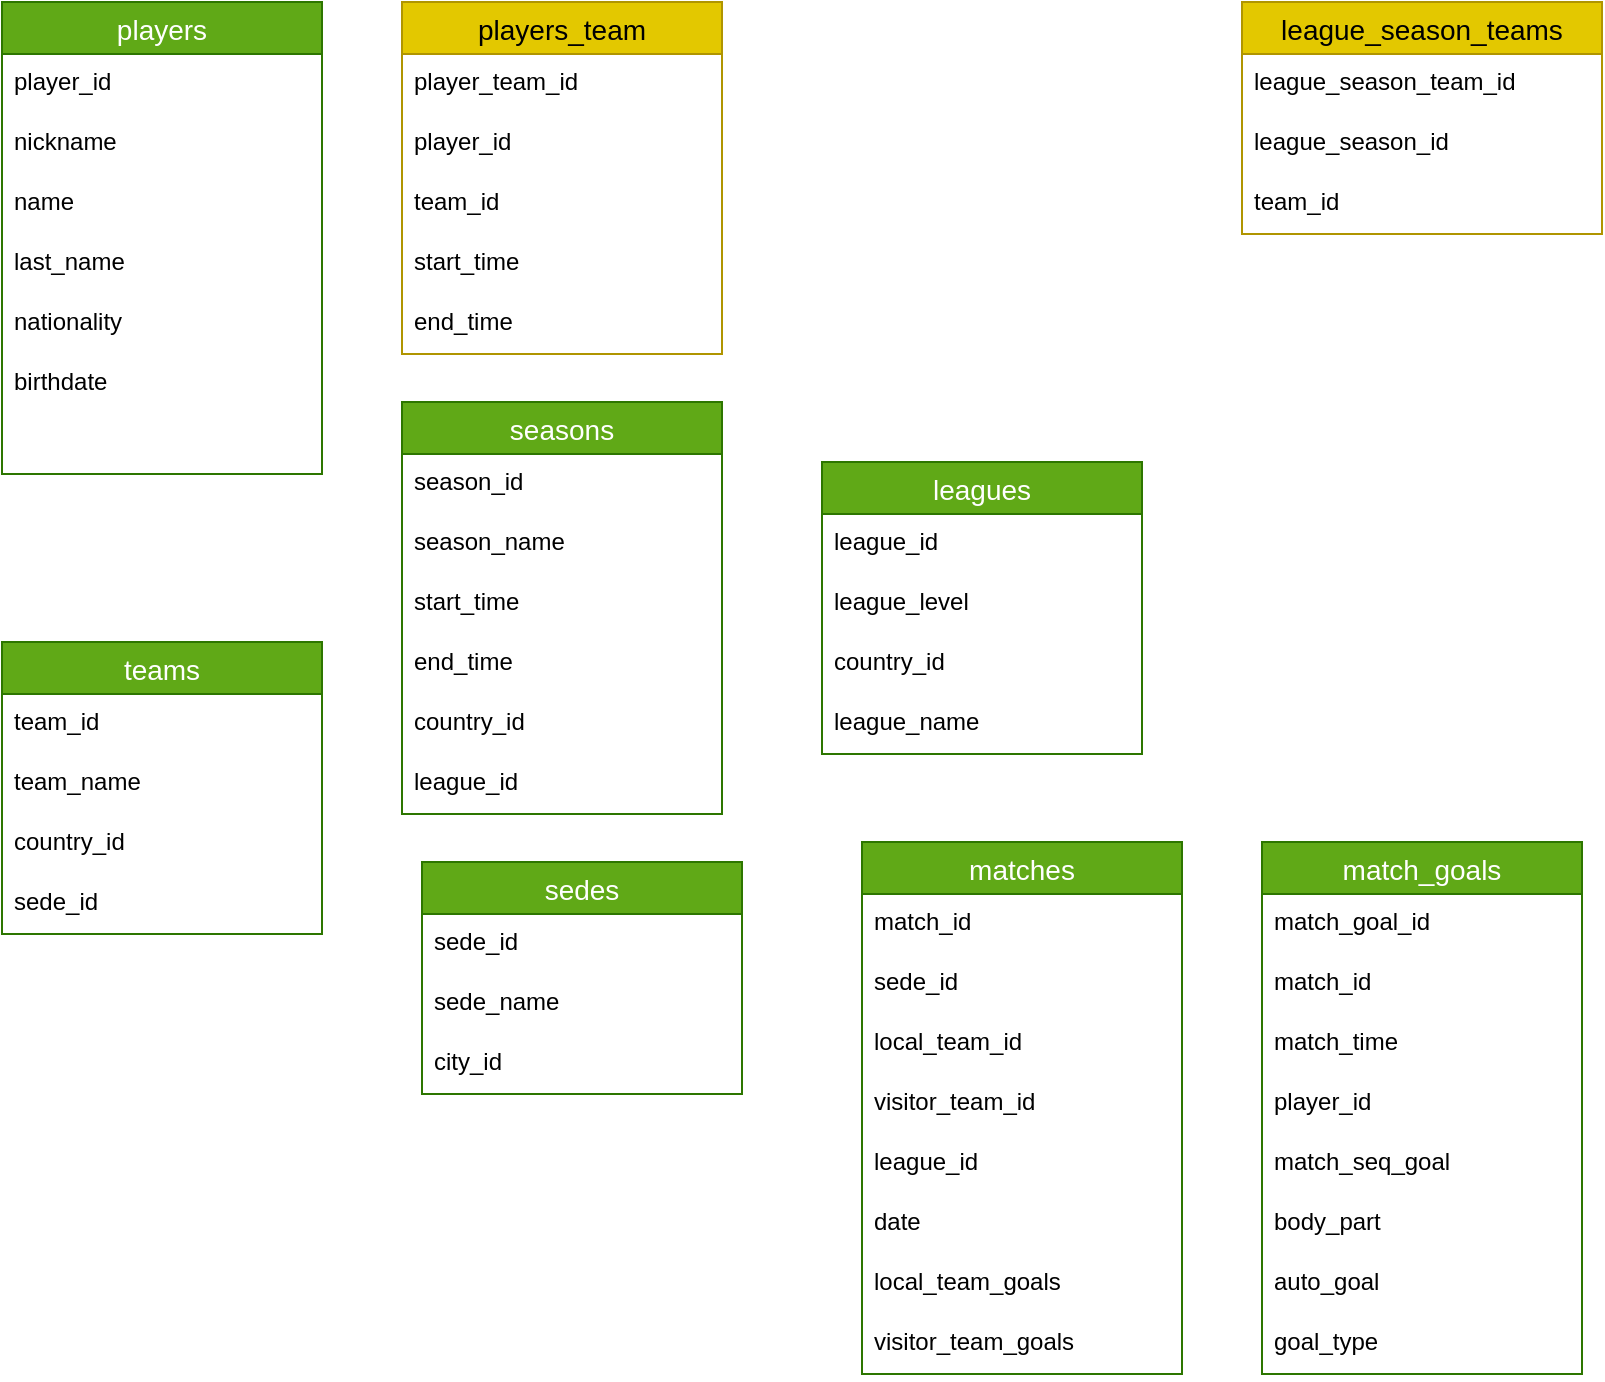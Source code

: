 <mxfile>
    <diagram id="VGQV7HufNm-GwwypJgXi" name="conceptual">
        <mxGraphModel dx="627" dy="348" grid="1" gridSize="10" guides="1" tooltips="1" connect="1" arrows="1" fold="1" page="1" pageScale="1" pageWidth="850" pageHeight="1100" math="0" shadow="0">
            <root>
                <mxCell id="0"/>
                <mxCell id="1" parent="0"/>
                <mxCell id="2" value="players" style="swimlane;fontStyle=0;childLayout=stackLayout;horizontal=1;startSize=26;horizontalStack=0;resizeParent=1;resizeParentMax=0;resizeLast=0;collapsible=1;marginBottom=0;align=center;fontSize=14;fillColor=#60a917;fontColor=#ffffff;strokeColor=#2D7600;" parent="1" vertex="1">
                    <mxGeometry x="30" y="40" width="160" height="236" as="geometry"/>
                </mxCell>
                <mxCell id="3" value="player_id" style="text;strokeColor=none;fillColor=none;spacingLeft=4;spacingRight=4;overflow=hidden;rotatable=0;points=[[0,0.5],[1,0.5]];portConstraint=eastwest;fontSize=12;" parent="2" vertex="1">
                    <mxGeometry y="26" width="160" height="30" as="geometry"/>
                </mxCell>
                <mxCell id="4" value="nickname" style="text;strokeColor=none;fillColor=none;spacingLeft=4;spacingRight=4;overflow=hidden;rotatable=0;points=[[0,0.5],[1,0.5]];portConstraint=eastwest;fontSize=12;" parent="2" vertex="1">
                    <mxGeometry y="56" width="160" height="30" as="geometry"/>
                </mxCell>
                <mxCell id="5" value="name" style="text;strokeColor=none;fillColor=none;spacingLeft=4;spacingRight=4;overflow=hidden;rotatable=0;points=[[0,0.5],[1,0.5]];portConstraint=eastwest;fontSize=12;" parent="2" vertex="1">
                    <mxGeometry y="86" width="160" height="30" as="geometry"/>
                </mxCell>
                <mxCell id="8" value="last_name" style="text;strokeColor=none;fillColor=none;spacingLeft=4;spacingRight=4;overflow=hidden;rotatable=0;points=[[0,0.5],[1,0.5]];portConstraint=eastwest;fontSize=12;" parent="2" vertex="1">
                    <mxGeometry y="116" width="160" height="30" as="geometry"/>
                </mxCell>
                <mxCell id="7" value="nationality" style="text;strokeColor=none;fillColor=none;spacingLeft=4;spacingRight=4;overflow=hidden;rotatable=0;points=[[0,0.5],[1,0.5]];portConstraint=eastwest;fontSize=12;" parent="2" vertex="1">
                    <mxGeometry y="146" width="160" height="30" as="geometry"/>
                </mxCell>
                <mxCell id="22" value="birthdate" style="text;strokeColor=none;fillColor=none;spacingLeft=4;spacingRight=4;overflow=hidden;rotatable=0;points=[[0,0.5],[1,0.5]];portConstraint=eastwest;fontSize=12;" parent="2" vertex="1">
                    <mxGeometry y="176" width="160" height="30" as="geometry"/>
                </mxCell>
                <mxCell id="6" style="text;strokeColor=none;fillColor=none;spacingLeft=4;spacingRight=4;overflow=hidden;rotatable=0;points=[[0,0.5],[1,0.5]];portConstraint=eastwest;fontSize=12;" parent="2" vertex="1">
                    <mxGeometry y="206" width="160" height="30" as="geometry"/>
                </mxCell>
                <mxCell id="9" value="teams" style="swimlane;fontStyle=0;childLayout=stackLayout;horizontal=1;startSize=26;horizontalStack=0;resizeParent=1;resizeParentMax=0;resizeLast=0;collapsible=1;marginBottom=0;align=center;fontSize=14;fillColor=#60a917;fontColor=#ffffff;strokeColor=#2D7600;" parent="1" vertex="1">
                    <mxGeometry x="30" y="360" width="160" height="146" as="geometry"/>
                </mxCell>
                <mxCell id="10" value="team_id" style="text;strokeColor=none;fillColor=none;spacingLeft=4;spacingRight=4;overflow=hidden;rotatable=0;points=[[0,0.5],[1,0.5]];portConstraint=eastwest;fontSize=12;" parent="9" vertex="1">
                    <mxGeometry y="26" width="160" height="30" as="geometry"/>
                </mxCell>
                <mxCell id="11" value="team_name" style="text;strokeColor=none;fillColor=none;spacingLeft=4;spacingRight=4;overflow=hidden;rotatable=0;points=[[0,0.5],[1,0.5]];portConstraint=eastwest;fontSize=12;" parent="9" vertex="1">
                    <mxGeometry y="56" width="160" height="30" as="geometry"/>
                </mxCell>
                <mxCell id="12" value="country_id" style="text;strokeColor=none;fillColor=none;spacingLeft=4;spacingRight=4;overflow=hidden;rotatable=0;points=[[0,0.5],[1,0.5]];portConstraint=eastwest;fontSize=12;" parent="9" vertex="1">
                    <mxGeometry y="86" width="160" height="30" as="geometry"/>
                </mxCell>
                <mxCell id="13" value="sede_id" style="text;strokeColor=none;fillColor=none;spacingLeft=4;spacingRight=4;overflow=hidden;rotatable=0;points=[[0,0.5],[1,0.5]];portConstraint=eastwest;fontSize=12;" parent="9" vertex="1">
                    <mxGeometry y="116" width="160" height="30" as="geometry"/>
                </mxCell>
                <mxCell id="16" value="players_team" style="swimlane;fontStyle=0;childLayout=stackLayout;horizontal=1;startSize=26;horizontalStack=0;resizeParent=1;resizeParentMax=0;resizeLast=0;collapsible=1;marginBottom=0;align=center;fontSize=14;fillColor=#e3c800;fontColor=#000000;strokeColor=#B09500;" parent="1" vertex="1">
                    <mxGeometry x="230" y="40" width="160" height="176" as="geometry"/>
                </mxCell>
                <mxCell id="17" value="player_team_id" style="text;strokeColor=none;fillColor=none;spacingLeft=4;spacingRight=4;overflow=hidden;rotatable=0;points=[[0,0.5],[1,0.5]];portConstraint=eastwest;fontSize=12;" parent="16" vertex="1">
                    <mxGeometry y="26" width="160" height="30" as="geometry"/>
                </mxCell>
                <mxCell id="18" value="player_id" style="text;strokeColor=none;fillColor=none;spacingLeft=4;spacingRight=4;overflow=hidden;rotatable=0;points=[[0,0.5],[1,0.5]];portConstraint=eastwest;fontSize=12;" parent="16" vertex="1">
                    <mxGeometry y="56" width="160" height="30" as="geometry"/>
                </mxCell>
                <mxCell id="19" value="team_id" style="text;strokeColor=none;fillColor=none;spacingLeft=4;spacingRight=4;overflow=hidden;rotatable=0;points=[[0,0.5],[1,0.5]];portConstraint=eastwest;fontSize=12;" parent="16" vertex="1">
                    <mxGeometry y="86" width="160" height="30" as="geometry"/>
                </mxCell>
                <mxCell id="20" value="start_time" style="text;strokeColor=none;fillColor=none;spacingLeft=4;spacingRight=4;overflow=hidden;rotatable=0;points=[[0,0.5],[1,0.5]];portConstraint=eastwest;fontSize=12;" parent="16" vertex="1">
                    <mxGeometry y="116" width="160" height="30" as="geometry"/>
                </mxCell>
                <mxCell id="21" value="end_time" style="text;strokeColor=none;fillColor=none;spacingLeft=4;spacingRight=4;overflow=hidden;rotatable=0;points=[[0,0.5],[1,0.5]];portConstraint=eastwest;fontSize=12;" parent="16" vertex="1">
                    <mxGeometry y="146" width="160" height="30" as="geometry"/>
                </mxCell>
                <mxCell id="23" value="seasons" style="swimlane;fontStyle=0;childLayout=stackLayout;horizontal=1;startSize=26;horizontalStack=0;resizeParent=1;resizeParentMax=0;resizeLast=0;collapsible=1;marginBottom=0;align=center;fontSize=14;fillColor=#60a917;fontColor=#ffffff;strokeColor=#2D7600;" parent="1" vertex="1">
                    <mxGeometry x="230" y="240" width="160" height="206" as="geometry"/>
                </mxCell>
                <mxCell id="24" value="season_id" style="text;strokeColor=none;fillColor=none;spacingLeft=4;spacingRight=4;overflow=hidden;rotatable=0;points=[[0,0.5],[1,0.5]];portConstraint=eastwest;fontSize=12;" parent="23" vertex="1">
                    <mxGeometry y="26" width="160" height="30" as="geometry"/>
                </mxCell>
                <mxCell id="25" value="season_name" style="text;strokeColor=none;fillColor=none;spacingLeft=4;spacingRight=4;overflow=hidden;rotatable=0;points=[[0,0.5],[1,0.5]];portConstraint=eastwest;fontSize=12;" parent="23" vertex="1">
                    <mxGeometry y="56" width="160" height="30" as="geometry"/>
                </mxCell>
                <mxCell id="26" value="start_time" style="text;strokeColor=none;fillColor=none;spacingLeft=4;spacingRight=4;overflow=hidden;rotatable=0;points=[[0,0.5],[1,0.5]];portConstraint=eastwest;fontSize=12;" parent="23" vertex="1">
                    <mxGeometry y="86" width="160" height="30" as="geometry"/>
                </mxCell>
                <mxCell id="27" value="end_time" style="text;strokeColor=none;fillColor=none;spacingLeft=4;spacingRight=4;overflow=hidden;rotatable=0;points=[[0,0.5],[1,0.5]];portConstraint=eastwest;fontSize=12;" parent="23" vertex="1">
                    <mxGeometry y="116" width="160" height="30" as="geometry"/>
                </mxCell>
                <mxCell id="28" value="country_id" style="text;strokeColor=none;fillColor=none;spacingLeft=4;spacingRight=4;overflow=hidden;rotatable=0;points=[[0,0.5],[1,0.5]];portConstraint=eastwest;fontSize=12;" parent="23" vertex="1">
                    <mxGeometry y="146" width="160" height="30" as="geometry"/>
                </mxCell>
                <mxCell id="LR6zOuGAmlWSbWsTb2dW-85" value="league_id" style="text;strokeColor=none;fillColor=none;spacingLeft=4;spacingRight=4;overflow=hidden;rotatable=0;points=[[0,0.5],[1,0.5]];portConstraint=eastwest;fontSize=12;" parent="23" vertex="1">
                    <mxGeometry y="176" width="160" height="30" as="geometry"/>
                </mxCell>
                <mxCell id="29" value="leagues" style="swimlane;fontStyle=0;childLayout=stackLayout;horizontal=1;startSize=26;horizontalStack=0;resizeParent=1;resizeParentMax=0;resizeLast=0;collapsible=1;marginBottom=0;align=center;fontSize=14;fillColor=#60a917;fontColor=#ffffff;strokeColor=#2D7600;" parent="1" vertex="1">
                    <mxGeometry x="440" y="270" width="160" height="146" as="geometry"/>
                </mxCell>
                <mxCell id="30" value="league_id" style="text;strokeColor=none;fillColor=none;spacingLeft=4;spacingRight=4;overflow=hidden;rotatable=0;points=[[0,0.5],[1,0.5]];portConstraint=eastwest;fontSize=12;" parent="29" vertex="1">
                    <mxGeometry y="26" width="160" height="30" as="geometry"/>
                </mxCell>
                <mxCell id="31" value="league_level" style="text;strokeColor=none;fillColor=none;spacingLeft=4;spacingRight=4;overflow=hidden;rotatable=0;points=[[0,0.5],[1,0.5]];portConstraint=eastwest;fontSize=12;" parent="29" vertex="1">
                    <mxGeometry y="56" width="160" height="30" as="geometry"/>
                </mxCell>
                <mxCell id="32" value="country_id" style="text;strokeColor=none;fillColor=none;spacingLeft=4;spacingRight=4;overflow=hidden;rotatable=0;points=[[0,0.5],[1,0.5]];portConstraint=eastwest;fontSize=12;" parent="29" vertex="1">
                    <mxGeometry y="86" width="160" height="30" as="geometry"/>
                </mxCell>
                <mxCell id="33" value="league_name" style="text;strokeColor=none;fillColor=none;spacingLeft=4;spacingRight=4;overflow=hidden;rotatable=0;points=[[0,0.5],[1,0.5]];portConstraint=eastwest;fontSize=12;" parent="29" vertex="1">
                    <mxGeometry y="116" width="160" height="30" as="geometry"/>
                </mxCell>
                <mxCell id="47" value="sedes" style="swimlane;fontStyle=0;childLayout=stackLayout;horizontal=1;startSize=26;horizontalStack=0;resizeParent=1;resizeParentMax=0;resizeLast=0;collapsible=1;marginBottom=0;align=center;fontSize=14;fillColor=#60a917;fontColor=#ffffff;strokeColor=#2D7600;" parent="1" vertex="1">
                    <mxGeometry x="240" y="470" width="160" height="116" as="geometry"/>
                </mxCell>
                <mxCell id="48" value="sede_id" style="text;strokeColor=none;fillColor=none;spacingLeft=4;spacingRight=4;overflow=hidden;rotatable=0;points=[[0,0.5],[1,0.5]];portConstraint=eastwest;fontSize=12;" parent="47" vertex="1">
                    <mxGeometry y="26" width="160" height="30" as="geometry"/>
                </mxCell>
                <mxCell id="49" value="sede_name" style="text;strokeColor=none;fillColor=none;spacingLeft=4;spacingRight=4;overflow=hidden;rotatable=0;points=[[0,0.5],[1,0.5]];portConstraint=eastwest;fontSize=12;" parent="47" vertex="1">
                    <mxGeometry y="56" width="160" height="30" as="geometry"/>
                </mxCell>
                <mxCell id="50" value="city_id" style="text;strokeColor=none;fillColor=none;spacingLeft=4;spacingRight=4;overflow=hidden;rotatable=0;points=[[0,0.5],[1,0.5]];portConstraint=eastwest;fontSize=12;" parent="47" vertex="1">
                    <mxGeometry y="86" width="160" height="30" as="geometry"/>
                </mxCell>
                <mxCell id="54" value="matches" style="swimlane;fontStyle=0;childLayout=stackLayout;horizontal=1;startSize=26;horizontalStack=0;resizeParent=1;resizeParentMax=0;resizeLast=0;collapsible=1;marginBottom=0;align=center;fontSize=14;fillColor=#60a917;fontColor=#ffffff;strokeColor=#2D7600;" parent="1" vertex="1">
                    <mxGeometry x="460" y="460" width="160" height="266" as="geometry"/>
                </mxCell>
                <mxCell id="55" value="match_id" style="text;strokeColor=none;fillColor=none;spacingLeft=4;spacingRight=4;overflow=hidden;rotatable=0;points=[[0,0.5],[1,0.5]];portConstraint=eastwest;fontSize=12;" parent="54" vertex="1">
                    <mxGeometry y="26" width="160" height="30" as="geometry"/>
                </mxCell>
                <mxCell id="56" value="sede_id" style="text;strokeColor=none;fillColor=none;spacingLeft=4;spacingRight=4;overflow=hidden;rotatable=0;points=[[0,0.5],[1,0.5]];portConstraint=eastwest;fontSize=12;" parent="54" vertex="1">
                    <mxGeometry y="56" width="160" height="30" as="geometry"/>
                </mxCell>
                <mxCell id="57" value="local_team_id" style="text;strokeColor=none;fillColor=none;spacingLeft=4;spacingRight=4;overflow=hidden;rotatable=0;points=[[0,0.5],[1,0.5]];portConstraint=eastwest;fontSize=12;" parent="54" vertex="1">
                    <mxGeometry y="86" width="160" height="30" as="geometry"/>
                </mxCell>
                <mxCell id="58" value="visitor_team_id" style="text;strokeColor=none;fillColor=none;spacingLeft=4;spacingRight=4;overflow=hidden;rotatable=0;points=[[0,0.5],[1,0.5]];portConstraint=eastwest;fontSize=12;" parent="54" vertex="1">
                    <mxGeometry y="116" width="160" height="30" as="geometry"/>
                </mxCell>
                <mxCell id="tS10c9Jfpi3jMHIvJ5XA-85" value="league_id" style="text;strokeColor=none;fillColor=none;spacingLeft=4;spacingRight=4;overflow=hidden;rotatable=0;points=[[0,0.5],[1,0.5]];portConstraint=eastwest;fontSize=12;" parent="54" vertex="1">
                    <mxGeometry y="146" width="160" height="30" as="geometry"/>
                </mxCell>
                <mxCell id="59" value="date" style="text;strokeColor=none;fillColor=none;spacingLeft=4;spacingRight=4;overflow=hidden;rotatable=0;points=[[0,0.5],[1,0.5]];portConstraint=eastwest;fontSize=12;" parent="54" vertex="1">
                    <mxGeometry y="176" width="160" height="30" as="geometry"/>
                </mxCell>
                <mxCell id="60" value="local_team_goals" style="text;strokeColor=none;fillColor=none;spacingLeft=4;spacingRight=4;overflow=hidden;rotatable=0;points=[[0,0.5],[1,0.5]];portConstraint=eastwest;fontSize=12;" parent="54" vertex="1">
                    <mxGeometry y="206" width="160" height="30" as="geometry"/>
                </mxCell>
                <mxCell id="61" value="visitor_team_goals" style="text;strokeColor=none;fillColor=none;spacingLeft=4;spacingRight=4;overflow=hidden;rotatable=0;points=[[0,0.5],[1,0.5]];portConstraint=eastwest;fontSize=12;" parent="54" vertex="1">
                    <mxGeometry y="236" width="160" height="30" as="geometry"/>
                </mxCell>
                <mxCell id="70" value="match_goals" style="swimlane;fontStyle=0;childLayout=stackLayout;horizontal=1;startSize=26;horizontalStack=0;resizeParent=1;resizeParentMax=0;resizeLast=0;collapsible=1;marginBottom=0;align=center;fontSize=14;fillColor=#60a917;fontColor=#ffffff;strokeColor=#2D7600;" parent="1" vertex="1">
                    <mxGeometry x="660" y="460" width="160" height="266" as="geometry"/>
                </mxCell>
                <mxCell id="71" value="match_goal_id" style="text;strokeColor=none;fillColor=none;spacingLeft=4;spacingRight=4;overflow=hidden;rotatable=0;points=[[0,0.5],[1,0.5]];portConstraint=eastwest;fontSize=12;" parent="70" vertex="1">
                    <mxGeometry y="26" width="160" height="30" as="geometry"/>
                </mxCell>
                <mxCell id="80" value="match_id" style="text;strokeColor=none;fillColor=none;spacingLeft=4;spacingRight=4;overflow=hidden;rotatable=0;points=[[0,0.5],[1,0.5]];portConstraint=eastwest;fontSize=12;" parent="70" vertex="1">
                    <mxGeometry y="56" width="160" height="30" as="geometry"/>
                </mxCell>
                <mxCell id="72" value="match_time" style="text;strokeColor=none;fillColor=none;spacingLeft=4;spacingRight=4;overflow=hidden;rotatable=0;points=[[0,0.5],[1,0.5]];portConstraint=eastwest;fontSize=12;" parent="70" vertex="1">
                    <mxGeometry y="86" width="160" height="30" as="geometry"/>
                </mxCell>
                <mxCell id="73" value="player_id" style="text;strokeColor=none;fillColor=none;spacingLeft=4;spacingRight=4;overflow=hidden;rotatable=0;points=[[0,0.5],[1,0.5]];portConstraint=eastwest;fontSize=12;" parent="70" vertex="1">
                    <mxGeometry y="116" width="160" height="30" as="geometry"/>
                </mxCell>
                <mxCell id="74" value="match_seq_goal" style="text;strokeColor=none;fillColor=none;spacingLeft=4;spacingRight=4;overflow=hidden;rotatable=0;points=[[0,0.5],[1,0.5]];portConstraint=eastwest;fontSize=12;" parent="70" vertex="1">
                    <mxGeometry y="146" width="160" height="30" as="geometry"/>
                </mxCell>
                <mxCell id="78" value="body_part" style="text;strokeColor=none;fillColor=none;spacingLeft=4;spacingRight=4;overflow=hidden;rotatable=0;points=[[0,0.5],[1,0.5]];portConstraint=eastwest;fontSize=12;" parent="70" vertex="1">
                    <mxGeometry y="176" width="160" height="30" as="geometry"/>
                </mxCell>
                <mxCell id="79" value="auto_goal" style="text;strokeColor=none;fillColor=none;spacingLeft=4;spacingRight=4;overflow=hidden;rotatable=0;points=[[0,0.5],[1,0.5]];portConstraint=eastwest;fontSize=12;" parent="70" vertex="1">
                    <mxGeometry y="206" width="160" height="30" as="geometry"/>
                </mxCell>
                <mxCell id="81" value="goal_type" style="text;strokeColor=none;fillColor=none;spacingLeft=4;spacingRight=4;overflow=hidden;rotatable=0;points=[[0,0.5],[1,0.5]];portConstraint=eastwest;fontSize=12;" parent="70" vertex="1">
                    <mxGeometry y="236" width="160" height="30" as="geometry"/>
                </mxCell>
                <mxCell id="82" value="league_season_teams" style="swimlane;fontStyle=0;childLayout=stackLayout;horizontal=1;startSize=26;horizontalStack=0;resizeParent=1;resizeParentMax=0;resizeLast=0;collapsible=1;marginBottom=0;align=center;fontSize=14;fillColor=#e3c800;fontColor=#000000;strokeColor=#B09500;" parent="1" vertex="1">
                    <mxGeometry x="650" y="40" width="180" height="116" as="geometry"/>
                </mxCell>
                <mxCell id="83" value="league_season_team_id" style="text;strokeColor=none;fillColor=none;spacingLeft=4;spacingRight=4;overflow=hidden;rotatable=0;points=[[0,0.5],[1,0.5]];portConstraint=eastwest;fontSize=12;" parent="82" vertex="1">
                    <mxGeometry y="26" width="180" height="30" as="geometry"/>
                </mxCell>
                <mxCell id="84" value="league_season_id" style="text;strokeColor=none;fillColor=none;spacingLeft=4;spacingRight=4;overflow=hidden;rotatable=0;points=[[0,0.5],[1,0.5]];portConstraint=eastwest;fontSize=12;" parent="82" vertex="1">
                    <mxGeometry y="56" width="180" height="30" as="geometry"/>
                </mxCell>
                <mxCell id="85" value="team_id" style="text;strokeColor=none;fillColor=none;spacingLeft=4;spacingRight=4;overflow=hidden;rotatable=0;points=[[0,0.5],[1,0.5]];portConstraint=eastwest;fontSize=12;" parent="82" vertex="1">
                    <mxGeometry y="86" width="180" height="30" as="geometry"/>
                </mxCell>
            </root>
        </mxGraphModel>
    </diagram>
    <diagram id="1Cpf1V4FgbXU2lQrPhP6" name="logical">
        <mxGraphModel dx="627" dy="348" grid="1" gridSize="10" guides="1" tooltips="1" connect="1" arrows="1" fold="1" page="1" pageScale="1" pageWidth="850" pageHeight="1100" math="0" shadow="0">
            <root>
                <mxCell id="tsfdQXIsgQZ40Di4_jB7-0"/>
                <mxCell id="tsfdQXIsgQZ40Di4_jB7-1" parent="tsfdQXIsgQZ40Di4_jB7-0"/>
                <mxCell id="tsfdQXIsgQZ40Di4_jB7-2" value="teams" style="shape=table;startSize=30;container=1;collapsible=1;childLayout=tableLayout;fixedRows=1;rowLines=0;fontStyle=1;align=center;resizeLast=1;fillColor=#60a917;fontColor=#ffffff;strokeColor=#2D7600;" parent="tsfdQXIsgQZ40Di4_jB7-1" vertex="1">
                    <mxGeometry x="40" y="40" width="200" height="160" as="geometry"/>
                </mxCell>
                <mxCell id="tsfdQXIsgQZ40Di4_jB7-3" value="" style="shape=partialRectangle;collapsible=0;dropTarget=0;pointerEvents=0;fillColor=none;top=0;left=0;bottom=0;right=0;points=[[0,0.5],[1,0.5]];portConstraint=eastwest;" parent="tsfdQXIsgQZ40Di4_jB7-2" vertex="1">
                    <mxGeometry y="30" width="200" height="30" as="geometry"/>
                </mxCell>
                <mxCell id="tsfdQXIsgQZ40Di4_jB7-4" value="PK" style="shape=partialRectangle;connectable=0;fillColor=none;top=0;left=0;bottom=0;right=0;fontStyle=1;overflow=hidden;" parent="tsfdQXIsgQZ40Di4_jB7-3" vertex="1">
                    <mxGeometry width="60" height="30" as="geometry">
                        <mxRectangle width="60" height="30" as="alternateBounds"/>
                    </mxGeometry>
                </mxCell>
                <mxCell id="tsfdQXIsgQZ40Di4_jB7-5" value="team_id" style="shape=partialRectangle;connectable=0;fillColor=none;top=0;left=0;bottom=0;right=0;align=left;spacingLeft=6;fontStyle=5;overflow=hidden;" parent="tsfdQXIsgQZ40Di4_jB7-3" vertex="1">
                    <mxGeometry x="60" width="140" height="30" as="geometry">
                        <mxRectangle width="140" height="30" as="alternateBounds"/>
                    </mxGeometry>
                </mxCell>
                <mxCell id="l-kACbrayyOa30SEy2cj-3" style="shape=partialRectangle;collapsible=0;dropTarget=0;pointerEvents=0;fillColor=none;top=0;left=0;bottom=0;right=0;points=[[0,0.5],[1,0.5]];portConstraint=eastwest;" parent="tsfdQXIsgQZ40Di4_jB7-2" vertex="1">
                    <mxGeometry y="60" width="200" height="30" as="geometry"/>
                </mxCell>
                <mxCell id="l-kACbrayyOa30SEy2cj-4" value="FK" style="shape=partialRectangle;connectable=0;fillColor=none;top=0;left=0;bottom=0;right=0;fontStyle=1;overflow=hidden;" parent="l-kACbrayyOa30SEy2cj-3" vertex="1">
                    <mxGeometry width="60" height="30" as="geometry">
                        <mxRectangle width="60" height="30" as="alternateBounds"/>
                    </mxGeometry>
                </mxCell>
                <mxCell id="l-kACbrayyOa30SEy2cj-5" value="country_id" style="shape=partialRectangle;connectable=0;fillColor=none;top=0;left=0;bottom=0;right=0;align=left;spacingLeft=6;fontStyle=5;overflow=hidden;" parent="l-kACbrayyOa30SEy2cj-3" vertex="1">
                    <mxGeometry x="60" width="140" height="30" as="geometry">
                        <mxRectangle width="140" height="30" as="alternateBounds"/>
                    </mxGeometry>
                </mxCell>
                <mxCell id="tsfdQXIsgQZ40Di4_jB7-6" value="" style="shape=partialRectangle;collapsible=0;dropTarget=0;pointerEvents=0;fillColor=none;top=0;left=0;bottom=1;right=0;points=[[0,0.5],[1,0.5]];portConstraint=eastwest;" parent="tsfdQXIsgQZ40Di4_jB7-2" vertex="1">
                    <mxGeometry y="90" width="200" height="30" as="geometry"/>
                </mxCell>
                <mxCell id="tsfdQXIsgQZ40Di4_jB7-7" value="FK" style="shape=partialRectangle;connectable=0;fillColor=none;top=0;left=0;bottom=0;right=0;fontStyle=1;overflow=hidden;" parent="tsfdQXIsgQZ40Di4_jB7-6" vertex="1">
                    <mxGeometry width="60" height="30" as="geometry">
                        <mxRectangle width="60" height="30" as="alternateBounds"/>
                    </mxGeometry>
                </mxCell>
                <mxCell id="tsfdQXIsgQZ40Di4_jB7-8" value="sede_id" style="shape=partialRectangle;connectable=0;fillColor=none;top=0;left=0;bottom=0;right=0;align=left;spacingLeft=6;fontStyle=5;overflow=hidden;" parent="tsfdQXIsgQZ40Di4_jB7-6" vertex="1">
                    <mxGeometry x="60" width="140" height="30" as="geometry">
                        <mxRectangle width="140" height="30" as="alternateBounds"/>
                    </mxGeometry>
                </mxCell>
                <mxCell id="tsfdQXIsgQZ40Di4_jB7-9" value="" style="shape=partialRectangle;collapsible=0;dropTarget=0;pointerEvents=0;fillColor=none;top=0;left=0;bottom=0;right=0;points=[[0,0.5],[1,0.5]];portConstraint=eastwest;" parent="tsfdQXIsgQZ40Di4_jB7-2" vertex="1">
                    <mxGeometry y="120" width="200" height="30" as="geometry"/>
                </mxCell>
                <mxCell id="tsfdQXIsgQZ40Di4_jB7-10" value="" style="shape=partialRectangle;connectable=0;fillColor=none;top=0;left=0;bottom=0;right=0;editable=1;overflow=hidden;" parent="tsfdQXIsgQZ40Di4_jB7-9" vertex="1">
                    <mxGeometry width="60" height="30" as="geometry">
                        <mxRectangle width="60" height="30" as="alternateBounds"/>
                    </mxGeometry>
                </mxCell>
                <mxCell id="tsfdQXIsgQZ40Di4_jB7-11" value="team_name" style="shape=partialRectangle;connectable=0;fillColor=none;top=0;left=0;bottom=0;right=0;align=left;spacingLeft=6;overflow=hidden;" parent="tsfdQXIsgQZ40Di4_jB7-9" vertex="1">
                    <mxGeometry x="60" width="140" height="30" as="geometry">
                        <mxRectangle width="140" height="30" as="alternateBounds"/>
                    </mxGeometry>
                </mxCell>
                <mxCell id="pjdz4UELF29xhSuXNnfH-0" value="sedes" style="shape=table;startSize=30;container=1;collapsible=1;childLayout=tableLayout;fixedRows=1;rowLines=0;fontStyle=1;align=center;resizeLast=1;fillColor=#60a917;fontColor=#ffffff;strokeColor=#2D7600;" parent="tsfdQXIsgQZ40Di4_jB7-1" vertex="1">
                    <mxGeometry x="40" y="230" width="200" height="130" as="geometry"/>
                </mxCell>
                <mxCell id="pjdz4UELF29xhSuXNnfH-1" value="" style="shape=partialRectangle;collapsible=0;dropTarget=0;pointerEvents=0;fillColor=none;top=0;left=0;bottom=0;right=0;points=[[0,0.5],[1,0.5]];portConstraint=eastwest;" parent="pjdz4UELF29xhSuXNnfH-0" vertex="1">
                    <mxGeometry y="30" width="200" height="30" as="geometry"/>
                </mxCell>
                <mxCell id="pjdz4UELF29xhSuXNnfH-2" value="PK" style="shape=partialRectangle;connectable=0;fillColor=none;top=0;left=0;bottom=0;right=0;fontStyle=1;overflow=hidden;" parent="pjdz4UELF29xhSuXNnfH-1" vertex="1">
                    <mxGeometry width="60" height="30" as="geometry">
                        <mxRectangle width="60" height="30" as="alternateBounds"/>
                    </mxGeometry>
                </mxCell>
                <mxCell id="pjdz4UELF29xhSuXNnfH-3" value="sede_id" style="shape=partialRectangle;connectable=0;fillColor=none;top=0;left=0;bottom=0;right=0;align=left;spacingLeft=6;fontStyle=5;overflow=hidden;" parent="pjdz4UELF29xhSuXNnfH-1" vertex="1">
                    <mxGeometry x="60" width="140" height="30" as="geometry">
                        <mxRectangle width="140" height="30" as="alternateBounds"/>
                    </mxGeometry>
                </mxCell>
                <mxCell id="pjdz4UELF29xhSuXNnfH-7" value="" style="shape=partialRectangle;collapsible=0;dropTarget=0;pointerEvents=0;fillColor=none;top=0;left=0;bottom=1;right=0;points=[[0,0.5],[1,0.5]];portConstraint=eastwest;" parent="pjdz4UELF29xhSuXNnfH-0" vertex="1">
                    <mxGeometry y="60" width="200" height="30" as="geometry"/>
                </mxCell>
                <mxCell id="pjdz4UELF29xhSuXNnfH-8" value="FK" style="shape=partialRectangle;connectable=0;fillColor=none;top=0;left=0;bottom=0;right=0;fontStyle=1;overflow=hidden;" parent="pjdz4UELF29xhSuXNnfH-7" vertex="1">
                    <mxGeometry width="60" height="30" as="geometry">
                        <mxRectangle width="60" height="30" as="alternateBounds"/>
                    </mxGeometry>
                </mxCell>
                <mxCell id="pjdz4UELF29xhSuXNnfH-9" value="city_id" style="shape=partialRectangle;connectable=0;fillColor=none;top=0;left=0;bottom=0;right=0;align=left;spacingLeft=6;fontStyle=5;overflow=hidden;" parent="pjdz4UELF29xhSuXNnfH-7" vertex="1">
                    <mxGeometry x="60" width="140" height="30" as="geometry">
                        <mxRectangle width="140" height="30" as="alternateBounds"/>
                    </mxGeometry>
                </mxCell>
                <mxCell id="pjdz4UELF29xhSuXNnfH-10" value="" style="shape=partialRectangle;collapsible=0;dropTarget=0;pointerEvents=0;fillColor=none;top=0;left=0;bottom=0;right=0;points=[[0,0.5],[1,0.5]];portConstraint=eastwest;" parent="pjdz4UELF29xhSuXNnfH-0" vertex="1">
                    <mxGeometry y="90" width="200" height="30" as="geometry"/>
                </mxCell>
                <mxCell id="pjdz4UELF29xhSuXNnfH-11" value="" style="shape=partialRectangle;connectable=0;fillColor=none;top=0;left=0;bottom=0;right=0;editable=1;overflow=hidden;" parent="pjdz4UELF29xhSuXNnfH-10" vertex="1">
                    <mxGeometry width="60" height="30" as="geometry">
                        <mxRectangle width="60" height="30" as="alternateBounds"/>
                    </mxGeometry>
                </mxCell>
                <mxCell id="pjdz4UELF29xhSuXNnfH-12" value="sede_name" style="shape=partialRectangle;connectable=0;fillColor=none;top=0;left=0;bottom=0;right=0;align=left;spacingLeft=6;overflow=hidden;" parent="pjdz4UELF29xhSuXNnfH-10" vertex="1">
                    <mxGeometry x="60" width="140" height="30" as="geometry">
                        <mxRectangle width="140" height="30" as="alternateBounds"/>
                    </mxGeometry>
                </mxCell>
                <mxCell id="0VIgxDBaqyU48NsNEDYT-0" style="edgeStyle=none;html=1;exitX=0;exitY=0.5;exitDx=0;exitDy=0;entryX=0;entryY=0.5;entryDx=0;entryDy=0;endArrow=ERoneToMany;endFill=0;startArrow=ERone;startFill=0;" parent="tsfdQXIsgQZ40Di4_jB7-1" source="pjdz4UELF29xhSuXNnfH-1" target="tsfdQXIsgQZ40Di4_jB7-6" edge="1">
                    <mxGeometry relative="1" as="geometry">
                        <Array as="points">
                            <mxPoint x="20" y="275"/>
                            <mxPoint x="20" y="210"/>
                            <mxPoint x="20" y="145"/>
                        </Array>
                    </mxGeometry>
                </mxCell>
                <mxCell id="MkAD5w6b0ZQLQb-dVJd5-0" value="leagues" style="shape=table;startSize=30;container=1;collapsible=1;childLayout=tableLayout;fixedRows=1;rowLines=0;fontStyle=1;align=center;resizeLast=1;fillColor=#60a917;fontColor=#ffffff;strokeColor=#2D7600;" parent="tsfdQXIsgQZ40Di4_jB7-1" vertex="1">
                    <mxGeometry x="280" y="40" width="200" height="130" as="geometry"/>
                </mxCell>
                <mxCell id="MkAD5w6b0ZQLQb-dVJd5-1" value="" style="shape=partialRectangle;collapsible=0;dropTarget=0;pointerEvents=0;fillColor=none;top=0;left=0;bottom=0;right=0;points=[[0,0.5],[1,0.5]];portConstraint=eastwest;" parent="MkAD5w6b0ZQLQb-dVJd5-0" vertex="1">
                    <mxGeometry y="30" width="200" height="30" as="geometry"/>
                </mxCell>
                <mxCell id="MkAD5w6b0ZQLQb-dVJd5-2" value="PK" style="shape=partialRectangle;connectable=0;fillColor=none;top=0;left=0;bottom=0;right=0;fontStyle=1;overflow=hidden;" parent="MkAD5w6b0ZQLQb-dVJd5-1" vertex="1">
                    <mxGeometry width="60" height="30" as="geometry">
                        <mxRectangle width="60" height="30" as="alternateBounds"/>
                    </mxGeometry>
                </mxCell>
                <mxCell id="MkAD5w6b0ZQLQb-dVJd5-3" value="league_id" style="shape=partialRectangle;connectable=0;fillColor=none;top=0;left=0;bottom=0;right=0;align=left;spacingLeft=6;fontStyle=5;overflow=hidden;" parent="MkAD5w6b0ZQLQb-dVJd5-1" vertex="1">
                    <mxGeometry x="60" width="140" height="30" as="geometry">
                        <mxRectangle width="140" height="30" as="alternateBounds"/>
                    </mxGeometry>
                </mxCell>
                <mxCell id="MkAD5w6b0ZQLQb-dVJd5-4" value="" style="shape=partialRectangle;collapsible=0;dropTarget=0;pointerEvents=0;fillColor=none;top=0;left=0;bottom=1;right=0;points=[[0,0.5],[1,0.5]];portConstraint=eastwest;" parent="MkAD5w6b0ZQLQb-dVJd5-0" vertex="1">
                    <mxGeometry y="60" width="200" height="30" as="geometry"/>
                </mxCell>
                <mxCell id="MkAD5w6b0ZQLQb-dVJd5-5" value="FK" style="shape=partialRectangle;connectable=0;fillColor=none;top=0;left=0;bottom=0;right=0;fontStyle=1;overflow=hidden;" parent="MkAD5w6b0ZQLQb-dVJd5-4" vertex="1">
                    <mxGeometry width="60" height="30" as="geometry">
                        <mxRectangle width="60" height="30" as="alternateBounds"/>
                    </mxGeometry>
                </mxCell>
                <mxCell id="MkAD5w6b0ZQLQb-dVJd5-6" value="country_id" style="shape=partialRectangle;connectable=0;fillColor=none;top=0;left=0;bottom=0;right=0;align=left;spacingLeft=6;fontStyle=5;overflow=hidden;" parent="MkAD5w6b0ZQLQb-dVJd5-4" vertex="1">
                    <mxGeometry x="60" width="140" height="30" as="geometry">
                        <mxRectangle width="140" height="30" as="alternateBounds"/>
                    </mxGeometry>
                </mxCell>
                <mxCell id="MkAD5w6b0ZQLQb-dVJd5-7" value="" style="shape=partialRectangle;collapsible=0;dropTarget=0;pointerEvents=0;fillColor=none;top=0;left=0;bottom=0;right=0;points=[[0,0.5],[1,0.5]];portConstraint=eastwest;" parent="MkAD5w6b0ZQLQb-dVJd5-0" vertex="1">
                    <mxGeometry y="90" width="200" height="30" as="geometry"/>
                </mxCell>
                <mxCell id="MkAD5w6b0ZQLQb-dVJd5-8" value="" style="shape=partialRectangle;connectable=0;fillColor=none;top=0;left=0;bottom=0;right=0;editable=1;overflow=hidden;" parent="MkAD5w6b0ZQLQb-dVJd5-7" vertex="1">
                    <mxGeometry width="60" height="30" as="geometry">
                        <mxRectangle width="60" height="30" as="alternateBounds"/>
                    </mxGeometry>
                </mxCell>
                <mxCell id="MkAD5w6b0ZQLQb-dVJd5-9" value="league_name" style="shape=partialRectangle;connectable=0;fillColor=none;top=0;left=0;bottom=0;right=0;align=left;spacingLeft=6;overflow=hidden;" parent="MkAD5w6b0ZQLQb-dVJd5-7" vertex="1">
                    <mxGeometry x="60" width="140" height="30" as="geometry">
                        <mxRectangle width="140" height="30" as="alternateBounds"/>
                    </mxGeometry>
                </mxCell>
                <mxCell id="3TNu02OT9TbTIcQYDvQB-0" value="seasons" style="shape=table;startSize=30;container=1;collapsible=1;childLayout=tableLayout;fixedRows=1;rowLines=0;fontStyle=1;align=center;resizeLast=1;fillColor=#60a917;fontColor=#ffffff;strokeColor=#2D7600;" parent="tsfdQXIsgQZ40Di4_jB7-1" vertex="1">
                    <mxGeometry x="280" y="200" width="200" height="220" as="geometry"/>
                </mxCell>
                <mxCell id="3TNu02OT9TbTIcQYDvQB-1" value="" style="shape=partialRectangle;collapsible=0;dropTarget=0;pointerEvents=0;fillColor=none;top=0;left=0;bottom=0;right=0;points=[[0,0.5],[1,0.5]];portConstraint=eastwest;" parent="3TNu02OT9TbTIcQYDvQB-0" vertex="1">
                    <mxGeometry y="30" width="200" height="30" as="geometry"/>
                </mxCell>
                <mxCell id="3TNu02OT9TbTIcQYDvQB-2" value="PK" style="shape=partialRectangle;connectable=0;fillColor=none;top=0;left=0;bottom=0;right=0;fontStyle=1;overflow=hidden;" parent="3TNu02OT9TbTIcQYDvQB-1" vertex="1">
                    <mxGeometry width="60" height="30" as="geometry">
                        <mxRectangle width="60" height="30" as="alternateBounds"/>
                    </mxGeometry>
                </mxCell>
                <mxCell id="3TNu02OT9TbTIcQYDvQB-3" value="season_id" style="shape=partialRectangle;connectable=0;fillColor=none;top=0;left=0;bottom=0;right=0;align=left;spacingLeft=6;fontStyle=5;overflow=hidden;" parent="3TNu02OT9TbTIcQYDvQB-1" vertex="1">
                    <mxGeometry x="60" width="140" height="30" as="geometry">
                        <mxRectangle width="140" height="30" as="alternateBounds"/>
                    </mxGeometry>
                </mxCell>
                <mxCell id="W_oQx9cOyM4ksDAvMMfU-0" style="shape=partialRectangle;collapsible=0;dropTarget=0;pointerEvents=0;fillColor=none;top=0;left=0;bottom=0;right=0;points=[[0,0.5],[1,0.5]];portConstraint=eastwest;" parent="3TNu02OT9TbTIcQYDvQB-0" vertex="1">
                    <mxGeometry y="60" width="200" height="30" as="geometry"/>
                </mxCell>
                <mxCell id="W_oQx9cOyM4ksDAvMMfU-1" value="FK" style="shape=partialRectangle;connectable=0;fillColor=none;top=0;left=0;bottom=0;right=0;fontStyle=1;overflow=hidden;" parent="W_oQx9cOyM4ksDAvMMfU-0" vertex="1">
                    <mxGeometry width="60" height="30" as="geometry">
                        <mxRectangle width="60" height="30" as="alternateBounds"/>
                    </mxGeometry>
                </mxCell>
                <mxCell id="W_oQx9cOyM4ksDAvMMfU-2" value="league_id" style="shape=partialRectangle;connectable=0;fillColor=none;top=0;left=0;bottom=0;right=0;align=left;spacingLeft=6;fontStyle=5;overflow=hidden;" parent="W_oQx9cOyM4ksDAvMMfU-0" vertex="1">
                    <mxGeometry x="60" width="140" height="30" as="geometry">
                        <mxRectangle width="140" height="30" as="alternateBounds"/>
                    </mxGeometry>
                </mxCell>
                <mxCell id="3TNu02OT9TbTIcQYDvQB-4" value="" style="shape=partialRectangle;collapsible=0;dropTarget=0;pointerEvents=0;fillColor=none;top=0;left=0;bottom=1;right=0;points=[[0,0.5],[1,0.5]];portConstraint=eastwest;" parent="3TNu02OT9TbTIcQYDvQB-0" vertex="1">
                    <mxGeometry y="90" width="200" height="30" as="geometry"/>
                </mxCell>
                <mxCell id="3TNu02OT9TbTIcQYDvQB-5" value="FK" style="shape=partialRectangle;connectable=0;fillColor=none;top=0;left=0;bottom=0;right=0;fontStyle=1;overflow=hidden;" parent="3TNu02OT9TbTIcQYDvQB-4" vertex="1">
                    <mxGeometry width="60" height="30" as="geometry">
                        <mxRectangle width="60" height="30" as="alternateBounds"/>
                    </mxGeometry>
                </mxCell>
                <mxCell id="3TNu02OT9TbTIcQYDvQB-6" value="country_id" style="shape=partialRectangle;connectable=0;fillColor=none;top=0;left=0;bottom=0;right=0;align=left;spacingLeft=6;fontStyle=5;overflow=hidden;" parent="3TNu02OT9TbTIcQYDvQB-4" vertex="1">
                    <mxGeometry x="60" width="140" height="30" as="geometry">
                        <mxRectangle width="140" height="30" as="alternateBounds"/>
                    </mxGeometry>
                </mxCell>
                <mxCell id="3TNu02OT9TbTIcQYDvQB-7" value="" style="shape=partialRectangle;collapsible=0;dropTarget=0;pointerEvents=0;fillColor=none;top=0;left=0;bottom=0;right=0;points=[[0,0.5],[1,0.5]];portConstraint=eastwest;" parent="3TNu02OT9TbTIcQYDvQB-0" vertex="1">
                    <mxGeometry y="120" width="200" height="30" as="geometry"/>
                </mxCell>
                <mxCell id="3TNu02OT9TbTIcQYDvQB-8" value="" style="shape=partialRectangle;connectable=0;fillColor=none;top=0;left=0;bottom=0;right=0;editable=1;overflow=hidden;" parent="3TNu02OT9TbTIcQYDvQB-7" vertex="1">
                    <mxGeometry width="60" height="30" as="geometry">
                        <mxRectangle width="60" height="30" as="alternateBounds"/>
                    </mxGeometry>
                </mxCell>
                <mxCell id="3TNu02OT9TbTIcQYDvQB-9" value="season_name" style="shape=partialRectangle;connectable=0;fillColor=none;top=0;left=0;bottom=0;right=0;align=left;spacingLeft=6;overflow=hidden;" parent="3TNu02OT9TbTIcQYDvQB-7" vertex="1">
                    <mxGeometry x="60" width="140" height="30" as="geometry">
                        <mxRectangle width="140" height="30" as="alternateBounds"/>
                    </mxGeometry>
                </mxCell>
                <mxCell id="3TNu02OT9TbTIcQYDvQB-10" style="shape=partialRectangle;collapsible=0;dropTarget=0;pointerEvents=0;fillColor=none;top=0;left=0;bottom=0;right=0;points=[[0,0.5],[1,0.5]];portConstraint=eastwest;" parent="3TNu02OT9TbTIcQYDvQB-0" vertex="1">
                    <mxGeometry y="150" width="200" height="30" as="geometry"/>
                </mxCell>
                <mxCell id="3TNu02OT9TbTIcQYDvQB-11" style="shape=partialRectangle;connectable=0;fillColor=none;top=0;left=0;bottom=0;right=0;editable=1;overflow=hidden;" parent="3TNu02OT9TbTIcQYDvQB-10" vertex="1">
                    <mxGeometry width="60" height="30" as="geometry">
                        <mxRectangle width="60" height="30" as="alternateBounds"/>
                    </mxGeometry>
                </mxCell>
                <mxCell id="3TNu02OT9TbTIcQYDvQB-12" value="start_date" style="shape=partialRectangle;connectable=0;fillColor=none;top=0;left=0;bottom=0;right=0;align=left;spacingLeft=6;overflow=hidden;" parent="3TNu02OT9TbTIcQYDvQB-10" vertex="1">
                    <mxGeometry x="60" width="140" height="30" as="geometry">
                        <mxRectangle width="140" height="30" as="alternateBounds"/>
                    </mxGeometry>
                </mxCell>
                <mxCell id="1Mbgfy2Yttn2_F8jvUnS-0" style="shape=partialRectangle;collapsible=0;dropTarget=0;pointerEvents=0;fillColor=none;top=0;left=0;bottom=0;right=0;points=[[0,0.5],[1,0.5]];portConstraint=eastwest;" parent="3TNu02OT9TbTIcQYDvQB-0" vertex="1">
                    <mxGeometry y="180" width="200" height="30" as="geometry"/>
                </mxCell>
                <mxCell id="1Mbgfy2Yttn2_F8jvUnS-1" style="shape=partialRectangle;connectable=0;fillColor=none;top=0;left=0;bottom=0;right=0;editable=1;overflow=hidden;" parent="1Mbgfy2Yttn2_F8jvUnS-0" vertex="1">
                    <mxGeometry width="60" height="30" as="geometry">
                        <mxRectangle width="60" height="30" as="alternateBounds"/>
                    </mxGeometry>
                </mxCell>
                <mxCell id="1Mbgfy2Yttn2_F8jvUnS-2" value="end_date" style="shape=partialRectangle;connectable=0;fillColor=none;top=0;left=0;bottom=0;right=0;align=left;spacingLeft=6;overflow=hidden;" parent="1Mbgfy2Yttn2_F8jvUnS-0" vertex="1">
                    <mxGeometry x="60" width="140" height="30" as="geometry">
                        <mxRectangle width="140" height="30" as="alternateBounds"/>
                    </mxGeometry>
                </mxCell>
                <mxCell id="W_oQx9cOyM4ksDAvMMfU-3" style="edgeStyle=none;html=1;exitX=1;exitY=0.5;exitDx=0;exitDy=0;entryX=1;entryY=0.5;entryDx=0;entryDy=0;startArrow=ERone;startFill=0;endArrow=ERoneToMany;endFill=0;" parent="tsfdQXIsgQZ40Di4_jB7-1" source="MkAD5w6b0ZQLQb-dVJd5-1" target="W_oQx9cOyM4ksDAvMMfU-0" edge="1">
                    <mxGeometry relative="1" as="geometry">
                        <Array as="points">
                            <mxPoint x="520" y="85"/>
                            <mxPoint x="520" y="275"/>
                        </Array>
                    </mxGeometry>
                </mxCell>
                <mxCell id="HxI9Si3AzG1dbNCf2LfI-0" value="season_teams" style="shape=table;startSize=30;container=1;collapsible=1;childLayout=tableLayout;fixedRows=1;rowLines=0;fontStyle=1;align=center;resizeLast=1;fillColor=#e3c800;fontColor=#000000;strokeColor=#B09500;" parent="tsfdQXIsgQZ40Di4_jB7-1" vertex="1">
                    <mxGeometry x="580" y="40" width="200" height="130" as="geometry"/>
                </mxCell>
                <mxCell id="HxI9Si3AzG1dbNCf2LfI-1" value="" style="shape=partialRectangle;collapsible=0;dropTarget=0;pointerEvents=0;fillColor=none;top=0;left=0;bottom=0;right=0;points=[[0,0.5],[1,0.5]];portConstraint=eastwest;" parent="HxI9Si3AzG1dbNCf2LfI-0" vertex="1">
                    <mxGeometry y="30" width="200" height="30" as="geometry"/>
                </mxCell>
                <mxCell id="HxI9Si3AzG1dbNCf2LfI-2" value="PK" style="shape=partialRectangle;connectable=0;fillColor=none;top=0;left=0;bottom=0;right=0;fontStyle=1;overflow=hidden;" parent="HxI9Si3AzG1dbNCf2LfI-1" vertex="1">
                    <mxGeometry width="60" height="30" as="geometry">
                        <mxRectangle width="60" height="30" as="alternateBounds"/>
                    </mxGeometry>
                </mxCell>
                <mxCell id="HxI9Si3AzG1dbNCf2LfI-3" value="season_team_id" style="shape=partialRectangle;connectable=0;fillColor=none;top=0;left=0;bottom=0;right=0;align=left;spacingLeft=6;fontStyle=5;overflow=hidden;" parent="HxI9Si3AzG1dbNCf2LfI-1" vertex="1">
                    <mxGeometry x="60" width="140" height="30" as="geometry">
                        <mxRectangle width="140" height="30" as="alternateBounds"/>
                    </mxGeometry>
                </mxCell>
                <mxCell id="RLAO6huBOZZ7muSH_AnO-0" style="shape=partialRectangle;collapsible=0;dropTarget=0;pointerEvents=0;fillColor=none;top=0;left=0;bottom=0;right=0;points=[[0,0.5],[1,0.5]];portConstraint=eastwest;" parent="HxI9Si3AzG1dbNCf2LfI-0" vertex="1">
                    <mxGeometry y="60" width="200" height="30" as="geometry"/>
                </mxCell>
                <mxCell id="RLAO6huBOZZ7muSH_AnO-1" value="FK" style="shape=partialRectangle;connectable=0;fillColor=none;top=0;left=0;bottom=0;right=0;fontStyle=1;overflow=hidden;" parent="RLAO6huBOZZ7muSH_AnO-0" vertex="1">
                    <mxGeometry width="60" height="30" as="geometry">
                        <mxRectangle width="60" height="30" as="alternateBounds"/>
                    </mxGeometry>
                </mxCell>
                <mxCell id="RLAO6huBOZZ7muSH_AnO-2" value="season_id" style="shape=partialRectangle;connectable=0;fillColor=none;top=0;left=0;bottom=0;right=0;align=left;spacingLeft=6;fontStyle=5;overflow=hidden;" parent="RLAO6huBOZZ7muSH_AnO-0" vertex="1">
                    <mxGeometry x="60" width="140" height="30" as="geometry">
                        <mxRectangle width="140" height="30" as="alternateBounds"/>
                    </mxGeometry>
                </mxCell>
                <mxCell id="HxI9Si3AzG1dbNCf2LfI-4" value="" style="shape=partialRectangle;collapsible=0;dropTarget=0;pointerEvents=0;fillColor=none;top=0;left=0;bottom=1;right=0;points=[[0,0.5],[1,0.5]];portConstraint=eastwest;" parent="HxI9Si3AzG1dbNCf2LfI-0" vertex="1">
                    <mxGeometry y="90" width="200" height="30" as="geometry"/>
                </mxCell>
                <mxCell id="HxI9Si3AzG1dbNCf2LfI-5" value="FK" style="shape=partialRectangle;connectable=0;fillColor=none;top=0;left=0;bottom=0;right=0;fontStyle=1;overflow=hidden;" parent="HxI9Si3AzG1dbNCf2LfI-4" vertex="1">
                    <mxGeometry width="60" height="30" as="geometry">
                        <mxRectangle width="60" height="30" as="alternateBounds"/>
                    </mxGeometry>
                </mxCell>
                <mxCell id="HxI9Si3AzG1dbNCf2LfI-6" value="team_id" style="shape=partialRectangle;connectable=0;fillColor=none;top=0;left=0;bottom=0;right=0;align=left;spacingLeft=6;fontStyle=5;overflow=hidden;" parent="HxI9Si3AzG1dbNCf2LfI-4" vertex="1">
                    <mxGeometry x="60" width="140" height="30" as="geometry">
                        <mxRectangle width="140" height="30" as="alternateBounds"/>
                    </mxGeometry>
                </mxCell>
                <mxCell id="RLAO6huBOZZ7muSH_AnO-3" style="edgeStyle=none;html=1;exitX=0;exitY=0.5;exitDx=0;exitDy=0;startArrow=ERone;startFill=0;endArrow=ERoneToMany;endFill=0;" parent="tsfdQXIsgQZ40Di4_jB7-1" source="tsfdQXIsgQZ40Di4_jB7-3" edge="1">
                    <mxGeometry relative="1" as="geometry">
                        <mxPoint x="580" y="140" as="targetPoint"/>
                        <Array as="points">
                            <mxPoint x="20" y="85"/>
                            <mxPoint x="20" y="10"/>
                            <mxPoint x="560" y="10"/>
                            <mxPoint x="560" y="140"/>
                        </Array>
                    </mxGeometry>
                </mxCell>
                <mxCell id="RLAO6huBOZZ7muSH_AnO-5" style="edgeStyle=none;html=1;exitX=1;exitY=0.5;exitDx=0;exitDy=0;entryX=0;entryY=0.5;entryDx=0;entryDy=0;startArrow=ERone;startFill=0;endArrow=ERoneToMany;endFill=0;" parent="tsfdQXIsgQZ40Di4_jB7-1" source="3TNu02OT9TbTIcQYDvQB-1" target="RLAO6huBOZZ7muSH_AnO-0" edge="1">
                    <mxGeometry relative="1" as="geometry">
                        <Array as="points">
                            <mxPoint x="550" y="245"/>
                            <mxPoint x="550" y="115"/>
                        </Array>
                    </mxGeometry>
                </mxCell>
                <mxCell id="u3rLqJC1RdhB7AkvsSWy-0" value="players" style="shape=table;startSize=30;container=1;collapsible=1;childLayout=tableLayout;fixedRows=1;rowLines=0;fontStyle=1;align=center;resizeLast=1;fillColor=#60a917;fontColor=#ffffff;strokeColor=#2D7600;" parent="tsfdQXIsgQZ40Di4_jB7-1" vertex="1">
                    <mxGeometry x="40" y="390" width="200" height="220" as="geometry"/>
                </mxCell>
                <mxCell id="u3rLqJC1RdhB7AkvsSWy-4" value="" style="shape=partialRectangle;collapsible=0;dropTarget=0;pointerEvents=0;fillColor=none;top=0;left=0;bottom=1;right=0;points=[[0,0.5],[1,0.5]];portConstraint=eastwest;" parent="u3rLqJC1RdhB7AkvsSWy-0" vertex="1">
                    <mxGeometry y="30" width="200" height="30" as="geometry"/>
                </mxCell>
                <mxCell id="u3rLqJC1RdhB7AkvsSWy-5" value="PK" style="shape=partialRectangle;connectable=0;fillColor=none;top=0;left=0;bottom=0;right=0;fontStyle=1;overflow=hidden;" parent="u3rLqJC1RdhB7AkvsSWy-4" vertex="1">
                    <mxGeometry width="60" height="30" as="geometry">
                        <mxRectangle width="60" height="30" as="alternateBounds"/>
                    </mxGeometry>
                </mxCell>
                <mxCell id="u3rLqJC1RdhB7AkvsSWy-6" value="player_id" style="shape=partialRectangle;connectable=0;fillColor=none;top=0;left=0;bottom=0;right=0;align=left;spacingLeft=6;fontStyle=5;overflow=hidden;" parent="u3rLqJC1RdhB7AkvsSWy-4" vertex="1">
                    <mxGeometry x="60" width="140" height="30" as="geometry">
                        <mxRectangle width="140" height="30" as="alternateBounds"/>
                    </mxGeometry>
                </mxCell>
                <mxCell id="u3rLqJC1RdhB7AkvsSWy-7" value="" style="shape=partialRectangle;collapsible=0;dropTarget=0;pointerEvents=0;fillColor=none;top=0;left=0;bottom=0;right=0;points=[[0,0.5],[1,0.5]];portConstraint=eastwest;" parent="u3rLqJC1RdhB7AkvsSWy-0" vertex="1">
                    <mxGeometry y="60" width="200" height="30" as="geometry"/>
                </mxCell>
                <mxCell id="u3rLqJC1RdhB7AkvsSWy-8" value="" style="shape=partialRectangle;connectable=0;fillColor=none;top=0;left=0;bottom=0;right=0;editable=1;overflow=hidden;" parent="u3rLqJC1RdhB7AkvsSWy-7" vertex="1">
                    <mxGeometry width="60" height="30" as="geometry">
                        <mxRectangle width="60" height="30" as="alternateBounds"/>
                    </mxGeometry>
                </mxCell>
                <mxCell id="u3rLqJC1RdhB7AkvsSWy-9" value="nickname" style="shape=partialRectangle;connectable=0;fillColor=none;top=0;left=0;bottom=0;right=0;align=left;spacingLeft=6;overflow=hidden;" parent="u3rLqJC1RdhB7AkvsSWy-7" vertex="1">
                    <mxGeometry x="60" width="140" height="30" as="geometry">
                        <mxRectangle width="140" height="30" as="alternateBounds"/>
                    </mxGeometry>
                </mxCell>
                <mxCell id="aFkSXeeQgMHv-YkKMuMo-0" style="shape=partialRectangle;collapsible=0;dropTarget=0;pointerEvents=0;fillColor=none;top=0;left=0;bottom=0;right=0;points=[[0,0.5],[1,0.5]];portConstraint=eastwest;" parent="u3rLqJC1RdhB7AkvsSWy-0" vertex="1">
                    <mxGeometry y="90" width="200" height="30" as="geometry"/>
                </mxCell>
                <mxCell id="aFkSXeeQgMHv-YkKMuMo-1" style="shape=partialRectangle;connectable=0;fillColor=none;top=0;left=0;bottom=0;right=0;editable=1;overflow=hidden;" parent="aFkSXeeQgMHv-YkKMuMo-0" vertex="1">
                    <mxGeometry width="60" height="30" as="geometry">
                        <mxRectangle width="60" height="30" as="alternateBounds"/>
                    </mxGeometry>
                </mxCell>
                <mxCell id="aFkSXeeQgMHv-YkKMuMo-2" value="name" style="shape=partialRectangle;connectable=0;fillColor=none;top=0;left=0;bottom=0;right=0;align=left;spacingLeft=6;overflow=hidden;" parent="aFkSXeeQgMHv-YkKMuMo-0" vertex="1">
                    <mxGeometry x="60" width="140" height="30" as="geometry">
                        <mxRectangle width="140" height="30" as="alternateBounds"/>
                    </mxGeometry>
                </mxCell>
                <mxCell id="aFkSXeeQgMHv-YkKMuMo-3" style="shape=partialRectangle;collapsible=0;dropTarget=0;pointerEvents=0;fillColor=none;top=0;left=0;bottom=0;right=0;points=[[0,0.5],[1,0.5]];portConstraint=eastwest;" parent="u3rLqJC1RdhB7AkvsSWy-0" vertex="1">
                    <mxGeometry y="120" width="200" height="30" as="geometry"/>
                </mxCell>
                <mxCell id="aFkSXeeQgMHv-YkKMuMo-4" style="shape=partialRectangle;connectable=0;fillColor=none;top=0;left=0;bottom=0;right=0;editable=1;overflow=hidden;" parent="aFkSXeeQgMHv-YkKMuMo-3" vertex="1">
                    <mxGeometry width="60" height="30" as="geometry">
                        <mxRectangle width="60" height="30" as="alternateBounds"/>
                    </mxGeometry>
                </mxCell>
                <mxCell id="aFkSXeeQgMHv-YkKMuMo-5" value="last_name" style="shape=partialRectangle;connectable=0;fillColor=none;top=0;left=0;bottom=0;right=0;align=left;spacingLeft=6;overflow=hidden;" parent="aFkSXeeQgMHv-YkKMuMo-3" vertex="1">
                    <mxGeometry x="60" width="140" height="30" as="geometry">
                        <mxRectangle width="140" height="30" as="alternateBounds"/>
                    </mxGeometry>
                </mxCell>
                <mxCell id="aFkSXeeQgMHv-YkKMuMo-6" style="shape=partialRectangle;collapsible=0;dropTarget=0;pointerEvents=0;fillColor=none;top=0;left=0;bottom=0;right=0;points=[[0,0.5],[1,0.5]];portConstraint=eastwest;" parent="u3rLqJC1RdhB7AkvsSWy-0" vertex="1">
                    <mxGeometry y="150" width="200" height="30" as="geometry"/>
                </mxCell>
                <mxCell id="aFkSXeeQgMHv-YkKMuMo-7" style="shape=partialRectangle;connectable=0;fillColor=none;top=0;left=0;bottom=0;right=0;editable=1;overflow=hidden;" parent="aFkSXeeQgMHv-YkKMuMo-6" vertex="1">
                    <mxGeometry width="60" height="30" as="geometry">
                        <mxRectangle width="60" height="30" as="alternateBounds"/>
                    </mxGeometry>
                </mxCell>
                <mxCell id="aFkSXeeQgMHv-YkKMuMo-8" value="birthdate" style="shape=partialRectangle;connectable=0;fillColor=none;top=0;left=0;bottom=0;right=0;align=left;spacingLeft=6;overflow=hidden;" parent="aFkSXeeQgMHv-YkKMuMo-6" vertex="1">
                    <mxGeometry x="60" width="140" height="30" as="geometry">
                        <mxRectangle width="140" height="30" as="alternateBounds"/>
                    </mxGeometry>
                </mxCell>
                <mxCell id="jPzgXkpK8env50SSelQF-0" style="shape=partialRectangle;collapsible=0;dropTarget=0;pointerEvents=0;fillColor=none;top=0;left=0;bottom=0;right=0;points=[[0,0.5],[1,0.5]];portConstraint=eastwest;" parent="u3rLqJC1RdhB7AkvsSWy-0" vertex="1">
                    <mxGeometry y="180" width="200" height="30" as="geometry"/>
                </mxCell>
                <mxCell id="jPzgXkpK8env50SSelQF-1" style="shape=partialRectangle;connectable=0;fillColor=none;top=0;left=0;bottom=0;right=0;editable=1;overflow=hidden;" parent="jPzgXkpK8env50SSelQF-0" vertex="1">
                    <mxGeometry width="60" height="30" as="geometry">
                        <mxRectangle width="60" height="30" as="alternateBounds"/>
                    </mxGeometry>
                </mxCell>
                <mxCell id="jPzgXkpK8env50SSelQF-2" value="nationality" style="shape=partialRectangle;connectable=0;fillColor=none;top=0;left=0;bottom=0;right=0;align=left;spacingLeft=6;overflow=hidden;" parent="jPzgXkpK8env50SSelQF-0" vertex="1">
                    <mxGeometry x="60" width="140" height="30" as="geometry">
                        <mxRectangle width="140" height="30" as="alternateBounds"/>
                    </mxGeometry>
                </mxCell>
                <mxCell id="Eugkp6UqVmqyzbSFeytQ-0" value="players_team" style="shape=table;startSize=30;container=1;collapsible=1;childLayout=tableLayout;fixedRows=1;rowLines=0;fontStyle=1;align=center;resizeLast=1;fillColor=#e3c800;fontColor=#000000;strokeColor=#B09500;" parent="tsfdQXIsgQZ40Di4_jB7-1" vertex="1">
                    <mxGeometry x="40" y="660" width="200" height="220" as="geometry"/>
                </mxCell>
                <mxCell id="Eugkp6UqVmqyzbSFeytQ-1" value="" style="shape=partialRectangle;collapsible=0;dropTarget=0;pointerEvents=0;fillColor=none;top=0;left=0;bottom=0;right=0;points=[[0,0.5],[1,0.5]];portConstraint=eastwest;" parent="Eugkp6UqVmqyzbSFeytQ-0" vertex="1">
                    <mxGeometry y="30" width="200" height="30" as="geometry"/>
                </mxCell>
                <mxCell id="Eugkp6UqVmqyzbSFeytQ-2" value="PK" style="shape=partialRectangle;connectable=0;fillColor=none;top=0;left=0;bottom=0;right=0;fontStyle=1;overflow=hidden;" parent="Eugkp6UqVmqyzbSFeytQ-1" vertex="1">
                    <mxGeometry width="60" height="30" as="geometry">
                        <mxRectangle width="60" height="30" as="alternateBounds"/>
                    </mxGeometry>
                </mxCell>
                <mxCell id="Eugkp6UqVmqyzbSFeytQ-3" value="player_team_id" style="shape=partialRectangle;connectable=0;fillColor=none;top=0;left=0;bottom=0;right=0;align=left;spacingLeft=6;fontStyle=5;overflow=hidden;" parent="Eugkp6UqVmqyzbSFeytQ-1" vertex="1">
                    <mxGeometry x="60" width="140" height="30" as="geometry">
                        <mxRectangle width="140" height="30" as="alternateBounds"/>
                    </mxGeometry>
                </mxCell>
                <mxCell id="Eugkp6UqVmqyzbSFeytQ-4" style="shape=partialRectangle;collapsible=0;dropTarget=0;pointerEvents=0;fillColor=none;top=0;left=0;bottom=0;right=0;points=[[0,0.5],[1,0.5]];portConstraint=eastwest;" parent="Eugkp6UqVmqyzbSFeytQ-0" vertex="1">
                    <mxGeometry y="60" width="200" height="30" as="geometry"/>
                </mxCell>
                <mxCell id="Eugkp6UqVmqyzbSFeytQ-5" value="FK" style="shape=partialRectangle;connectable=0;fillColor=none;top=0;left=0;bottom=0;right=0;fontStyle=1;overflow=hidden;" parent="Eugkp6UqVmqyzbSFeytQ-4" vertex="1">
                    <mxGeometry width="60" height="30" as="geometry">
                        <mxRectangle width="60" height="30" as="alternateBounds"/>
                    </mxGeometry>
                </mxCell>
                <mxCell id="Eugkp6UqVmqyzbSFeytQ-6" value="player_id" style="shape=partialRectangle;connectable=0;fillColor=none;top=0;left=0;bottom=0;right=0;align=left;spacingLeft=6;fontStyle=5;overflow=hidden;" parent="Eugkp6UqVmqyzbSFeytQ-4" vertex="1">
                    <mxGeometry x="60" width="140" height="30" as="geometry">
                        <mxRectangle width="140" height="30" as="alternateBounds"/>
                    </mxGeometry>
                </mxCell>
                <mxCell id="Eugkp6UqVmqyzbSFeytQ-7" value="" style="shape=partialRectangle;collapsible=0;dropTarget=0;pointerEvents=0;fillColor=none;top=0;left=0;bottom=1;right=0;points=[[0,0.5],[1,0.5]];portConstraint=eastwest;" parent="Eugkp6UqVmqyzbSFeytQ-0" vertex="1">
                    <mxGeometry y="90" width="200" height="30" as="geometry"/>
                </mxCell>
                <mxCell id="Eugkp6UqVmqyzbSFeytQ-8" value="FK" style="shape=partialRectangle;connectable=0;fillColor=none;top=0;left=0;bottom=0;right=0;fontStyle=1;overflow=hidden;" parent="Eugkp6UqVmqyzbSFeytQ-7" vertex="1">
                    <mxGeometry width="60" height="30" as="geometry">
                        <mxRectangle width="60" height="30" as="alternateBounds"/>
                    </mxGeometry>
                </mxCell>
                <mxCell id="Eugkp6UqVmqyzbSFeytQ-9" value="team_id" style="shape=partialRectangle;connectable=0;fillColor=none;top=0;left=0;bottom=0;right=0;align=left;spacingLeft=6;fontStyle=5;overflow=hidden;" parent="Eugkp6UqVmqyzbSFeytQ-7" vertex="1">
                    <mxGeometry x="60" width="140" height="30" as="geometry">
                        <mxRectangle width="140" height="30" as="alternateBounds"/>
                    </mxGeometry>
                </mxCell>
                <mxCell id="Eugkp6UqVmqyzbSFeytQ-13" style="shape=partialRectangle;collapsible=0;dropTarget=0;pointerEvents=0;fillColor=none;top=0;left=0;bottom=0;right=0;points=[[0,0.5],[1,0.5]];portConstraint=eastwest;" parent="Eugkp6UqVmqyzbSFeytQ-0" vertex="1">
                    <mxGeometry y="120" width="200" height="30" as="geometry"/>
                </mxCell>
                <mxCell id="Eugkp6UqVmqyzbSFeytQ-14" style="shape=partialRectangle;connectable=0;fillColor=none;top=0;left=0;bottom=0;right=0;editable=1;overflow=hidden;" parent="Eugkp6UqVmqyzbSFeytQ-13" vertex="1">
                    <mxGeometry width="60" height="30" as="geometry">
                        <mxRectangle width="60" height="30" as="alternateBounds"/>
                    </mxGeometry>
                </mxCell>
                <mxCell id="Eugkp6UqVmqyzbSFeytQ-15" value="start_date" style="shape=partialRectangle;connectable=0;fillColor=none;top=0;left=0;bottom=0;right=0;align=left;spacingLeft=6;overflow=hidden;" parent="Eugkp6UqVmqyzbSFeytQ-13" vertex="1">
                    <mxGeometry x="60" width="140" height="30" as="geometry">
                        <mxRectangle width="140" height="30" as="alternateBounds"/>
                    </mxGeometry>
                </mxCell>
                <mxCell id="Eugkp6UqVmqyzbSFeytQ-16" style="shape=partialRectangle;collapsible=0;dropTarget=0;pointerEvents=0;fillColor=none;top=0;left=0;bottom=0;right=0;points=[[0,0.5],[1,0.5]];portConstraint=eastwest;" parent="Eugkp6UqVmqyzbSFeytQ-0" vertex="1">
                    <mxGeometry y="150" width="200" height="30" as="geometry"/>
                </mxCell>
                <mxCell id="Eugkp6UqVmqyzbSFeytQ-17" style="shape=partialRectangle;connectable=0;fillColor=none;top=0;left=0;bottom=0;right=0;editable=1;overflow=hidden;" parent="Eugkp6UqVmqyzbSFeytQ-16" vertex="1">
                    <mxGeometry width="60" height="30" as="geometry">
                        <mxRectangle width="60" height="30" as="alternateBounds"/>
                    </mxGeometry>
                </mxCell>
                <mxCell id="Eugkp6UqVmqyzbSFeytQ-18" value="end_date" style="shape=partialRectangle;connectable=0;fillColor=none;top=0;left=0;bottom=0;right=0;align=left;spacingLeft=6;overflow=hidden;" parent="Eugkp6UqVmqyzbSFeytQ-16" vertex="1">
                    <mxGeometry x="60" width="140" height="30" as="geometry">
                        <mxRectangle width="140" height="30" as="alternateBounds"/>
                    </mxGeometry>
                </mxCell>
                <mxCell id="gq4MyZiORt4mINtFZCpM-11" style="shape=partialRectangle;collapsible=0;dropTarget=0;pointerEvents=0;fillColor=none;top=0;left=0;bottom=0;right=0;points=[[0,0.5],[1,0.5]];portConstraint=eastwest;" parent="Eugkp6UqVmqyzbSFeytQ-0" vertex="1">
                    <mxGeometry y="180" width="200" height="30" as="geometry"/>
                </mxCell>
                <mxCell id="gq4MyZiORt4mINtFZCpM-12" style="shape=partialRectangle;connectable=0;fillColor=none;top=0;left=0;bottom=0;right=0;editable=1;overflow=hidden;" parent="gq4MyZiORt4mINtFZCpM-11" vertex="1">
                    <mxGeometry width="60" height="30" as="geometry">
                        <mxRectangle width="60" height="30" as="alternateBounds"/>
                    </mxGeometry>
                </mxCell>
                <mxCell id="gq4MyZiORt4mINtFZCpM-13" value="tshirt_number" style="shape=partialRectangle;connectable=0;fillColor=none;top=0;left=0;bottom=0;right=0;align=left;spacingLeft=6;overflow=hidden;" parent="gq4MyZiORt4mINtFZCpM-11" vertex="1">
                    <mxGeometry x="60" width="140" height="30" as="geometry">
                        <mxRectangle width="140" height="30" as="alternateBounds"/>
                    </mxGeometry>
                </mxCell>
                <mxCell id="A-Ci93jQcMj89bMHBtfb-0" style="edgeStyle=none;html=1;entryX=0;entryY=0.5;entryDx=0;entryDy=0;startArrow=ERone;startFill=0;endArrow=ERoneToMany;endFill=0;exitX=0;exitY=0.5;exitDx=0;exitDy=0;" parent="tsfdQXIsgQZ40Di4_jB7-1" source="tsfdQXIsgQZ40Di4_jB7-3" target="Eugkp6UqVmqyzbSFeytQ-7" edge="1">
                    <mxGeometry relative="1" as="geometry">
                        <Array as="points">
                            <mxPoint x="10" y="85"/>
                            <mxPoint x="10" y="765"/>
                        </Array>
                    </mxGeometry>
                </mxCell>
                <mxCell id="A-Ci93jQcMj89bMHBtfb-1" style="edgeStyle=none;html=1;entryX=0;entryY=0.5;entryDx=0;entryDy=0;startArrow=ERone;startFill=0;endArrow=ERoneToMany;endFill=0;exitX=0;exitY=0.5;exitDx=0;exitDy=0;" parent="tsfdQXIsgQZ40Di4_jB7-1" source="u3rLqJC1RdhB7AkvsSWy-4" target="Eugkp6UqVmqyzbSFeytQ-4" edge="1">
                    <mxGeometry relative="1" as="geometry">
                        <Array as="points">
                            <mxPoint x="20" y="435"/>
                            <mxPoint x="20" y="735"/>
                        </Array>
                    </mxGeometry>
                </mxCell>
                <mxCell id="K-5YMMuWyl7_z5-dhDd7-0" value="matches" style="shape=table;startSize=30;container=1;collapsible=1;childLayout=tableLayout;fixedRows=1;rowLines=0;fontStyle=1;align=center;resizeLast=1;fillColor=#60a917;fontColor=#ffffff;strokeColor=#2D7600;" parent="tsfdQXIsgQZ40Di4_jB7-1" vertex="1">
                    <mxGeometry x="280" y="460" width="200" height="220" as="geometry"/>
                </mxCell>
                <mxCell id="K-5YMMuWyl7_z5-dhDd7-1" value="" style="shape=partialRectangle;collapsible=0;dropTarget=0;pointerEvents=0;fillColor=none;top=0;left=0;bottom=0;right=0;points=[[0,0.5],[1,0.5]];portConstraint=eastwest;" parent="K-5YMMuWyl7_z5-dhDd7-0" vertex="1">
                    <mxGeometry y="30" width="200" height="30" as="geometry"/>
                </mxCell>
                <mxCell id="K-5YMMuWyl7_z5-dhDd7-2" value="PK" style="shape=partialRectangle;connectable=0;fillColor=none;top=0;left=0;bottom=0;right=0;fontStyle=1;overflow=hidden;" parent="K-5YMMuWyl7_z5-dhDd7-1" vertex="1">
                    <mxGeometry width="60" height="30" as="geometry">
                        <mxRectangle width="60" height="30" as="alternateBounds"/>
                    </mxGeometry>
                </mxCell>
                <mxCell id="K-5YMMuWyl7_z5-dhDd7-3" value="match_id" style="shape=partialRectangle;connectable=0;fillColor=none;top=0;left=0;bottom=0;right=0;align=left;spacingLeft=6;fontStyle=5;overflow=hidden;" parent="K-5YMMuWyl7_z5-dhDd7-1" vertex="1">
                    <mxGeometry x="60" width="140" height="30" as="geometry">
                        <mxRectangle width="140" height="30" as="alternateBounds"/>
                    </mxGeometry>
                </mxCell>
                <mxCell id="K-5YMMuWyl7_z5-dhDd7-4" style="shape=partialRectangle;collapsible=0;dropTarget=0;pointerEvents=0;fillColor=none;top=0;left=0;bottom=0;right=0;points=[[0,0.5],[1,0.5]];portConstraint=eastwest;" parent="K-5YMMuWyl7_z5-dhDd7-0" vertex="1">
                    <mxGeometry y="60" width="200" height="30" as="geometry"/>
                </mxCell>
                <mxCell id="K-5YMMuWyl7_z5-dhDd7-5" value="FK" style="shape=partialRectangle;connectable=0;fillColor=none;top=0;left=0;bottom=0;right=0;fontStyle=1;overflow=hidden;" parent="K-5YMMuWyl7_z5-dhDd7-4" vertex="1">
                    <mxGeometry width="60" height="30" as="geometry">
                        <mxRectangle width="60" height="30" as="alternateBounds"/>
                    </mxGeometry>
                </mxCell>
                <mxCell id="K-5YMMuWyl7_z5-dhDd7-6" value="sede_id" style="shape=partialRectangle;connectable=0;fillColor=none;top=0;left=0;bottom=0;right=0;align=left;spacingLeft=6;fontStyle=5;overflow=hidden;" parent="K-5YMMuWyl7_z5-dhDd7-4" vertex="1">
                    <mxGeometry x="60" width="140" height="30" as="geometry">
                        <mxRectangle width="140" height="30" as="alternateBounds"/>
                    </mxGeometry>
                </mxCell>
                <mxCell id="uAyDHXlUssdemoD6bHyQ-0" style="shape=partialRectangle;collapsible=0;dropTarget=0;pointerEvents=0;fillColor=none;top=0;left=0;bottom=0;right=0;points=[[0,0.5],[1,0.5]];portConstraint=eastwest;" parent="K-5YMMuWyl7_z5-dhDd7-0" vertex="1">
                    <mxGeometry y="90" width="200" height="30" as="geometry"/>
                </mxCell>
                <mxCell id="uAyDHXlUssdemoD6bHyQ-1" value="FK" style="shape=partialRectangle;connectable=0;fillColor=none;top=0;left=0;bottom=0;right=0;fontStyle=1;overflow=hidden;" parent="uAyDHXlUssdemoD6bHyQ-0" vertex="1">
                    <mxGeometry width="60" height="30" as="geometry">
                        <mxRectangle width="60" height="30" as="alternateBounds"/>
                    </mxGeometry>
                </mxCell>
                <mxCell id="uAyDHXlUssdemoD6bHyQ-2" value="season_id" style="shape=partialRectangle;connectable=0;fillColor=none;top=0;left=0;bottom=0;right=0;align=left;spacingLeft=6;fontStyle=5;overflow=hidden;" parent="uAyDHXlUssdemoD6bHyQ-0" vertex="1">
                    <mxGeometry x="60" width="140" height="30" as="geometry">
                        <mxRectangle width="140" height="30" as="alternateBounds"/>
                    </mxGeometry>
                </mxCell>
                <mxCell id="p-k4w7msAGm8laucBorP-0" style="shape=partialRectangle;collapsible=0;dropTarget=0;pointerEvents=0;fillColor=none;top=0;left=0;bottom=0;right=0;points=[[0,0.5],[1,0.5]];portConstraint=eastwest;" parent="K-5YMMuWyl7_z5-dhDd7-0" vertex="1">
                    <mxGeometry y="120" width="200" height="30" as="geometry"/>
                </mxCell>
                <mxCell id="p-k4w7msAGm8laucBorP-1" value="FK" style="shape=partialRectangle;connectable=0;fillColor=none;top=0;left=0;bottom=0;right=0;fontStyle=1;overflow=hidden;" parent="p-k4w7msAGm8laucBorP-0" vertex="1">
                    <mxGeometry width="60" height="30" as="geometry">
                        <mxRectangle width="60" height="30" as="alternateBounds"/>
                    </mxGeometry>
                </mxCell>
                <mxCell id="p-k4w7msAGm8laucBorP-2" value="local_team_id" style="shape=partialRectangle;connectable=0;fillColor=none;top=0;left=0;bottom=0;right=0;align=left;spacingLeft=6;fontStyle=5;overflow=hidden;" parent="p-k4w7msAGm8laucBorP-0" vertex="1">
                    <mxGeometry x="60" width="140" height="30" as="geometry">
                        <mxRectangle width="140" height="30" as="alternateBounds"/>
                    </mxGeometry>
                </mxCell>
                <mxCell id="K-5YMMuWyl7_z5-dhDd7-7" value="" style="shape=partialRectangle;collapsible=0;dropTarget=0;pointerEvents=0;fillColor=none;top=0;left=0;bottom=1;right=0;points=[[0,0.5],[1,0.5]];portConstraint=eastwest;" parent="K-5YMMuWyl7_z5-dhDd7-0" vertex="1">
                    <mxGeometry y="150" width="200" height="30" as="geometry"/>
                </mxCell>
                <mxCell id="K-5YMMuWyl7_z5-dhDd7-8" value="FK" style="shape=partialRectangle;connectable=0;fillColor=none;top=0;left=0;bottom=0;right=0;fontStyle=1;overflow=hidden;" parent="K-5YMMuWyl7_z5-dhDd7-7" vertex="1">
                    <mxGeometry width="60" height="30" as="geometry">
                        <mxRectangle width="60" height="30" as="alternateBounds"/>
                    </mxGeometry>
                </mxCell>
                <mxCell id="K-5YMMuWyl7_z5-dhDd7-9" value="visitor_team_id" style="shape=partialRectangle;connectable=0;fillColor=none;top=0;left=0;bottom=0;right=0;align=left;spacingLeft=6;fontStyle=5;overflow=hidden;" parent="K-5YMMuWyl7_z5-dhDd7-7" vertex="1">
                    <mxGeometry x="60" width="140" height="30" as="geometry">
                        <mxRectangle width="140" height="30" as="alternateBounds"/>
                    </mxGeometry>
                </mxCell>
                <mxCell id="K-5YMMuWyl7_z5-dhDd7-10" value="" style="shape=partialRectangle;collapsible=0;dropTarget=0;pointerEvents=0;fillColor=none;top=0;left=0;bottom=0;right=0;points=[[0,0.5],[1,0.5]];portConstraint=eastwest;" parent="K-5YMMuWyl7_z5-dhDd7-0" vertex="1">
                    <mxGeometry y="180" width="200" height="30" as="geometry"/>
                </mxCell>
                <mxCell id="K-5YMMuWyl7_z5-dhDd7-11" value="" style="shape=partialRectangle;connectable=0;fillColor=none;top=0;left=0;bottom=0;right=0;editable=1;overflow=hidden;" parent="K-5YMMuWyl7_z5-dhDd7-10" vertex="1">
                    <mxGeometry width="60" height="30" as="geometry">
                        <mxRectangle width="60" height="30" as="alternateBounds"/>
                    </mxGeometry>
                </mxCell>
                <mxCell id="K-5YMMuWyl7_z5-dhDd7-12" value="date" style="shape=partialRectangle;connectable=0;fillColor=none;top=0;left=0;bottom=0;right=0;align=left;spacingLeft=6;overflow=hidden;" parent="K-5YMMuWyl7_z5-dhDd7-10" vertex="1">
                    <mxGeometry x="60" width="140" height="30" as="geometry">
                        <mxRectangle width="140" height="30" as="alternateBounds"/>
                    </mxGeometry>
                </mxCell>
                <mxCell id="YQf6tyQvpFC66mHpml7K-0" style="edgeStyle=none;html=1;startArrow=ERone;startFill=0;endArrow=ERoneToMany;endFill=0;exitX=1;exitY=0.5;exitDx=0;exitDy=0;entryX=1;entryY=0.5;entryDx=0;entryDy=0;" parent="tsfdQXIsgQZ40Di4_jB7-1" source="pjdz4UELF29xhSuXNnfH-1" target="K-5YMMuWyl7_z5-dhDd7-4" edge="1">
                    <mxGeometry relative="1" as="geometry">
                        <mxPoint x="270" y="535" as="targetPoint"/>
                        <Array as="points">
                            <mxPoint x="260" y="275"/>
                            <mxPoint x="260" y="440"/>
                            <mxPoint x="500" y="440"/>
                            <mxPoint x="500" y="535"/>
                        </Array>
                    </mxGeometry>
                </mxCell>
                <mxCell id="YQf6tyQvpFC66mHpml7K-3" style="edgeStyle=none;html=1;entryX=1;entryY=0.5;entryDx=0;entryDy=0;startArrow=ERone;startFill=0;endArrow=ERoneToMany;endFill=0;" parent="tsfdQXIsgQZ40Di4_jB7-1" target="uAyDHXlUssdemoD6bHyQ-0" edge="1">
                    <mxGeometry relative="1" as="geometry">
                        <mxPoint x="480" y="245" as="sourcePoint"/>
                        <Array as="points">
                            <mxPoint x="520" y="245"/>
                            <mxPoint x="520" y="565"/>
                        </Array>
                    </mxGeometry>
                </mxCell>
                <mxCell id="YQf6tyQvpFC66mHpml7K-4" style="edgeStyle=none;html=1;entryX=0;entryY=0.5;entryDx=0;entryDy=0;startArrow=ERone;startFill=0;endArrow=ERoneToMany;endFill=0;exitX=1;exitY=0.5;exitDx=0;exitDy=0;" parent="tsfdQXIsgQZ40Di4_jB7-1" source="tsfdQXIsgQZ40Di4_jB7-3" target="p-k4w7msAGm8laucBorP-0" edge="1">
                    <mxGeometry relative="1" as="geometry">
                        <Array as="points">
                            <mxPoint x="260" y="85"/>
                            <mxPoint x="260" y="595"/>
                        </Array>
                    </mxGeometry>
                </mxCell>
                <mxCell id="YQf6tyQvpFC66mHpml7K-5" style="edgeStyle=none;html=1;entryX=0;entryY=0.5;entryDx=0;entryDy=0;startArrow=ERone;startFill=0;endArrow=ERoneToMany;endFill=0;exitX=1;exitY=0.5;exitDx=0;exitDy=0;" parent="tsfdQXIsgQZ40Di4_jB7-1" source="tsfdQXIsgQZ40Di4_jB7-3" target="K-5YMMuWyl7_z5-dhDd7-7" edge="1">
                    <mxGeometry relative="1" as="geometry">
                        <Array as="points">
                            <mxPoint x="260" y="85"/>
                            <mxPoint x="260" y="625"/>
                        </Array>
                    </mxGeometry>
                </mxCell>
                <mxCell id="Mhqcv_uOE_dDusQeQv4D-0" value="match_goals" style="shape=table;startSize=30;container=1;collapsible=1;childLayout=tableLayout;fixedRows=1;rowLines=0;fontStyle=1;align=center;resizeLast=1;fillColor=#60a917;fontColor=#ffffff;strokeColor=#2D7600;" parent="tsfdQXIsgQZ40Di4_jB7-1" vertex="1">
                    <mxGeometry x="280" y="710" width="200" height="280" as="geometry"/>
                </mxCell>
                <mxCell id="Mhqcv_uOE_dDusQeQv4D-1" value="" style="shape=partialRectangle;collapsible=0;dropTarget=0;pointerEvents=0;fillColor=none;top=0;left=0;bottom=0;right=0;points=[[0,0.5],[1,0.5]];portConstraint=eastwest;" parent="Mhqcv_uOE_dDusQeQv4D-0" vertex="1">
                    <mxGeometry y="30" width="200" height="30" as="geometry"/>
                </mxCell>
                <mxCell id="Mhqcv_uOE_dDusQeQv4D-2" value="PK" style="shape=partialRectangle;connectable=0;fillColor=none;top=0;left=0;bottom=0;right=0;fontStyle=1;overflow=hidden;" parent="Mhqcv_uOE_dDusQeQv4D-1" vertex="1">
                    <mxGeometry width="60" height="30" as="geometry">
                        <mxRectangle width="60" height="30" as="alternateBounds"/>
                    </mxGeometry>
                </mxCell>
                <mxCell id="Mhqcv_uOE_dDusQeQv4D-3" value="match_goal_id" style="shape=partialRectangle;connectable=0;fillColor=none;top=0;left=0;bottom=0;right=0;align=left;spacingLeft=6;fontStyle=5;overflow=hidden;" parent="Mhqcv_uOE_dDusQeQv4D-1" vertex="1">
                    <mxGeometry x="60" width="140" height="30" as="geometry">
                        <mxRectangle width="140" height="30" as="alternateBounds"/>
                    </mxGeometry>
                </mxCell>
                <mxCell id="voL--kS4rmRhsgwNfEJT-0" style="shape=partialRectangle;collapsible=0;dropTarget=0;pointerEvents=0;fillColor=none;top=0;left=0;bottom=0;right=0;points=[[0,0.5],[1,0.5]];portConstraint=eastwest;" parent="Mhqcv_uOE_dDusQeQv4D-0" vertex="1">
                    <mxGeometry y="60" width="200" height="30" as="geometry"/>
                </mxCell>
                <mxCell id="voL--kS4rmRhsgwNfEJT-1" value="FK" style="shape=partialRectangle;connectable=0;fillColor=none;top=0;left=0;bottom=0;right=0;fontStyle=1;overflow=hidden;" parent="voL--kS4rmRhsgwNfEJT-0" vertex="1">
                    <mxGeometry width="60" height="30" as="geometry">
                        <mxRectangle width="60" height="30" as="alternateBounds"/>
                    </mxGeometry>
                </mxCell>
                <mxCell id="voL--kS4rmRhsgwNfEJT-2" value="match_id" style="shape=partialRectangle;connectable=0;fillColor=none;top=0;left=0;bottom=0;right=0;align=left;spacingLeft=6;fontStyle=5;overflow=hidden;" parent="voL--kS4rmRhsgwNfEJT-0" vertex="1">
                    <mxGeometry x="60" width="140" height="30" as="geometry">
                        <mxRectangle width="140" height="30" as="alternateBounds"/>
                    </mxGeometry>
                </mxCell>
                <mxCell id="Mhqcv_uOE_dDusQeQv4D-4" value="" style="shape=partialRectangle;collapsible=0;dropTarget=0;pointerEvents=0;fillColor=none;top=0;left=0;bottom=1;right=0;points=[[0,0.5],[1,0.5]];portConstraint=eastwest;" parent="Mhqcv_uOE_dDusQeQv4D-0" vertex="1">
                    <mxGeometry y="90" width="200" height="30" as="geometry"/>
                </mxCell>
                <mxCell id="Mhqcv_uOE_dDusQeQv4D-5" value="FK" style="shape=partialRectangle;connectable=0;fillColor=none;top=0;left=0;bottom=0;right=0;fontStyle=1;overflow=hidden;" parent="Mhqcv_uOE_dDusQeQv4D-4" vertex="1">
                    <mxGeometry width="60" height="30" as="geometry">
                        <mxRectangle width="60" height="30" as="alternateBounds"/>
                    </mxGeometry>
                </mxCell>
                <mxCell id="Mhqcv_uOE_dDusQeQv4D-6" value="player_id" style="shape=partialRectangle;connectable=0;fillColor=none;top=0;left=0;bottom=0;right=0;align=left;spacingLeft=6;fontStyle=5;overflow=hidden;" parent="Mhqcv_uOE_dDusQeQv4D-4" vertex="1">
                    <mxGeometry x="60" width="140" height="30" as="geometry">
                        <mxRectangle width="140" height="30" as="alternateBounds"/>
                    </mxGeometry>
                </mxCell>
                <mxCell id="Mhqcv_uOE_dDusQeQv4D-7" value="" style="shape=partialRectangle;collapsible=0;dropTarget=0;pointerEvents=0;fillColor=none;top=0;left=0;bottom=0;right=0;points=[[0,0.5],[1,0.5]];portConstraint=eastwest;" parent="Mhqcv_uOE_dDusQeQv4D-0" vertex="1">
                    <mxGeometry y="120" width="200" height="30" as="geometry"/>
                </mxCell>
                <mxCell id="Mhqcv_uOE_dDusQeQv4D-8" value="" style="shape=partialRectangle;connectable=0;fillColor=none;top=0;left=0;bottom=0;right=0;editable=1;overflow=hidden;" parent="Mhqcv_uOE_dDusQeQv4D-7" vertex="1">
                    <mxGeometry width="60" height="30" as="geometry">
                        <mxRectangle width="60" height="30" as="alternateBounds"/>
                    </mxGeometry>
                </mxCell>
                <mxCell id="Mhqcv_uOE_dDusQeQv4D-9" value="match_time" style="shape=partialRectangle;connectable=0;fillColor=none;top=0;left=0;bottom=0;right=0;align=left;spacingLeft=6;overflow=hidden;" parent="Mhqcv_uOE_dDusQeQv4D-7" vertex="1">
                    <mxGeometry x="60" width="140" height="30" as="geometry">
                        <mxRectangle width="140" height="30" as="alternateBounds"/>
                    </mxGeometry>
                </mxCell>
                <mxCell id="6_6QN5tSY5zsoPhm_Zfv-0" style="shape=partialRectangle;collapsible=0;dropTarget=0;pointerEvents=0;fillColor=none;top=0;left=0;bottom=0;right=0;points=[[0,0.5],[1,0.5]];portConstraint=eastwest;" parent="Mhqcv_uOE_dDusQeQv4D-0" vertex="1">
                    <mxGeometry y="150" width="200" height="30" as="geometry"/>
                </mxCell>
                <mxCell id="6_6QN5tSY5zsoPhm_Zfv-1" style="shape=partialRectangle;connectable=0;fillColor=none;top=0;left=0;bottom=0;right=0;editable=1;overflow=hidden;" parent="6_6QN5tSY5zsoPhm_Zfv-0" vertex="1">
                    <mxGeometry width="60" height="30" as="geometry">
                        <mxRectangle width="60" height="30" as="alternateBounds"/>
                    </mxGeometry>
                </mxCell>
                <mxCell id="6_6QN5tSY5zsoPhm_Zfv-2" value="match_seq_goal" style="shape=partialRectangle;connectable=0;fillColor=none;top=0;left=0;bottom=0;right=0;align=left;spacingLeft=6;overflow=hidden;" parent="6_6QN5tSY5zsoPhm_Zfv-0" vertex="1">
                    <mxGeometry x="60" width="140" height="30" as="geometry">
                        <mxRectangle width="140" height="30" as="alternateBounds"/>
                    </mxGeometry>
                </mxCell>
                <mxCell id="6_6QN5tSY5zsoPhm_Zfv-3" style="shape=partialRectangle;collapsible=0;dropTarget=0;pointerEvents=0;fillColor=none;top=0;left=0;bottom=0;right=0;points=[[0,0.5],[1,0.5]];portConstraint=eastwest;" parent="Mhqcv_uOE_dDusQeQv4D-0" vertex="1">
                    <mxGeometry y="180" width="200" height="30" as="geometry"/>
                </mxCell>
                <mxCell id="6_6QN5tSY5zsoPhm_Zfv-4" style="shape=partialRectangle;connectable=0;fillColor=none;top=0;left=0;bottom=0;right=0;editable=1;overflow=hidden;" parent="6_6QN5tSY5zsoPhm_Zfv-3" vertex="1">
                    <mxGeometry width="60" height="30" as="geometry">
                        <mxRectangle width="60" height="30" as="alternateBounds"/>
                    </mxGeometry>
                </mxCell>
                <mxCell id="6_6QN5tSY5zsoPhm_Zfv-5" value="body_part" style="shape=partialRectangle;connectable=0;fillColor=none;top=0;left=0;bottom=0;right=0;align=left;spacingLeft=6;overflow=hidden;" parent="6_6QN5tSY5zsoPhm_Zfv-3" vertex="1">
                    <mxGeometry x="60" width="140" height="30" as="geometry">
                        <mxRectangle width="140" height="30" as="alternateBounds"/>
                    </mxGeometry>
                </mxCell>
                <mxCell id="gq4MyZiORt4mINtFZCpM-0" style="shape=partialRectangle;collapsible=0;dropTarget=0;pointerEvents=0;fillColor=none;top=0;left=0;bottom=0;right=0;points=[[0,0.5],[1,0.5]];portConstraint=eastwest;" parent="Mhqcv_uOE_dDusQeQv4D-0" vertex="1">
                    <mxGeometry y="210" width="200" height="30" as="geometry"/>
                </mxCell>
                <mxCell id="gq4MyZiORt4mINtFZCpM-1" style="shape=partialRectangle;connectable=0;fillColor=none;top=0;left=0;bottom=0;right=0;editable=1;overflow=hidden;" parent="gq4MyZiORt4mINtFZCpM-0" vertex="1">
                    <mxGeometry width="60" height="30" as="geometry">
                        <mxRectangle width="60" height="30" as="alternateBounds"/>
                    </mxGeometry>
                </mxCell>
                <mxCell id="gq4MyZiORt4mINtFZCpM-2" value="auto_goal" style="shape=partialRectangle;connectable=0;fillColor=none;top=0;left=0;bottom=0;right=0;align=left;spacingLeft=6;overflow=hidden;" parent="gq4MyZiORt4mINtFZCpM-0" vertex="1">
                    <mxGeometry x="60" width="140" height="30" as="geometry">
                        <mxRectangle width="140" height="30" as="alternateBounds"/>
                    </mxGeometry>
                </mxCell>
                <mxCell id="gq4MyZiORt4mINtFZCpM-3" style="shape=partialRectangle;collapsible=0;dropTarget=0;pointerEvents=0;fillColor=none;top=0;left=0;bottom=0;right=0;points=[[0,0.5],[1,0.5]];portConstraint=eastwest;" parent="Mhqcv_uOE_dDusQeQv4D-0" vertex="1">
                    <mxGeometry y="240" width="200" height="30" as="geometry"/>
                </mxCell>
                <mxCell id="gq4MyZiORt4mINtFZCpM-4" style="shape=partialRectangle;connectable=0;fillColor=none;top=0;left=0;bottom=0;right=0;editable=1;overflow=hidden;" parent="gq4MyZiORt4mINtFZCpM-3" vertex="1">
                    <mxGeometry width="60" height="30" as="geometry">
                        <mxRectangle width="60" height="30" as="alternateBounds"/>
                    </mxGeometry>
                </mxCell>
                <mxCell id="gq4MyZiORt4mINtFZCpM-5" value="goal_type" style="shape=partialRectangle;connectable=0;fillColor=none;top=0;left=0;bottom=0;right=0;align=left;spacingLeft=6;overflow=hidden;" parent="gq4MyZiORt4mINtFZCpM-3" vertex="1">
                    <mxGeometry x="60" width="140" height="30" as="geometry">
                        <mxRectangle width="140" height="30" as="alternateBounds"/>
                    </mxGeometry>
                </mxCell>
                <mxCell id="gq4MyZiORt4mINtFZCpM-6" style="edgeStyle=none;html=1;entryX=1;entryY=0.5;entryDx=0;entryDy=0;startArrow=ERone;startFill=0;endArrow=ERoneToMany;endFill=0;exitX=1;exitY=0.5;exitDx=0;exitDy=0;" parent="tsfdQXIsgQZ40Di4_jB7-1" source="K-5YMMuWyl7_z5-dhDd7-1" target="voL--kS4rmRhsgwNfEJT-0" edge="1">
                    <mxGeometry relative="1" as="geometry">
                        <Array as="points">
                            <mxPoint x="540" y="505"/>
                            <mxPoint x="540" y="785"/>
                        </Array>
                    </mxGeometry>
                </mxCell>
                <mxCell id="gq4MyZiORt4mINtFZCpM-7" style="edgeStyle=none;html=1;entryX=0;entryY=0.5;entryDx=0;entryDy=0;startArrow=ERone;startFill=0;endArrow=ERoneToMany;endFill=0;exitX=1;exitY=0.5;exitDx=0;exitDy=0;" parent="tsfdQXIsgQZ40Di4_jB7-1" source="u3rLqJC1RdhB7AkvsSWy-4" target="Mhqcv_uOE_dDusQeQv4D-4" edge="1">
                    <mxGeometry relative="1" as="geometry">
                        <Array as="points">
                            <mxPoint x="260" y="435"/>
                            <mxPoint x="260" y="815"/>
                        </Array>
                    </mxGeometry>
                </mxCell>
            </root>
        </mxGraphModel>
    </diagram>
    <diagram name="physical" id="Ln-hZaJb0aV7SqY3jLKK">
        <mxGraphModel dx="769" dy="348" grid="1" gridSize="10" guides="1" tooltips="1" connect="1" arrows="1" fold="1" page="1" pageScale="1" pageWidth="1700" pageHeight="1100" background="none" math="0" shadow="0">
            <root>
                <mxCell id="2IhjApcEytpdZWnfWCbo-0"/>
                <mxCell id="2IhjApcEytpdZWnfWCbo-1" parent="2IhjApcEytpdZWnfWCbo-0"/>
                <mxCell id="2IhjApcEytpdZWnfWCbo-2" value="teams" style="shape=table;startSize=30;container=1;collapsible=1;childLayout=tableLayout;fixedRows=1;rowLines=0;fontStyle=1;align=center;resizeLast=1;fillColor=#60a917;fontColor=#ffffff;strokeColor=#2D7600;" vertex="1" parent="2IhjApcEytpdZWnfWCbo-1">
                    <mxGeometry x="40" y="40" width="340" height="160" as="geometry"/>
                </mxCell>
                <mxCell id="2IhjApcEytpdZWnfWCbo-3" value="" style="shape=partialRectangle;collapsible=0;dropTarget=0;pointerEvents=0;fillColor=none;top=0;left=0;bottom=0;right=0;points=[[0,0.5],[1,0.5]];portConstraint=eastwest;" vertex="1" parent="2IhjApcEytpdZWnfWCbo-2">
                    <mxGeometry y="30" width="340" height="30" as="geometry"/>
                </mxCell>
                <mxCell id="2IhjApcEytpdZWnfWCbo-4" value="PK" style="shape=partialRectangle;connectable=0;fillColor=none;top=0;left=0;bottom=0;right=0;fontStyle=1;overflow=hidden;" vertex="1" parent="2IhjApcEytpdZWnfWCbo-3">
                    <mxGeometry width="60" height="30" as="geometry">
                        <mxRectangle width="60" height="30" as="alternateBounds"/>
                    </mxGeometry>
                </mxCell>
                <mxCell id="2IhjApcEytpdZWnfWCbo-5" value="team_id" style="shape=partialRectangle;connectable=0;fillColor=none;top=0;left=0;bottom=0;right=0;align=left;spacingLeft=6;fontStyle=5;overflow=hidden;" vertex="1" parent="2IhjApcEytpdZWnfWCbo-3">
                    <mxGeometry x="60" width="140" height="30" as="geometry">
                        <mxRectangle width="140" height="30" as="alternateBounds"/>
                    </mxGeometry>
                </mxCell>
                <mxCell id="2IhjApcEytpdZWnfWCbo-191" value="INTEGER" style="shape=partialRectangle;connectable=0;fillColor=none;top=0;left=0;bottom=0;right=0;align=left;spacingLeft=6;fontStyle=5;overflow=hidden;" vertex="1" parent="2IhjApcEytpdZWnfWCbo-3">
                    <mxGeometry x="200" width="140" height="30" as="geometry">
                        <mxRectangle width="140" height="30" as="alternateBounds"/>
                    </mxGeometry>
                </mxCell>
                <mxCell id="2IhjApcEytpdZWnfWCbo-6" style="shape=partialRectangle;collapsible=0;dropTarget=0;pointerEvents=0;fillColor=none;top=0;left=0;bottom=0;right=0;points=[[0,0.5],[1,0.5]];portConstraint=eastwest;" vertex="1" parent="2IhjApcEytpdZWnfWCbo-2">
                    <mxGeometry y="60" width="340" height="30" as="geometry"/>
                </mxCell>
                <mxCell id="2IhjApcEytpdZWnfWCbo-7" value="FK" style="shape=partialRectangle;connectable=0;fillColor=none;top=0;left=0;bottom=0;right=0;fontStyle=1;overflow=hidden;" vertex="1" parent="2IhjApcEytpdZWnfWCbo-6">
                    <mxGeometry width="60" height="30" as="geometry">
                        <mxRectangle width="60" height="30" as="alternateBounds"/>
                    </mxGeometry>
                </mxCell>
                <mxCell id="2IhjApcEytpdZWnfWCbo-8" value="country_id" style="shape=partialRectangle;connectable=0;fillColor=none;top=0;left=0;bottom=0;right=0;align=left;spacingLeft=6;fontStyle=5;overflow=hidden;" vertex="1" parent="2IhjApcEytpdZWnfWCbo-6">
                    <mxGeometry x="60" width="140" height="30" as="geometry">
                        <mxRectangle width="140" height="30" as="alternateBounds"/>
                    </mxGeometry>
                </mxCell>
                <mxCell id="2IhjApcEytpdZWnfWCbo-192" value="INTEGER" style="shape=partialRectangle;connectable=0;fillColor=none;top=0;left=0;bottom=0;right=0;align=left;spacingLeft=6;fontStyle=5;overflow=hidden;" vertex="1" parent="2IhjApcEytpdZWnfWCbo-6">
                    <mxGeometry x="200" width="140" height="30" as="geometry">
                        <mxRectangle width="140" height="30" as="alternateBounds"/>
                    </mxGeometry>
                </mxCell>
                <mxCell id="2IhjApcEytpdZWnfWCbo-9" value="" style="shape=partialRectangle;collapsible=0;dropTarget=0;pointerEvents=0;fillColor=none;top=0;left=0;bottom=1;right=0;points=[[0,0.5],[1,0.5]];portConstraint=eastwest;" vertex="1" parent="2IhjApcEytpdZWnfWCbo-2">
                    <mxGeometry y="90" width="340" height="30" as="geometry"/>
                </mxCell>
                <mxCell id="2IhjApcEytpdZWnfWCbo-10" value="FK" style="shape=partialRectangle;connectable=0;fillColor=none;top=0;left=0;bottom=0;right=0;fontStyle=1;overflow=hidden;" vertex="1" parent="2IhjApcEytpdZWnfWCbo-9">
                    <mxGeometry width="60" height="30" as="geometry">
                        <mxRectangle width="60" height="30" as="alternateBounds"/>
                    </mxGeometry>
                </mxCell>
                <mxCell id="2IhjApcEytpdZWnfWCbo-11" value="sede_id" style="shape=partialRectangle;connectable=0;fillColor=none;top=0;left=0;bottom=0;right=0;align=left;spacingLeft=6;fontStyle=5;overflow=hidden;" vertex="1" parent="2IhjApcEytpdZWnfWCbo-9">
                    <mxGeometry x="60" width="140" height="30" as="geometry">
                        <mxRectangle width="140" height="30" as="alternateBounds"/>
                    </mxGeometry>
                </mxCell>
                <mxCell id="2IhjApcEytpdZWnfWCbo-193" value="INTEGER" style="shape=partialRectangle;connectable=0;fillColor=none;top=0;left=0;bottom=0;right=0;align=left;spacingLeft=6;fontStyle=5;overflow=hidden;" vertex="1" parent="2IhjApcEytpdZWnfWCbo-9">
                    <mxGeometry x="200" width="140" height="30" as="geometry">
                        <mxRectangle width="140" height="30" as="alternateBounds"/>
                    </mxGeometry>
                </mxCell>
                <mxCell id="2IhjApcEytpdZWnfWCbo-12" value="" style="shape=partialRectangle;collapsible=0;dropTarget=0;pointerEvents=0;fillColor=none;top=0;left=0;bottom=0;right=0;points=[[0,0.5],[1,0.5]];portConstraint=eastwest;" vertex="1" parent="2IhjApcEytpdZWnfWCbo-2">
                    <mxGeometry y="120" width="340" height="30" as="geometry"/>
                </mxCell>
                <mxCell id="2IhjApcEytpdZWnfWCbo-13" value="" style="shape=partialRectangle;connectable=0;fillColor=none;top=0;left=0;bottom=0;right=0;editable=1;overflow=hidden;" vertex="1" parent="2IhjApcEytpdZWnfWCbo-12">
                    <mxGeometry width="60" height="30" as="geometry">
                        <mxRectangle width="60" height="30" as="alternateBounds"/>
                    </mxGeometry>
                </mxCell>
                <mxCell id="2IhjApcEytpdZWnfWCbo-14" value="team_name" style="shape=partialRectangle;connectable=0;fillColor=none;top=0;left=0;bottom=0;right=0;align=left;spacingLeft=6;overflow=hidden;" vertex="1" parent="2IhjApcEytpdZWnfWCbo-12">
                    <mxGeometry x="60" width="140" height="30" as="geometry">
                        <mxRectangle width="140" height="30" as="alternateBounds"/>
                    </mxGeometry>
                </mxCell>
                <mxCell id="2IhjApcEytpdZWnfWCbo-194" value="VARCHAR(30)" style="shape=partialRectangle;connectable=0;fillColor=none;top=0;left=0;bottom=0;right=0;align=left;spacingLeft=6;overflow=hidden;" vertex="1" parent="2IhjApcEytpdZWnfWCbo-12">
                    <mxGeometry x="200" width="140" height="30" as="geometry">
                        <mxRectangle width="140" height="30" as="alternateBounds"/>
                    </mxGeometry>
                </mxCell>
                <mxCell id="2IhjApcEytpdZWnfWCbo-15" value="sedes" style="shape=table;startSize=30;container=1;collapsible=1;childLayout=tableLayout;fixedRows=1;rowLines=0;fontStyle=1;align=center;resizeLast=1;fillColor=#60a917;fontColor=#ffffff;strokeColor=#2D7600;" vertex="1" parent="2IhjApcEytpdZWnfWCbo-1">
                    <mxGeometry x="40" y="230" width="340" height="130" as="geometry"/>
                </mxCell>
                <mxCell id="2IhjApcEytpdZWnfWCbo-16" value="" style="shape=partialRectangle;collapsible=0;dropTarget=0;pointerEvents=0;fillColor=none;top=0;left=0;bottom=0;right=0;points=[[0,0.5],[1,0.5]];portConstraint=eastwest;" vertex="1" parent="2IhjApcEytpdZWnfWCbo-15">
                    <mxGeometry y="30" width="340" height="30" as="geometry"/>
                </mxCell>
                <mxCell id="2IhjApcEytpdZWnfWCbo-17" value="PK" style="shape=partialRectangle;connectable=0;fillColor=none;top=0;left=0;bottom=0;right=0;fontStyle=1;overflow=hidden;" vertex="1" parent="2IhjApcEytpdZWnfWCbo-16">
                    <mxGeometry width="60" height="30" as="geometry">
                        <mxRectangle width="60" height="30" as="alternateBounds"/>
                    </mxGeometry>
                </mxCell>
                <mxCell id="2IhjApcEytpdZWnfWCbo-18" value="sede_id" style="shape=partialRectangle;connectable=0;fillColor=none;top=0;left=0;bottom=0;right=0;align=left;spacingLeft=6;fontStyle=5;overflow=hidden;" vertex="1" parent="2IhjApcEytpdZWnfWCbo-16">
                    <mxGeometry x="60" width="140" height="30" as="geometry">
                        <mxRectangle width="140" height="30" as="alternateBounds"/>
                    </mxGeometry>
                </mxCell>
                <mxCell id="2IhjApcEytpdZWnfWCbo-195" value="INTEGER" style="shape=partialRectangle;connectable=0;fillColor=none;top=0;left=0;bottom=0;right=0;align=left;spacingLeft=6;fontStyle=5;overflow=hidden;" vertex="1" parent="2IhjApcEytpdZWnfWCbo-16">
                    <mxGeometry x="200" width="140" height="30" as="geometry">
                        <mxRectangle width="140" height="30" as="alternateBounds"/>
                    </mxGeometry>
                </mxCell>
                <mxCell id="2IhjApcEytpdZWnfWCbo-19" value="" style="shape=partialRectangle;collapsible=0;dropTarget=0;pointerEvents=0;fillColor=none;top=0;left=0;bottom=1;right=0;points=[[0,0.5],[1,0.5]];portConstraint=eastwest;" vertex="1" parent="2IhjApcEytpdZWnfWCbo-15">
                    <mxGeometry y="60" width="340" height="30" as="geometry"/>
                </mxCell>
                <mxCell id="2IhjApcEytpdZWnfWCbo-20" value="FK" style="shape=partialRectangle;connectable=0;fillColor=none;top=0;left=0;bottom=0;right=0;fontStyle=1;overflow=hidden;" vertex="1" parent="2IhjApcEytpdZWnfWCbo-19">
                    <mxGeometry width="60" height="30" as="geometry">
                        <mxRectangle width="60" height="30" as="alternateBounds"/>
                    </mxGeometry>
                </mxCell>
                <mxCell id="2IhjApcEytpdZWnfWCbo-21" value="city_id" style="shape=partialRectangle;connectable=0;fillColor=none;top=0;left=0;bottom=0;right=0;align=left;spacingLeft=6;fontStyle=5;overflow=hidden;" vertex="1" parent="2IhjApcEytpdZWnfWCbo-19">
                    <mxGeometry x="60" width="140" height="30" as="geometry">
                        <mxRectangle width="140" height="30" as="alternateBounds"/>
                    </mxGeometry>
                </mxCell>
                <mxCell id="2IhjApcEytpdZWnfWCbo-196" value="INTEGER" style="shape=partialRectangle;connectable=0;fillColor=none;top=0;left=0;bottom=0;right=0;align=left;spacingLeft=6;fontStyle=5;overflow=hidden;" vertex="1" parent="2IhjApcEytpdZWnfWCbo-19">
                    <mxGeometry x="200" width="140" height="30" as="geometry">
                        <mxRectangle width="140" height="30" as="alternateBounds"/>
                    </mxGeometry>
                </mxCell>
                <mxCell id="2IhjApcEytpdZWnfWCbo-22" value="" style="shape=partialRectangle;collapsible=0;dropTarget=0;pointerEvents=0;fillColor=none;top=0;left=0;bottom=0;right=0;points=[[0,0.5],[1,0.5]];portConstraint=eastwest;" vertex="1" parent="2IhjApcEytpdZWnfWCbo-15">
                    <mxGeometry y="90" width="340" height="30" as="geometry"/>
                </mxCell>
                <mxCell id="2IhjApcEytpdZWnfWCbo-23" value="" style="shape=partialRectangle;connectable=0;fillColor=none;top=0;left=0;bottom=0;right=0;editable=1;overflow=hidden;" vertex="1" parent="2IhjApcEytpdZWnfWCbo-22">
                    <mxGeometry width="60" height="30" as="geometry">
                        <mxRectangle width="60" height="30" as="alternateBounds"/>
                    </mxGeometry>
                </mxCell>
                <mxCell id="2IhjApcEytpdZWnfWCbo-24" value="sede_name" style="shape=partialRectangle;connectable=0;fillColor=none;top=0;left=0;bottom=0;right=0;align=left;spacingLeft=6;overflow=hidden;" vertex="1" parent="2IhjApcEytpdZWnfWCbo-22">
                    <mxGeometry x="60" width="140" height="30" as="geometry">
                        <mxRectangle width="140" height="30" as="alternateBounds"/>
                    </mxGeometry>
                </mxCell>
                <mxCell id="2IhjApcEytpdZWnfWCbo-197" value="VARCHAR(30)" style="shape=partialRectangle;connectable=0;fillColor=none;top=0;left=0;bottom=0;right=0;align=left;spacingLeft=6;overflow=hidden;" vertex="1" parent="2IhjApcEytpdZWnfWCbo-22">
                    <mxGeometry x="200" width="140" height="30" as="geometry">
                        <mxRectangle width="140" height="30" as="alternateBounds"/>
                    </mxGeometry>
                </mxCell>
                <mxCell id="2IhjApcEytpdZWnfWCbo-25" style="edgeStyle=none;html=1;exitX=0;exitY=0.5;exitDx=0;exitDy=0;entryX=0;entryY=0.5;entryDx=0;entryDy=0;endArrow=ERoneToMany;endFill=0;startArrow=ERone;startFill=0;" edge="1" parent="2IhjApcEytpdZWnfWCbo-1" source="2IhjApcEytpdZWnfWCbo-16" target="2IhjApcEytpdZWnfWCbo-9">
                    <mxGeometry relative="1" as="geometry">
                        <Array as="points">
                            <mxPoint x="20" y="275"/>
                            <mxPoint x="20" y="210"/>
                            <mxPoint x="20" y="145"/>
                        </Array>
                    </mxGeometry>
                </mxCell>
                <mxCell id="2IhjApcEytpdZWnfWCbo-26" value="leagues" style="shape=table;startSize=30;container=1;collapsible=1;childLayout=tableLayout;fixedRows=1;rowLines=0;fontStyle=1;align=center;resizeLast=1;fillColor=#60a917;fontColor=#ffffff;strokeColor=#2D7600;" vertex="1" parent="2IhjApcEytpdZWnfWCbo-1">
                    <mxGeometry x="439" y="40" width="340" height="130" as="geometry"/>
                </mxCell>
                <mxCell id="2IhjApcEytpdZWnfWCbo-27" value="" style="shape=partialRectangle;collapsible=0;dropTarget=0;pointerEvents=0;fillColor=none;top=0;left=0;bottom=0;right=0;points=[[0,0.5],[1,0.5]];portConstraint=eastwest;" vertex="1" parent="2IhjApcEytpdZWnfWCbo-26">
                    <mxGeometry y="30" width="340" height="30" as="geometry"/>
                </mxCell>
                <mxCell id="2IhjApcEytpdZWnfWCbo-28" value="PK" style="shape=partialRectangle;connectable=0;fillColor=none;top=0;left=0;bottom=0;right=0;fontStyle=1;overflow=hidden;" vertex="1" parent="2IhjApcEytpdZWnfWCbo-27">
                    <mxGeometry width="60" height="30" as="geometry">
                        <mxRectangle width="60" height="30" as="alternateBounds"/>
                    </mxGeometry>
                </mxCell>
                <mxCell id="2IhjApcEytpdZWnfWCbo-29" value="league_id" style="shape=partialRectangle;connectable=0;fillColor=none;top=0;left=0;bottom=0;right=0;align=left;spacingLeft=6;fontStyle=5;overflow=hidden;" vertex="1" parent="2IhjApcEytpdZWnfWCbo-27">
                    <mxGeometry x="60" width="140" height="30" as="geometry">
                        <mxRectangle width="140" height="30" as="alternateBounds"/>
                    </mxGeometry>
                </mxCell>
                <mxCell id="2IhjApcEytpdZWnfWCbo-168" value="INTEGER" style="shape=partialRectangle;connectable=0;fillColor=none;top=0;left=0;bottom=0;right=0;align=left;spacingLeft=6;fontStyle=5;overflow=hidden;" vertex="1" parent="2IhjApcEytpdZWnfWCbo-27">
                    <mxGeometry x="200" width="140" height="30" as="geometry">
                        <mxRectangle width="140" height="30" as="alternateBounds"/>
                    </mxGeometry>
                </mxCell>
                <mxCell id="2IhjApcEytpdZWnfWCbo-30" value="" style="shape=partialRectangle;collapsible=0;dropTarget=0;pointerEvents=0;fillColor=none;top=0;left=0;bottom=1;right=0;points=[[0,0.5],[1,0.5]];portConstraint=eastwest;" vertex="1" parent="2IhjApcEytpdZWnfWCbo-26">
                    <mxGeometry y="60" width="340" height="30" as="geometry"/>
                </mxCell>
                <mxCell id="2IhjApcEytpdZWnfWCbo-31" value="FK" style="shape=partialRectangle;connectable=0;fillColor=none;top=0;left=0;bottom=0;right=0;fontStyle=1;overflow=hidden;" vertex="1" parent="2IhjApcEytpdZWnfWCbo-30">
                    <mxGeometry width="60" height="30" as="geometry">
                        <mxRectangle width="60" height="30" as="alternateBounds"/>
                    </mxGeometry>
                </mxCell>
                <mxCell id="2IhjApcEytpdZWnfWCbo-32" value="country_id" style="shape=partialRectangle;connectable=0;fillColor=none;top=0;left=0;bottom=0;right=0;align=left;spacingLeft=6;fontStyle=5;overflow=hidden;" vertex="1" parent="2IhjApcEytpdZWnfWCbo-30">
                    <mxGeometry x="60" width="140" height="30" as="geometry">
                        <mxRectangle width="140" height="30" as="alternateBounds"/>
                    </mxGeometry>
                </mxCell>
                <mxCell id="2IhjApcEytpdZWnfWCbo-169" value="INTEGER" style="shape=partialRectangle;connectable=0;fillColor=none;top=0;left=0;bottom=0;right=0;align=left;spacingLeft=6;fontStyle=5;overflow=hidden;" vertex="1" parent="2IhjApcEytpdZWnfWCbo-30">
                    <mxGeometry x="200" width="140" height="30" as="geometry">
                        <mxRectangle width="140" height="30" as="alternateBounds"/>
                    </mxGeometry>
                </mxCell>
                <mxCell id="2IhjApcEytpdZWnfWCbo-33" value="" style="shape=partialRectangle;collapsible=0;dropTarget=0;pointerEvents=0;fillColor=none;top=0;left=0;bottom=0;right=0;points=[[0,0.5],[1,0.5]];portConstraint=eastwest;" vertex="1" parent="2IhjApcEytpdZWnfWCbo-26">
                    <mxGeometry y="90" width="340" height="30" as="geometry"/>
                </mxCell>
                <mxCell id="2IhjApcEytpdZWnfWCbo-34" value="" style="shape=partialRectangle;connectable=0;fillColor=none;top=0;left=0;bottom=0;right=0;editable=1;overflow=hidden;" vertex="1" parent="2IhjApcEytpdZWnfWCbo-33">
                    <mxGeometry width="60" height="30" as="geometry">
                        <mxRectangle width="60" height="30" as="alternateBounds"/>
                    </mxGeometry>
                </mxCell>
                <mxCell id="2IhjApcEytpdZWnfWCbo-35" value="league_name" style="shape=partialRectangle;connectable=0;fillColor=none;top=0;left=0;bottom=0;right=0;align=left;spacingLeft=6;overflow=hidden;" vertex="1" parent="2IhjApcEytpdZWnfWCbo-33">
                    <mxGeometry x="60" width="140" height="30" as="geometry">
                        <mxRectangle width="140" height="30" as="alternateBounds"/>
                    </mxGeometry>
                </mxCell>
                <mxCell id="2IhjApcEytpdZWnfWCbo-170" value="VARCHAR(30)" style="shape=partialRectangle;connectable=0;fillColor=none;top=0;left=0;bottom=0;right=0;align=left;spacingLeft=6;overflow=hidden;" vertex="1" parent="2IhjApcEytpdZWnfWCbo-33">
                    <mxGeometry x="200" width="140" height="30" as="geometry">
                        <mxRectangle width="140" height="30" as="alternateBounds"/>
                    </mxGeometry>
                </mxCell>
                <mxCell id="2IhjApcEytpdZWnfWCbo-36" value="seasons" style="shape=table;startSize=30;container=1;collapsible=1;childLayout=tableLayout;fixedRows=1;rowLines=0;fontStyle=1;align=center;resizeLast=1;fillColor=#60a917;fontColor=#ffffff;strokeColor=#2D7600;" vertex="1" parent="2IhjApcEytpdZWnfWCbo-1">
                    <mxGeometry x="439" y="200" width="340" height="220" as="geometry"/>
                </mxCell>
                <mxCell id="2IhjApcEytpdZWnfWCbo-37" value="" style="shape=partialRectangle;collapsible=0;dropTarget=0;pointerEvents=0;fillColor=none;top=0;left=0;bottom=0;right=0;points=[[0,0.5],[1,0.5]];portConstraint=eastwest;" vertex="1" parent="2IhjApcEytpdZWnfWCbo-36">
                    <mxGeometry y="30" width="340" height="30" as="geometry"/>
                </mxCell>
                <mxCell id="2IhjApcEytpdZWnfWCbo-38" value="PK" style="shape=partialRectangle;connectable=0;fillColor=none;top=0;left=0;bottom=0;right=0;fontStyle=1;overflow=hidden;" vertex="1" parent="2IhjApcEytpdZWnfWCbo-37">
                    <mxGeometry width="60" height="30" as="geometry">
                        <mxRectangle width="60" height="30" as="alternateBounds"/>
                    </mxGeometry>
                </mxCell>
                <mxCell id="2IhjApcEytpdZWnfWCbo-39" value="season_id" style="shape=partialRectangle;connectable=0;fillColor=none;top=0;left=0;bottom=0;right=0;align=left;spacingLeft=6;fontStyle=5;overflow=hidden;" vertex="1" parent="2IhjApcEytpdZWnfWCbo-37">
                    <mxGeometry x="60" width="140" height="30" as="geometry">
                        <mxRectangle width="140" height="30" as="alternateBounds"/>
                    </mxGeometry>
                </mxCell>
                <mxCell id="2IhjApcEytpdZWnfWCbo-171" value="INTEGER" style="shape=partialRectangle;connectable=0;fillColor=none;top=0;left=0;bottom=0;right=0;align=left;spacingLeft=6;fontStyle=5;overflow=hidden;" vertex="1" parent="2IhjApcEytpdZWnfWCbo-37">
                    <mxGeometry x="200" width="140" height="30" as="geometry">
                        <mxRectangle width="140" height="30" as="alternateBounds"/>
                    </mxGeometry>
                </mxCell>
                <mxCell id="2IhjApcEytpdZWnfWCbo-40" style="shape=partialRectangle;collapsible=0;dropTarget=0;pointerEvents=0;fillColor=none;top=0;left=0;bottom=0;right=0;points=[[0,0.5],[1,0.5]];portConstraint=eastwest;" vertex="1" parent="2IhjApcEytpdZWnfWCbo-36">
                    <mxGeometry y="60" width="340" height="30" as="geometry"/>
                </mxCell>
                <mxCell id="2IhjApcEytpdZWnfWCbo-41" value="FK" style="shape=partialRectangle;connectable=0;fillColor=none;top=0;left=0;bottom=0;right=0;fontStyle=1;overflow=hidden;" vertex="1" parent="2IhjApcEytpdZWnfWCbo-40">
                    <mxGeometry width="60" height="30" as="geometry">
                        <mxRectangle width="60" height="30" as="alternateBounds"/>
                    </mxGeometry>
                </mxCell>
                <mxCell id="2IhjApcEytpdZWnfWCbo-42" value="league_id" style="shape=partialRectangle;connectable=0;fillColor=none;top=0;left=0;bottom=0;right=0;align=left;spacingLeft=6;fontStyle=5;overflow=hidden;" vertex="1" parent="2IhjApcEytpdZWnfWCbo-40">
                    <mxGeometry x="60" width="140" height="30" as="geometry">
                        <mxRectangle width="140" height="30" as="alternateBounds"/>
                    </mxGeometry>
                </mxCell>
                <mxCell id="2IhjApcEytpdZWnfWCbo-172" value="INTEGER" style="shape=partialRectangle;connectable=0;fillColor=none;top=0;left=0;bottom=0;right=0;align=left;spacingLeft=6;fontStyle=5;overflow=hidden;" vertex="1" parent="2IhjApcEytpdZWnfWCbo-40">
                    <mxGeometry x="200" width="140" height="30" as="geometry">
                        <mxRectangle width="140" height="30" as="alternateBounds"/>
                    </mxGeometry>
                </mxCell>
                <mxCell id="2IhjApcEytpdZWnfWCbo-43" value="" style="shape=partialRectangle;collapsible=0;dropTarget=0;pointerEvents=0;fillColor=none;top=0;left=0;bottom=1;right=0;points=[[0,0.5],[1,0.5]];portConstraint=eastwest;" vertex="1" parent="2IhjApcEytpdZWnfWCbo-36">
                    <mxGeometry y="90" width="340" height="30" as="geometry"/>
                </mxCell>
                <mxCell id="2IhjApcEytpdZWnfWCbo-44" value="FK" style="shape=partialRectangle;connectable=0;fillColor=none;top=0;left=0;bottom=0;right=0;fontStyle=1;overflow=hidden;" vertex="1" parent="2IhjApcEytpdZWnfWCbo-43">
                    <mxGeometry width="60" height="30" as="geometry">
                        <mxRectangle width="60" height="30" as="alternateBounds"/>
                    </mxGeometry>
                </mxCell>
                <mxCell id="2IhjApcEytpdZWnfWCbo-45" value="country_id" style="shape=partialRectangle;connectable=0;fillColor=none;top=0;left=0;bottom=0;right=0;align=left;spacingLeft=6;fontStyle=5;overflow=hidden;" vertex="1" parent="2IhjApcEytpdZWnfWCbo-43">
                    <mxGeometry x="60" width="140" height="30" as="geometry">
                        <mxRectangle width="140" height="30" as="alternateBounds"/>
                    </mxGeometry>
                </mxCell>
                <mxCell id="2IhjApcEytpdZWnfWCbo-173" value="INTEGER" style="shape=partialRectangle;connectable=0;fillColor=none;top=0;left=0;bottom=0;right=0;align=left;spacingLeft=6;fontStyle=5;overflow=hidden;" vertex="1" parent="2IhjApcEytpdZWnfWCbo-43">
                    <mxGeometry x="200" width="140" height="30" as="geometry">
                        <mxRectangle width="140" height="30" as="alternateBounds"/>
                    </mxGeometry>
                </mxCell>
                <mxCell id="2IhjApcEytpdZWnfWCbo-46" value="" style="shape=partialRectangle;collapsible=0;dropTarget=0;pointerEvents=0;fillColor=none;top=0;left=0;bottom=0;right=0;points=[[0,0.5],[1,0.5]];portConstraint=eastwest;" vertex="1" parent="2IhjApcEytpdZWnfWCbo-36">
                    <mxGeometry y="120" width="340" height="30" as="geometry"/>
                </mxCell>
                <mxCell id="2IhjApcEytpdZWnfWCbo-47" value="" style="shape=partialRectangle;connectable=0;fillColor=none;top=0;left=0;bottom=0;right=0;editable=1;overflow=hidden;" vertex="1" parent="2IhjApcEytpdZWnfWCbo-46">
                    <mxGeometry width="60" height="30" as="geometry">
                        <mxRectangle width="60" height="30" as="alternateBounds"/>
                    </mxGeometry>
                </mxCell>
                <mxCell id="2IhjApcEytpdZWnfWCbo-48" value="season_name" style="shape=partialRectangle;connectable=0;fillColor=none;top=0;left=0;bottom=0;right=0;align=left;spacingLeft=6;overflow=hidden;" vertex="1" parent="2IhjApcEytpdZWnfWCbo-46">
                    <mxGeometry x="60" width="140" height="30" as="geometry">
                        <mxRectangle width="140" height="30" as="alternateBounds"/>
                    </mxGeometry>
                </mxCell>
                <mxCell id="2IhjApcEytpdZWnfWCbo-174" value="VARCHAR(30)" style="shape=partialRectangle;connectable=0;fillColor=none;top=0;left=0;bottom=0;right=0;align=left;spacingLeft=6;overflow=hidden;" vertex="1" parent="2IhjApcEytpdZWnfWCbo-46">
                    <mxGeometry x="200" width="140" height="30" as="geometry">
                        <mxRectangle width="140" height="30" as="alternateBounds"/>
                    </mxGeometry>
                </mxCell>
                <mxCell id="2IhjApcEytpdZWnfWCbo-49" style="shape=partialRectangle;collapsible=0;dropTarget=0;pointerEvents=0;fillColor=none;top=0;left=0;bottom=0;right=0;points=[[0,0.5],[1,0.5]];portConstraint=eastwest;" vertex="1" parent="2IhjApcEytpdZWnfWCbo-36">
                    <mxGeometry y="150" width="340" height="30" as="geometry"/>
                </mxCell>
                <mxCell id="2IhjApcEytpdZWnfWCbo-50" style="shape=partialRectangle;connectable=0;fillColor=none;top=0;left=0;bottom=0;right=0;editable=1;overflow=hidden;" vertex="1" parent="2IhjApcEytpdZWnfWCbo-49">
                    <mxGeometry width="60" height="30" as="geometry">
                        <mxRectangle width="60" height="30" as="alternateBounds"/>
                    </mxGeometry>
                </mxCell>
                <mxCell id="2IhjApcEytpdZWnfWCbo-51" value="start_date" style="shape=partialRectangle;connectable=0;fillColor=none;top=0;left=0;bottom=0;right=0;align=left;spacingLeft=6;overflow=hidden;" vertex="1" parent="2IhjApcEytpdZWnfWCbo-49">
                    <mxGeometry x="60" width="140" height="30" as="geometry">
                        <mxRectangle width="140" height="30" as="alternateBounds"/>
                    </mxGeometry>
                </mxCell>
                <mxCell id="2IhjApcEytpdZWnfWCbo-175" value="TIMESTAMP" style="shape=partialRectangle;connectable=0;fillColor=none;top=0;left=0;bottom=0;right=0;align=left;spacingLeft=6;overflow=hidden;" vertex="1" parent="2IhjApcEytpdZWnfWCbo-49">
                    <mxGeometry x="200" width="140" height="30" as="geometry">
                        <mxRectangle width="140" height="30" as="alternateBounds"/>
                    </mxGeometry>
                </mxCell>
                <mxCell id="2IhjApcEytpdZWnfWCbo-52" style="shape=partialRectangle;collapsible=0;dropTarget=0;pointerEvents=0;fillColor=none;top=0;left=0;bottom=0;right=0;points=[[0,0.5],[1,0.5]];portConstraint=eastwest;" vertex="1" parent="2IhjApcEytpdZWnfWCbo-36">
                    <mxGeometry y="180" width="340" height="30" as="geometry"/>
                </mxCell>
                <mxCell id="2IhjApcEytpdZWnfWCbo-53" style="shape=partialRectangle;connectable=0;fillColor=none;top=0;left=0;bottom=0;right=0;editable=1;overflow=hidden;" vertex="1" parent="2IhjApcEytpdZWnfWCbo-52">
                    <mxGeometry width="60" height="30" as="geometry">
                        <mxRectangle width="60" height="30" as="alternateBounds"/>
                    </mxGeometry>
                </mxCell>
                <mxCell id="2IhjApcEytpdZWnfWCbo-54" value="end_date" style="shape=partialRectangle;connectable=0;fillColor=none;top=0;left=0;bottom=0;right=0;align=left;spacingLeft=6;overflow=hidden;" vertex="1" parent="2IhjApcEytpdZWnfWCbo-52">
                    <mxGeometry x="60" width="140" height="30" as="geometry">
                        <mxRectangle width="140" height="30" as="alternateBounds"/>
                    </mxGeometry>
                </mxCell>
                <mxCell id="2IhjApcEytpdZWnfWCbo-176" value="TIMESTAMP" style="shape=partialRectangle;connectable=0;fillColor=none;top=0;left=0;bottom=0;right=0;align=left;spacingLeft=6;overflow=hidden;" vertex="1" parent="2IhjApcEytpdZWnfWCbo-52">
                    <mxGeometry x="200" width="140" height="30" as="geometry">
                        <mxRectangle width="140" height="30" as="alternateBounds"/>
                    </mxGeometry>
                </mxCell>
                <mxCell id="2IhjApcEytpdZWnfWCbo-55" style="edgeStyle=none;html=1;exitX=1;exitY=0.5;exitDx=0;exitDy=0;entryX=1;entryY=0.5;entryDx=0;entryDy=0;startArrow=ERone;startFill=0;endArrow=ERoneToMany;endFill=0;" edge="1" parent="2IhjApcEytpdZWnfWCbo-1" source="2IhjApcEytpdZWnfWCbo-27" target="2IhjApcEytpdZWnfWCbo-40">
                    <mxGeometry relative="1" as="geometry">
                        <Array as="points">
                            <mxPoint x="820" y="85"/>
                            <mxPoint x="820" y="275"/>
                        </Array>
                    </mxGeometry>
                </mxCell>
                <mxCell id="2IhjApcEytpdZWnfWCbo-56" value="season_teams" style="shape=table;startSize=30;container=1;collapsible=1;childLayout=tableLayout;fixedRows=1;rowLines=0;fontStyle=1;align=center;resizeLast=1;fillColor=#e3c800;fontColor=#000000;strokeColor=#B09500;" vertex="1" parent="2IhjApcEytpdZWnfWCbo-1">
                    <mxGeometry x="839" y="40" width="340" height="130" as="geometry"/>
                </mxCell>
                <mxCell id="2IhjApcEytpdZWnfWCbo-57" value="" style="shape=partialRectangle;collapsible=0;dropTarget=0;pointerEvents=0;fillColor=none;top=0;left=0;bottom=0;right=0;points=[[0,0.5],[1,0.5]];portConstraint=eastwest;" vertex="1" parent="2IhjApcEytpdZWnfWCbo-56">
                    <mxGeometry y="30" width="340" height="30" as="geometry"/>
                </mxCell>
                <mxCell id="2IhjApcEytpdZWnfWCbo-58" value="PK" style="shape=partialRectangle;connectable=0;fillColor=none;top=0;left=0;bottom=0;right=0;fontStyle=1;overflow=hidden;" vertex="1" parent="2IhjApcEytpdZWnfWCbo-57">
                    <mxGeometry width="60" height="30" as="geometry">
                        <mxRectangle width="60" height="30" as="alternateBounds"/>
                    </mxGeometry>
                </mxCell>
                <mxCell id="2IhjApcEytpdZWnfWCbo-59" value="season_team_id" style="shape=partialRectangle;connectable=0;fillColor=none;top=0;left=0;bottom=0;right=0;align=left;spacingLeft=6;fontStyle=5;overflow=hidden;" vertex="1" parent="2IhjApcEytpdZWnfWCbo-57">
                    <mxGeometry x="60" width="140" height="30" as="geometry">
                        <mxRectangle width="140" height="30" as="alternateBounds"/>
                    </mxGeometry>
                </mxCell>
                <mxCell id="2IhjApcEytpdZWnfWCbo-165" value="INTEGER" style="shape=partialRectangle;connectable=0;fillColor=none;top=0;left=0;bottom=0;right=0;align=left;spacingLeft=6;fontStyle=5;overflow=hidden;" vertex="1" parent="2IhjApcEytpdZWnfWCbo-57">
                    <mxGeometry x="200" width="140" height="30" as="geometry">
                        <mxRectangle width="140" height="30" as="alternateBounds"/>
                    </mxGeometry>
                </mxCell>
                <mxCell id="2IhjApcEytpdZWnfWCbo-60" style="shape=partialRectangle;collapsible=0;dropTarget=0;pointerEvents=0;fillColor=none;top=0;left=0;bottom=0;right=0;points=[[0,0.5],[1,0.5]];portConstraint=eastwest;" vertex="1" parent="2IhjApcEytpdZWnfWCbo-56">
                    <mxGeometry y="60" width="340" height="30" as="geometry"/>
                </mxCell>
                <mxCell id="2IhjApcEytpdZWnfWCbo-61" value="FK" style="shape=partialRectangle;connectable=0;fillColor=none;top=0;left=0;bottom=0;right=0;fontStyle=1;overflow=hidden;" vertex="1" parent="2IhjApcEytpdZWnfWCbo-60">
                    <mxGeometry width="60" height="30" as="geometry">
                        <mxRectangle width="60" height="30" as="alternateBounds"/>
                    </mxGeometry>
                </mxCell>
                <mxCell id="2IhjApcEytpdZWnfWCbo-62" value="season_id" style="shape=partialRectangle;connectable=0;fillColor=none;top=0;left=0;bottom=0;right=0;align=left;spacingLeft=6;fontStyle=5;overflow=hidden;" vertex="1" parent="2IhjApcEytpdZWnfWCbo-60">
                    <mxGeometry x="60" width="140" height="30" as="geometry">
                        <mxRectangle width="140" height="30" as="alternateBounds"/>
                    </mxGeometry>
                </mxCell>
                <mxCell id="2IhjApcEytpdZWnfWCbo-166" value="INTEGER" style="shape=partialRectangle;connectable=0;fillColor=none;top=0;left=0;bottom=0;right=0;align=left;spacingLeft=6;fontStyle=5;overflow=hidden;" vertex="1" parent="2IhjApcEytpdZWnfWCbo-60">
                    <mxGeometry x="200" width="140" height="30" as="geometry">
                        <mxRectangle width="140" height="30" as="alternateBounds"/>
                    </mxGeometry>
                </mxCell>
                <mxCell id="2IhjApcEytpdZWnfWCbo-63" value="" style="shape=partialRectangle;collapsible=0;dropTarget=0;pointerEvents=0;fillColor=none;top=0;left=0;bottom=1;right=0;points=[[0,0.5],[1,0.5]];portConstraint=eastwest;" vertex="1" parent="2IhjApcEytpdZWnfWCbo-56">
                    <mxGeometry y="90" width="340" height="30" as="geometry"/>
                </mxCell>
                <mxCell id="2IhjApcEytpdZWnfWCbo-64" value="FK" style="shape=partialRectangle;connectable=0;fillColor=none;top=0;left=0;bottom=0;right=0;fontStyle=1;overflow=hidden;" vertex="1" parent="2IhjApcEytpdZWnfWCbo-63">
                    <mxGeometry width="60" height="30" as="geometry">
                        <mxRectangle width="60" height="30" as="alternateBounds"/>
                    </mxGeometry>
                </mxCell>
                <mxCell id="2IhjApcEytpdZWnfWCbo-65" value="team_id" style="shape=partialRectangle;connectable=0;fillColor=none;top=0;left=0;bottom=0;right=0;align=left;spacingLeft=6;fontStyle=5;overflow=hidden;" vertex="1" parent="2IhjApcEytpdZWnfWCbo-63">
                    <mxGeometry x="60" width="140" height="30" as="geometry">
                        <mxRectangle width="140" height="30" as="alternateBounds"/>
                    </mxGeometry>
                </mxCell>
                <mxCell id="2IhjApcEytpdZWnfWCbo-167" value="INTEGER" style="shape=partialRectangle;connectable=0;fillColor=none;top=0;left=0;bottom=0;right=0;align=left;spacingLeft=6;fontStyle=5;overflow=hidden;" vertex="1" parent="2IhjApcEytpdZWnfWCbo-63">
                    <mxGeometry x="200" width="140" height="30" as="geometry">
                        <mxRectangle width="140" height="30" as="alternateBounds"/>
                    </mxGeometry>
                </mxCell>
                <mxCell id="2IhjApcEytpdZWnfWCbo-66" style="edgeStyle=none;html=1;exitX=0;exitY=0.5;exitDx=0;exitDy=0;startArrow=ERone;startFill=0;endArrow=ERoneToMany;endFill=0;entryX=0;entryY=0.5;entryDx=0;entryDy=0;" edge="1" parent="2IhjApcEytpdZWnfWCbo-1" source="2IhjApcEytpdZWnfWCbo-3" target="2IhjApcEytpdZWnfWCbo-63">
                    <mxGeometry relative="1" as="geometry">
                        <mxPoint x="580" y="140" as="targetPoint"/>
                        <Array as="points">
                            <mxPoint x="20" y="85"/>
                            <mxPoint x="20" y="10"/>
                            <mxPoint x="800" y="10"/>
                            <mxPoint x="800" y="145"/>
                        </Array>
                    </mxGeometry>
                </mxCell>
                <mxCell id="2IhjApcEytpdZWnfWCbo-67" style="edgeStyle=none;html=1;exitX=1;exitY=0.5;exitDx=0;exitDy=0;entryX=0;entryY=0.5;entryDx=0;entryDy=0;startArrow=ERone;startFill=0;endArrow=ERoneToMany;endFill=0;" edge="1" parent="2IhjApcEytpdZWnfWCbo-1" source="2IhjApcEytpdZWnfWCbo-37" target="2IhjApcEytpdZWnfWCbo-60">
                    <mxGeometry relative="1" as="geometry">
                        <Array as="points">
                            <mxPoint x="810" y="245"/>
                            <mxPoint x="810" y="115"/>
                        </Array>
                    </mxGeometry>
                </mxCell>
                <mxCell id="2IhjApcEytpdZWnfWCbo-68" value="players" style="shape=table;startSize=30;container=1;collapsible=1;childLayout=tableLayout;fixedRows=1;rowLines=0;fontStyle=1;align=center;resizeLast=1;fillColor=#60a917;fontColor=#ffffff;strokeColor=#2D7600;" vertex="1" parent="2IhjApcEytpdZWnfWCbo-1">
                    <mxGeometry x="40" y="390" width="340" height="220" as="geometry"/>
                </mxCell>
                <mxCell id="2IhjApcEytpdZWnfWCbo-69" value="" style="shape=partialRectangle;collapsible=0;dropTarget=0;pointerEvents=0;fillColor=none;top=0;left=0;bottom=1;right=0;points=[[0,0.5],[1,0.5]];portConstraint=eastwest;" vertex="1" parent="2IhjApcEytpdZWnfWCbo-68">
                    <mxGeometry y="30" width="340" height="30" as="geometry"/>
                </mxCell>
                <mxCell id="2IhjApcEytpdZWnfWCbo-70" value="PK" style="shape=partialRectangle;connectable=0;fillColor=none;top=0;left=0;bottom=0;right=0;fontStyle=1;overflow=hidden;" vertex="1" parent="2IhjApcEytpdZWnfWCbo-69">
                    <mxGeometry width="60" height="30" as="geometry">
                        <mxRectangle width="60" height="30" as="alternateBounds"/>
                    </mxGeometry>
                </mxCell>
                <mxCell id="2IhjApcEytpdZWnfWCbo-71" value="player_id" style="shape=partialRectangle;connectable=0;fillColor=none;top=0;left=0;bottom=0;right=0;align=left;spacingLeft=6;fontStyle=5;overflow=hidden;" vertex="1" parent="2IhjApcEytpdZWnfWCbo-69">
                    <mxGeometry x="60" width="140" height="30" as="geometry">
                        <mxRectangle width="140" height="30" as="alternateBounds"/>
                    </mxGeometry>
                </mxCell>
                <mxCell id="2IhjApcEytpdZWnfWCbo-198" value="INTEGER" style="shape=partialRectangle;connectable=0;fillColor=none;top=0;left=0;bottom=0;right=0;align=left;spacingLeft=6;fontStyle=5;overflow=hidden;" vertex="1" parent="2IhjApcEytpdZWnfWCbo-69">
                    <mxGeometry x="200" width="140" height="30" as="geometry">
                        <mxRectangle width="140" height="30" as="alternateBounds"/>
                    </mxGeometry>
                </mxCell>
                <mxCell id="2IhjApcEytpdZWnfWCbo-72" value="" style="shape=partialRectangle;collapsible=0;dropTarget=0;pointerEvents=0;fillColor=none;top=0;left=0;bottom=0;right=0;points=[[0,0.5],[1,0.5]];portConstraint=eastwest;" vertex="1" parent="2IhjApcEytpdZWnfWCbo-68">
                    <mxGeometry y="60" width="340" height="30" as="geometry"/>
                </mxCell>
                <mxCell id="2IhjApcEytpdZWnfWCbo-73" value="" style="shape=partialRectangle;connectable=0;fillColor=none;top=0;left=0;bottom=0;right=0;editable=1;overflow=hidden;" vertex="1" parent="2IhjApcEytpdZWnfWCbo-72">
                    <mxGeometry width="60" height="30" as="geometry">
                        <mxRectangle width="60" height="30" as="alternateBounds"/>
                    </mxGeometry>
                </mxCell>
                <mxCell id="2IhjApcEytpdZWnfWCbo-74" value="nickname" style="shape=partialRectangle;connectable=0;fillColor=none;top=0;left=0;bottom=0;right=0;align=left;spacingLeft=6;overflow=hidden;" vertex="1" parent="2IhjApcEytpdZWnfWCbo-72">
                    <mxGeometry x="60" width="140" height="30" as="geometry">
                        <mxRectangle width="140" height="30" as="alternateBounds"/>
                    </mxGeometry>
                </mxCell>
                <mxCell id="2IhjApcEytpdZWnfWCbo-199" value="VARCHAR(30)" style="shape=partialRectangle;connectable=0;fillColor=none;top=0;left=0;bottom=0;right=0;align=left;spacingLeft=6;overflow=hidden;" vertex="1" parent="2IhjApcEytpdZWnfWCbo-72">
                    <mxGeometry x="200" width="140" height="30" as="geometry">
                        <mxRectangle width="140" height="30" as="alternateBounds"/>
                    </mxGeometry>
                </mxCell>
                <mxCell id="2IhjApcEytpdZWnfWCbo-75" style="shape=partialRectangle;collapsible=0;dropTarget=0;pointerEvents=0;fillColor=none;top=0;left=0;bottom=0;right=0;points=[[0,0.5],[1,0.5]];portConstraint=eastwest;" vertex="1" parent="2IhjApcEytpdZWnfWCbo-68">
                    <mxGeometry y="90" width="340" height="30" as="geometry"/>
                </mxCell>
                <mxCell id="2IhjApcEytpdZWnfWCbo-76" style="shape=partialRectangle;connectable=0;fillColor=none;top=0;left=0;bottom=0;right=0;editable=1;overflow=hidden;" vertex="1" parent="2IhjApcEytpdZWnfWCbo-75">
                    <mxGeometry width="60" height="30" as="geometry">
                        <mxRectangle width="60" height="30" as="alternateBounds"/>
                    </mxGeometry>
                </mxCell>
                <mxCell id="2IhjApcEytpdZWnfWCbo-77" value="name" style="shape=partialRectangle;connectable=0;fillColor=none;top=0;left=0;bottom=0;right=0;align=left;spacingLeft=6;overflow=hidden;" vertex="1" parent="2IhjApcEytpdZWnfWCbo-75">
                    <mxGeometry x="60" width="140" height="30" as="geometry">
                        <mxRectangle width="140" height="30" as="alternateBounds"/>
                    </mxGeometry>
                </mxCell>
                <mxCell id="2IhjApcEytpdZWnfWCbo-200" value="VARCHAR(30)" style="shape=partialRectangle;connectable=0;fillColor=none;top=0;left=0;bottom=0;right=0;align=left;spacingLeft=6;overflow=hidden;" vertex="1" parent="2IhjApcEytpdZWnfWCbo-75">
                    <mxGeometry x="200" width="140" height="30" as="geometry">
                        <mxRectangle width="140" height="30" as="alternateBounds"/>
                    </mxGeometry>
                </mxCell>
                <mxCell id="2IhjApcEytpdZWnfWCbo-78" style="shape=partialRectangle;collapsible=0;dropTarget=0;pointerEvents=0;fillColor=none;top=0;left=0;bottom=0;right=0;points=[[0,0.5],[1,0.5]];portConstraint=eastwest;" vertex="1" parent="2IhjApcEytpdZWnfWCbo-68">
                    <mxGeometry y="120" width="340" height="30" as="geometry"/>
                </mxCell>
                <mxCell id="2IhjApcEytpdZWnfWCbo-79" style="shape=partialRectangle;connectable=0;fillColor=none;top=0;left=0;bottom=0;right=0;editable=1;overflow=hidden;" vertex="1" parent="2IhjApcEytpdZWnfWCbo-78">
                    <mxGeometry width="60" height="30" as="geometry">
                        <mxRectangle width="60" height="30" as="alternateBounds"/>
                    </mxGeometry>
                </mxCell>
                <mxCell id="2IhjApcEytpdZWnfWCbo-80" value="last_name" style="shape=partialRectangle;connectable=0;fillColor=none;top=0;left=0;bottom=0;right=0;align=left;spacingLeft=6;overflow=hidden;" vertex="1" parent="2IhjApcEytpdZWnfWCbo-78">
                    <mxGeometry x="60" width="140" height="30" as="geometry">
                        <mxRectangle width="140" height="30" as="alternateBounds"/>
                    </mxGeometry>
                </mxCell>
                <mxCell id="2IhjApcEytpdZWnfWCbo-201" value="VARCHAR(30" style="shape=partialRectangle;connectable=0;fillColor=none;top=0;left=0;bottom=0;right=0;align=left;spacingLeft=6;overflow=hidden;" vertex="1" parent="2IhjApcEytpdZWnfWCbo-78">
                    <mxGeometry x="200" width="140" height="30" as="geometry">
                        <mxRectangle width="140" height="30" as="alternateBounds"/>
                    </mxGeometry>
                </mxCell>
                <mxCell id="2IhjApcEytpdZWnfWCbo-81" style="shape=partialRectangle;collapsible=0;dropTarget=0;pointerEvents=0;fillColor=none;top=0;left=0;bottom=0;right=0;points=[[0,0.5],[1,0.5]];portConstraint=eastwest;" vertex="1" parent="2IhjApcEytpdZWnfWCbo-68">
                    <mxGeometry y="150" width="340" height="30" as="geometry"/>
                </mxCell>
                <mxCell id="2IhjApcEytpdZWnfWCbo-82" style="shape=partialRectangle;connectable=0;fillColor=none;top=0;left=0;bottom=0;right=0;editable=1;overflow=hidden;" vertex="1" parent="2IhjApcEytpdZWnfWCbo-81">
                    <mxGeometry width="60" height="30" as="geometry">
                        <mxRectangle width="60" height="30" as="alternateBounds"/>
                    </mxGeometry>
                </mxCell>
                <mxCell id="2IhjApcEytpdZWnfWCbo-83" value="birthdate" style="shape=partialRectangle;connectable=0;fillColor=none;top=0;left=0;bottom=0;right=0;align=left;spacingLeft=6;overflow=hidden;" vertex="1" parent="2IhjApcEytpdZWnfWCbo-81">
                    <mxGeometry x="60" width="140" height="30" as="geometry">
                        <mxRectangle width="140" height="30" as="alternateBounds"/>
                    </mxGeometry>
                </mxCell>
                <mxCell id="2IhjApcEytpdZWnfWCbo-202" value="TIMESTAMP" style="shape=partialRectangle;connectable=0;fillColor=none;top=0;left=0;bottom=0;right=0;align=left;spacingLeft=6;overflow=hidden;" vertex="1" parent="2IhjApcEytpdZWnfWCbo-81">
                    <mxGeometry x="200" width="140" height="30" as="geometry">
                        <mxRectangle width="140" height="30" as="alternateBounds"/>
                    </mxGeometry>
                </mxCell>
                <mxCell id="2IhjApcEytpdZWnfWCbo-84" style="shape=partialRectangle;collapsible=0;dropTarget=0;pointerEvents=0;fillColor=none;top=0;left=0;bottom=0;right=0;points=[[0,0.5],[1,0.5]];portConstraint=eastwest;" vertex="1" parent="2IhjApcEytpdZWnfWCbo-68">
                    <mxGeometry y="180" width="340" height="30" as="geometry"/>
                </mxCell>
                <mxCell id="2IhjApcEytpdZWnfWCbo-85" style="shape=partialRectangle;connectable=0;fillColor=none;top=0;left=0;bottom=0;right=0;editable=1;overflow=hidden;" vertex="1" parent="2IhjApcEytpdZWnfWCbo-84">
                    <mxGeometry width="60" height="30" as="geometry">
                        <mxRectangle width="60" height="30" as="alternateBounds"/>
                    </mxGeometry>
                </mxCell>
                <mxCell id="2IhjApcEytpdZWnfWCbo-86" value="nationality" style="shape=partialRectangle;connectable=0;fillColor=none;top=0;left=0;bottom=0;right=0;align=left;spacingLeft=6;overflow=hidden;" vertex="1" parent="2IhjApcEytpdZWnfWCbo-84">
                    <mxGeometry x="60" width="140" height="30" as="geometry">
                        <mxRectangle width="140" height="30" as="alternateBounds"/>
                    </mxGeometry>
                </mxCell>
                <mxCell id="2IhjApcEytpdZWnfWCbo-203" value="INTEGER" style="shape=partialRectangle;connectable=0;fillColor=none;top=0;left=0;bottom=0;right=0;align=left;spacingLeft=6;overflow=hidden;" vertex="1" parent="2IhjApcEytpdZWnfWCbo-84">
                    <mxGeometry x="200" width="140" height="30" as="geometry">
                        <mxRectangle width="140" height="30" as="alternateBounds"/>
                    </mxGeometry>
                </mxCell>
                <mxCell id="2IhjApcEytpdZWnfWCbo-87" value="players_team" style="shape=table;startSize=30;container=1;collapsible=1;childLayout=tableLayout;fixedRows=1;rowLines=0;fontStyle=1;align=center;resizeLast=1;fillColor=#e3c800;fontColor=#000000;strokeColor=#B09500;" vertex="1" parent="2IhjApcEytpdZWnfWCbo-1">
                    <mxGeometry x="40" y="660" width="340" height="220" as="geometry"/>
                </mxCell>
                <mxCell id="2IhjApcEytpdZWnfWCbo-88" value="" style="shape=partialRectangle;collapsible=0;dropTarget=0;pointerEvents=0;fillColor=none;top=0;left=0;bottom=0;right=0;points=[[0,0.5],[1,0.5]];portConstraint=eastwest;" vertex="1" parent="2IhjApcEytpdZWnfWCbo-87">
                    <mxGeometry y="30" width="340" height="30" as="geometry"/>
                </mxCell>
                <mxCell id="2IhjApcEytpdZWnfWCbo-89" value="PK" style="shape=partialRectangle;connectable=0;fillColor=none;top=0;left=0;bottom=0;right=0;fontStyle=1;overflow=hidden;" vertex="1" parent="2IhjApcEytpdZWnfWCbo-88">
                    <mxGeometry width="60" height="30" as="geometry">
                        <mxRectangle width="60" height="30" as="alternateBounds"/>
                    </mxGeometry>
                </mxCell>
                <mxCell id="2IhjApcEytpdZWnfWCbo-90" value="player_team_id" style="shape=partialRectangle;connectable=0;fillColor=none;top=0;left=0;bottom=0;right=0;align=left;spacingLeft=6;fontStyle=5;overflow=hidden;" vertex="1" parent="2IhjApcEytpdZWnfWCbo-88">
                    <mxGeometry x="60" width="140" height="30" as="geometry">
                        <mxRectangle width="140" height="30" as="alternateBounds"/>
                    </mxGeometry>
                </mxCell>
                <mxCell id="2IhjApcEytpdZWnfWCbo-204" value="INTEGER" style="shape=partialRectangle;connectable=0;fillColor=none;top=0;left=0;bottom=0;right=0;align=left;spacingLeft=6;fontStyle=5;overflow=hidden;" vertex="1" parent="2IhjApcEytpdZWnfWCbo-88">
                    <mxGeometry x="200" width="140" height="30" as="geometry">
                        <mxRectangle width="140" height="30" as="alternateBounds"/>
                    </mxGeometry>
                </mxCell>
                <mxCell id="2IhjApcEytpdZWnfWCbo-91" style="shape=partialRectangle;collapsible=0;dropTarget=0;pointerEvents=0;fillColor=none;top=0;left=0;bottom=0;right=0;points=[[0,0.5],[1,0.5]];portConstraint=eastwest;" vertex="1" parent="2IhjApcEytpdZWnfWCbo-87">
                    <mxGeometry y="60" width="340" height="30" as="geometry"/>
                </mxCell>
                <mxCell id="2IhjApcEytpdZWnfWCbo-92" value="FK" style="shape=partialRectangle;connectable=0;fillColor=none;top=0;left=0;bottom=0;right=0;fontStyle=1;overflow=hidden;" vertex="1" parent="2IhjApcEytpdZWnfWCbo-91">
                    <mxGeometry width="60" height="30" as="geometry">
                        <mxRectangle width="60" height="30" as="alternateBounds"/>
                    </mxGeometry>
                </mxCell>
                <mxCell id="2IhjApcEytpdZWnfWCbo-93" value="player_id" style="shape=partialRectangle;connectable=0;fillColor=none;top=0;left=0;bottom=0;right=0;align=left;spacingLeft=6;fontStyle=5;overflow=hidden;" vertex="1" parent="2IhjApcEytpdZWnfWCbo-91">
                    <mxGeometry x="60" width="140" height="30" as="geometry">
                        <mxRectangle width="140" height="30" as="alternateBounds"/>
                    </mxGeometry>
                </mxCell>
                <mxCell id="2IhjApcEytpdZWnfWCbo-205" value="INTEGER" style="shape=partialRectangle;connectable=0;fillColor=none;top=0;left=0;bottom=0;right=0;align=left;spacingLeft=6;fontStyle=5;overflow=hidden;" vertex="1" parent="2IhjApcEytpdZWnfWCbo-91">
                    <mxGeometry x="200" width="140" height="30" as="geometry">
                        <mxRectangle width="140" height="30" as="alternateBounds"/>
                    </mxGeometry>
                </mxCell>
                <mxCell id="2IhjApcEytpdZWnfWCbo-94" value="" style="shape=partialRectangle;collapsible=0;dropTarget=0;pointerEvents=0;fillColor=none;top=0;left=0;bottom=1;right=0;points=[[0,0.5],[1,0.5]];portConstraint=eastwest;" vertex="1" parent="2IhjApcEytpdZWnfWCbo-87">
                    <mxGeometry y="90" width="340" height="30" as="geometry"/>
                </mxCell>
                <mxCell id="2IhjApcEytpdZWnfWCbo-95" value="FK" style="shape=partialRectangle;connectable=0;fillColor=none;top=0;left=0;bottom=0;right=0;fontStyle=1;overflow=hidden;" vertex="1" parent="2IhjApcEytpdZWnfWCbo-94">
                    <mxGeometry width="60" height="30" as="geometry">
                        <mxRectangle width="60" height="30" as="alternateBounds"/>
                    </mxGeometry>
                </mxCell>
                <mxCell id="2IhjApcEytpdZWnfWCbo-96" value="team_id" style="shape=partialRectangle;connectable=0;fillColor=none;top=0;left=0;bottom=0;right=0;align=left;spacingLeft=6;fontStyle=5;overflow=hidden;" vertex="1" parent="2IhjApcEytpdZWnfWCbo-94">
                    <mxGeometry x="60" width="140" height="30" as="geometry">
                        <mxRectangle width="140" height="30" as="alternateBounds"/>
                    </mxGeometry>
                </mxCell>
                <mxCell id="2IhjApcEytpdZWnfWCbo-206" value="INTEGER" style="shape=partialRectangle;connectable=0;fillColor=none;top=0;left=0;bottom=0;right=0;align=left;spacingLeft=6;fontStyle=5;overflow=hidden;" vertex="1" parent="2IhjApcEytpdZWnfWCbo-94">
                    <mxGeometry x="200" width="140" height="30" as="geometry">
                        <mxRectangle width="140" height="30" as="alternateBounds"/>
                    </mxGeometry>
                </mxCell>
                <mxCell id="2IhjApcEytpdZWnfWCbo-97" style="shape=partialRectangle;collapsible=0;dropTarget=0;pointerEvents=0;fillColor=none;top=0;left=0;bottom=0;right=0;points=[[0,0.5],[1,0.5]];portConstraint=eastwest;" vertex="1" parent="2IhjApcEytpdZWnfWCbo-87">
                    <mxGeometry y="120" width="340" height="30" as="geometry"/>
                </mxCell>
                <mxCell id="2IhjApcEytpdZWnfWCbo-98" style="shape=partialRectangle;connectable=0;fillColor=none;top=0;left=0;bottom=0;right=0;editable=1;overflow=hidden;" vertex="1" parent="2IhjApcEytpdZWnfWCbo-97">
                    <mxGeometry width="60" height="30" as="geometry">
                        <mxRectangle width="60" height="30" as="alternateBounds"/>
                    </mxGeometry>
                </mxCell>
                <mxCell id="2IhjApcEytpdZWnfWCbo-99" value="start_date" style="shape=partialRectangle;connectable=0;fillColor=none;top=0;left=0;bottom=0;right=0;align=left;spacingLeft=6;overflow=hidden;" vertex="1" parent="2IhjApcEytpdZWnfWCbo-97">
                    <mxGeometry x="60" width="140" height="30" as="geometry">
                        <mxRectangle width="140" height="30" as="alternateBounds"/>
                    </mxGeometry>
                </mxCell>
                <mxCell id="2IhjApcEytpdZWnfWCbo-207" value="TIMESTAMP" style="shape=partialRectangle;connectable=0;fillColor=none;top=0;left=0;bottom=0;right=0;align=left;spacingLeft=6;overflow=hidden;" vertex="1" parent="2IhjApcEytpdZWnfWCbo-97">
                    <mxGeometry x="200" width="140" height="30" as="geometry">
                        <mxRectangle width="140" height="30" as="alternateBounds"/>
                    </mxGeometry>
                </mxCell>
                <mxCell id="2IhjApcEytpdZWnfWCbo-100" style="shape=partialRectangle;collapsible=0;dropTarget=0;pointerEvents=0;fillColor=none;top=0;left=0;bottom=0;right=0;points=[[0,0.5],[1,0.5]];portConstraint=eastwest;" vertex="1" parent="2IhjApcEytpdZWnfWCbo-87">
                    <mxGeometry y="150" width="340" height="30" as="geometry"/>
                </mxCell>
                <mxCell id="2IhjApcEytpdZWnfWCbo-101" style="shape=partialRectangle;connectable=0;fillColor=none;top=0;left=0;bottom=0;right=0;editable=1;overflow=hidden;" vertex="1" parent="2IhjApcEytpdZWnfWCbo-100">
                    <mxGeometry width="60" height="30" as="geometry">
                        <mxRectangle width="60" height="30" as="alternateBounds"/>
                    </mxGeometry>
                </mxCell>
                <mxCell id="2IhjApcEytpdZWnfWCbo-102" value="end_date" style="shape=partialRectangle;connectable=0;fillColor=none;top=0;left=0;bottom=0;right=0;align=left;spacingLeft=6;overflow=hidden;" vertex="1" parent="2IhjApcEytpdZWnfWCbo-100">
                    <mxGeometry x="60" width="140" height="30" as="geometry">
                        <mxRectangle width="140" height="30" as="alternateBounds"/>
                    </mxGeometry>
                </mxCell>
                <mxCell id="2IhjApcEytpdZWnfWCbo-208" value="TIMESTAMP" style="shape=partialRectangle;connectable=0;fillColor=none;top=0;left=0;bottom=0;right=0;align=left;spacingLeft=6;overflow=hidden;" vertex="1" parent="2IhjApcEytpdZWnfWCbo-100">
                    <mxGeometry x="200" width="140" height="30" as="geometry">
                        <mxRectangle width="140" height="30" as="alternateBounds"/>
                    </mxGeometry>
                </mxCell>
                <mxCell id="2IhjApcEytpdZWnfWCbo-103" style="shape=partialRectangle;collapsible=0;dropTarget=0;pointerEvents=0;fillColor=none;top=0;left=0;bottom=0;right=0;points=[[0,0.5],[1,0.5]];portConstraint=eastwest;" vertex="1" parent="2IhjApcEytpdZWnfWCbo-87">
                    <mxGeometry y="180" width="340" height="30" as="geometry"/>
                </mxCell>
                <mxCell id="2IhjApcEytpdZWnfWCbo-104" style="shape=partialRectangle;connectable=0;fillColor=none;top=0;left=0;bottom=0;right=0;editable=1;overflow=hidden;" vertex="1" parent="2IhjApcEytpdZWnfWCbo-103">
                    <mxGeometry width="60" height="30" as="geometry">
                        <mxRectangle width="60" height="30" as="alternateBounds"/>
                    </mxGeometry>
                </mxCell>
                <mxCell id="2IhjApcEytpdZWnfWCbo-105" value="tshirt_number" style="shape=partialRectangle;connectable=0;fillColor=none;top=0;left=0;bottom=0;right=0;align=left;spacingLeft=6;overflow=hidden;" vertex="1" parent="2IhjApcEytpdZWnfWCbo-103">
                    <mxGeometry x="60" width="140" height="30" as="geometry">
                        <mxRectangle width="140" height="30" as="alternateBounds"/>
                    </mxGeometry>
                </mxCell>
                <mxCell id="2IhjApcEytpdZWnfWCbo-209" value="INTEGER" style="shape=partialRectangle;connectable=0;fillColor=none;top=0;left=0;bottom=0;right=0;align=left;spacingLeft=6;overflow=hidden;" vertex="1" parent="2IhjApcEytpdZWnfWCbo-103">
                    <mxGeometry x="200" width="140" height="30" as="geometry">
                        <mxRectangle width="140" height="30" as="alternateBounds"/>
                    </mxGeometry>
                </mxCell>
                <mxCell id="2IhjApcEytpdZWnfWCbo-106" style="edgeStyle=none;html=1;entryX=0;entryY=0.5;entryDx=0;entryDy=0;startArrow=ERone;startFill=0;endArrow=ERoneToMany;endFill=0;exitX=0;exitY=0.5;exitDx=0;exitDy=0;" edge="1" parent="2IhjApcEytpdZWnfWCbo-1" source="2IhjApcEytpdZWnfWCbo-3" target="2IhjApcEytpdZWnfWCbo-94">
                    <mxGeometry relative="1" as="geometry">
                        <Array as="points">
                            <mxPoint x="10" y="85"/>
                            <mxPoint x="10" y="765"/>
                        </Array>
                    </mxGeometry>
                </mxCell>
                <mxCell id="2IhjApcEytpdZWnfWCbo-107" style="edgeStyle=none;html=1;entryX=0;entryY=0.5;entryDx=0;entryDy=0;startArrow=ERone;startFill=0;endArrow=ERoneToMany;endFill=0;exitX=0;exitY=0.5;exitDx=0;exitDy=0;" edge="1" parent="2IhjApcEytpdZWnfWCbo-1" source="2IhjApcEytpdZWnfWCbo-69" target="2IhjApcEytpdZWnfWCbo-91">
                    <mxGeometry relative="1" as="geometry">
                        <Array as="points">
                            <mxPoint x="20" y="435"/>
                            <mxPoint x="20" y="735"/>
                        </Array>
                    </mxGeometry>
                </mxCell>
                <mxCell id="2IhjApcEytpdZWnfWCbo-108" value="matches" style="shape=table;startSize=30;container=1;collapsible=1;childLayout=tableLayout;fixedRows=1;rowLines=0;fontStyle=1;align=center;resizeLast=1;fillColor=#60a917;fontColor=#ffffff;strokeColor=#2D7600;" vertex="1" parent="2IhjApcEytpdZWnfWCbo-1">
                    <mxGeometry x="439" y="460" width="340" height="220" as="geometry"/>
                </mxCell>
                <mxCell id="2IhjApcEytpdZWnfWCbo-109" value="" style="shape=partialRectangle;collapsible=0;dropTarget=0;pointerEvents=0;fillColor=none;top=0;left=0;bottom=0;right=0;points=[[0,0.5],[1,0.5]];portConstraint=eastwest;" vertex="1" parent="2IhjApcEytpdZWnfWCbo-108">
                    <mxGeometry y="30" width="340" height="30" as="geometry"/>
                </mxCell>
                <mxCell id="2IhjApcEytpdZWnfWCbo-110" value="PK" style="shape=partialRectangle;connectable=0;fillColor=none;top=0;left=0;bottom=0;right=0;fontStyle=1;overflow=hidden;" vertex="1" parent="2IhjApcEytpdZWnfWCbo-109">
                    <mxGeometry width="60" height="30" as="geometry">
                        <mxRectangle width="60" height="30" as="alternateBounds"/>
                    </mxGeometry>
                </mxCell>
                <mxCell id="2IhjApcEytpdZWnfWCbo-111" value="match_id" style="shape=partialRectangle;connectable=0;fillColor=none;top=0;left=0;bottom=0;right=0;align=left;spacingLeft=6;fontStyle=5;overflow=hidden;" vertex="1" parent="2IhjApcEytpdZWnfWCbo-109">
                    <mxGeometry x="60" width="140" height="30" as="geometry">
                        <mxRectangle width="140" height="30" as="alternateBounds"/>
                    </mxGeometry>
                </mxCell>
                <mxCell id="2IhjApcEytpdZWnfWCbo-177" value="INTEGER" style="shape=partialRectangle;connectable=0;fillColor=none;top=0;left=0;bottom=0;right=0;align=left;spacingLeft=6;fontStyle=5;overflow=hidden;" vertex="1" parent="2IhjApcEytpdZWnfWCbo-109">
                    <mxGeometry x="200" width="140" height="30" as="geometry">
                        <mxRectangle width="140" height="30" as="alternateBounds"/>
                    </mxGeometry>
                </mxCell>
                <mxCell id="2IhjApcEytpdZWnfWCbo-112" style="shape=partialRectangle;collapsible=0;dropTarget=0;pointerEvents=0;fillColor=none;top=0;left=0;bottom=0;right=0;points=[[0,0.5],[1,0.5]];portConstraint=eastwest;" vertex="1" parent="2IhjApcEytpdZWnfWCbo-108">
                    <mxGeometry y="60" width="340" height="30" as="geometry"/>
                </mxCell>
                <mxCell id="2IhjApcEytpdZWnfWCbo-113" value="FK" style="shape=partialRectangle;connectable=0;fillColor=none;top=0;left=0;bottom=0;right=0;fontStyle=1;overflow=hidden;" vertex="1" parent="2IhjApcEytpdZWnfWCbo-112">
                    <mxGeometry width="60" height="30" as="geometry">
                        <mxRectangle width="60" height="30" as="alternateBounds"/>
                    </mxGeometry>
                </mxCell>
                <mxCell id="2IhjApcEytpdZWnfWCbo-114" value="sede_id" style="shape=partialRectangle;connectable=0;fillColor=none;top=0;left=0;bottom=0;right=0;align=left;spacingLeft=6;fontStyle=5;overflow=hidden;" vertex="1" parent="2IhjApcEytpdZWnfWCbo-112">
                    <mxGeometry x="60" width="140" height="30" as="geometry">
                        <mxRectangle width="140" height="30" as="alternateBounds"/>
                    </mxGeometry>
                </mxCell>
                <mxCell id="2IhjApcEytpdZWnfWCbo-178" value="INTEGER" style="shape=partialRectangle;connectable=0;fillColor=none;top=0;left=0;bottom=0;right=0;align=left;spacingLeft=6;fontStyle=5;overflow=hidden;" vertex="1" parent="2IhjApcEytpdZWnfWCbo-112">
                    <mxGeometry x="200" width="140" height="30" as="geometry">
                        <mxRectangle width="140" height="30" as="alternateBounds"/>
                    </mxGeometry>
                </mxCell>
                <mxCell id="2IhjApcEytpdZWnfWCbo-115" style="shape=partialRectangle;collapsible=0;dropTarget=0;pointerEvents=0;fillColor=none;top=0;left=0;bottom=0;right=0;points=[[0,0.5],[1,0.5]];portConstraint=eastwest;" vertex="1" parent="2IhjApcEytpdZWnfWCbo-108">
                    <mxGeometry y="90" width="340" height="30" as="geometry"/>
                </mxCell>
                <mxCell id="2IhjApcEytpdZWnfWCbo-116" value="FK" style="shape=partialRectangle;connectable=0;fillColor=none;top=0;left=0;bottom=0;right=0;fontStyle=1;overflow=hidden;" vertex="1" parent="2IhjApcEytpdZWnfWCbo-115">
                    <mxGeometry width="60" height="30" as="geometry">
                        <mxRectangle width="60" height="30" as="alternateBounds"/>
                    </mxGeometry>
                </mxCell>
                <mxCell id="2IhjApcEytpdZWnfWCbo-117" value="season_id" style="shape=partialRectangle;connectable=0;fillColor=none;top=0;left=0;bottom=0;right=0;align=left;spacingLeft=6;fontStyle=5;overflow=hidden;" vertex="1" parent="2IhjApcEytpdZWnfWCbo-115">
                    <mxGeometry x="60" width="140" height="30" as="geometry">
                        <mxRectangle width="140" height="30" as="alternateBounds"/>
                    </mxGeometry>
                </mxCell>
                <mxCell id="2IhjApcEytpdZWnfWCbo-179" value="INTEGER" style="shape=partialRectangle;connectable=0;fillColor=none;top=0;left=0;bottom=0;right=0;align=left;spacingLeft=6;fontStyle=5;overflow=hidden;" vertex="1" parent="2IhjApcEytpdZWnfWCbo-115">
                    <mxGeometry x="200" width="140" height="30" as="geometry">
                        <mxRectangle width="140" height="30" as="alternateBounds"/>
                    </mxGeometry>
                </mxCell>
                <mxCell id="2IhjApcEytpdZWnfWCbo-118" style="shape=partialRectangle;collapsible=0;dropTarget=0;pointerEvents=0;fillColor=none;top=0;left=0;bottom=0;right=0;points=[[0,0.5],[1,0.5]];portConstraint=eastwest;" vertex="1" parent="2IhjApcEytpdZWnfWCbo-108">
                    <mxGeometry y="120" width="340" height="30" as="geometry"/>
                </mxCell>
                <mxCell id="2IhjApcEytpdZWnfWCbo-119" value="FK" style="shape=partialRectangle;connectable=0;fillColor=none;top=0;left=0;bottom=0;right=0;fontStyle=1;overflow=hidden;" vertex="1" parent="2IhjApcEytpdZWnfWCbo-118">
                    <mxGeometry width="60" height="30" as="geometry">
                        <mxRectangle width="60" height="30" as="alternateBounds"/>
                    </mxGeometry>
                </mxCell>
                <mxCell id="2IhjApcEytpdZWnfWCbo-120" value="local_team_id" style="shape=partialRectangle;connectable=0;fillColor=none;top=0;left=0;bottom=0;right=0;align=left;spacingLeft=6;fontStyle=5;overflow=hidden;" vertex="1" parent="2IhjApcEytpdZWnfWCbo-118">
                    <mxGeometry x="60" width="140" height="30" as="geometry">
                        <mxRectangle width="140" height="30" as="alternateBounds"/>
                    </mxGeometry>
                </mxCell>
                <mxCell id="2IhjApcEytpdZWnfWCbo-180" value="INTEGER" style="shape=partialRectangle;connectable=0;fillColor=none;top=0;left=0;bottom=0;right=0;align=left;spacingLeft=6;fontStyle=5;overflow=hidden;" vertex="1" parent="2IhjApcEytpdZWnfWCbo-118">
                    <mxGeometry x="200" width="140" height="30" as="geometry">
                        <mxRectangle width="140" height="30" as="alternateBounds"/>
                    </mxGeometry>
                </mxCell>
                <mxCell id="2IhjApcEytpdZWnfWCbo-121" value="" style="shape=partialRectangle;collapsible=0;dropTarget=0;pointerEvents=0;fillColor=none;top=0;left=0;bottom=1;right=0;points=[[0,0.5],[1,0.5]];portConstraint=eastwest;" vertex="1" parent="2IhjApcEytpdZWnfWCbo-108">
                    <mxGeometry y="150" width="340" height="30" as="geometry"/>
                </mxCell>
                <mxCell id="2IhjApcEytpdZWnfWCbo-122" value="FK" style="shape=partialRectangle;connectable=0;fillColor=none;top=0;left=0;bottom=0;right=0;fontStyle=1;overflow=hidden;" vertex="1" parent="2IhjApcEytpdZWnfWCbo-121">
                    <mxGeometry width="60" height="30" as="geometry">
                        <mxRectangle width="60" height="30" as="alternateBounds"/>
                    </mxGeometry>
                </mxCell>
                <mxCell id="2IhjApcEytpdZWnfWCbo-123" value="visitor_team_id" style="shape=partialRectangle;connectable=0;fillColor=none;top=0;left=0;bottom=0;right=0;align=left;spacingLeft=6;fontStyle=5;overflow=hidden;" vertex="1" parent="2IhjApcEytpdZWnfWCbo-121">
                    <mxGeometry x="60" width="140" height="30" as="geometry">
                        <mxRectangle width="140" height="30" as="alternateBounds"/>
                    </mxGeometry>
                </mxCell>
                <mxCell id="2IhjApcEytpdZWnfWCbo-181" value="INTEGER" style="shape=partialRectangle;connectable=0;fillColor=none;top=0;left=0;bottom=0;right=0;align=left;spacingLeft=6;fontStyle=5;overflow=hidden;" vertex="1" parent="2IhjApcEytpdZWnfWCbo-121">
                    <mxGeometry x="200" width="140" height="30" as="geometry">
                        <mxRectangle width="140" height="30" as="alternateBounds"/>
                    </mxGeometry>
                </mxCell>
                <mxCell id="2IhjApcEytpdZWnfWCbo-124" value="" style="shape=partialRectangle;collapsible=0;dropTarget=0;pointerEvents=0;fillColor=none;top=0;left=0;bottom=0;right=0;points=[[0,0.5],[1,0.5]];portConstraint=eastwest;" vertex="1" parent="2IhjApcEytpdZWnfWCbo-108">
                    <mxGeometry y="180" width="340" height="30" as="geometry"/>
                </mxCell>
                <mxCell id="2IhjApcEytpdZWnfWCbo-125" value="" style="shape=partialRectangle;connectable=0;fillColor=none;top=0;left=0;bottom=0;right=0;editable=1;overflow=hidden;" vertex="1" parent="2IhjApcEytpdZWnfWCbo-124">
                    <mxGeometry width="60" height="30" as="geometry">
                        <mxRectangle width="60" height="30" as="alternateBounds"/>
                    </mxGeometry>
                </mxCell>
                <mxCell id="2IhjApcEytpdZWnfWCbo-126" value="date" style="shape=partialRectangle;connectable=0;fillColor=none;top=0;left=0;bottom=0;right=0;align=left;spacingLeft=6;overflow=hidden;" vertex="1" parent="2IhjApcEytpdZWnfWCbo-124">
                    <mxGeometry x="60" width="140" height="30" as="geometry">
                        <mxRectangle width="140" height="30" as="alternateBounds"/>
                    </mxGeometry>
                </mxCell>
                <mxCell id="2IhjApcEytpdZWnfWCbo-182" value="TIMESTAMP" style="shape=partialRectangle;connectable=0;fillColor=none;top=0;left=0;bottom=0;right=0;align=left;spacingLeft=6;overflow=hidden;" vertex="1" parent="2IhjApcEytpdZWnfWCbo-124">
                    <mxGeometry x="200" width="140" height="30" as="geometry">
                        <mxRectangle width="140" height="30" as="alternateBounds"/>
                    </mxGeometry>
                </mxCell>
                <mxCell id="2IhjApcEytpdZWnfWCbo-127" style="edgeStyle=none;html=1;startArrow=ERone;startFill=0;endArrow=ERoneToMany;endFill=0;exitX=1;exitY=0.5;exitDx=0;exitDy=0;entryX=1;entryY=0.5;entryDx=0;entryDy=0;" edge="1" parent="2IhjApcEytpdZWnfWCbo-1" source="2IhjApcEytpdZWnfWCbo-16" target="2IhjApcEytpdZWnfWCbo-112">
                    <mxGeometry relative="1" as="geometry">
                        <mxPoint x="270" y="535" as="targetPoint"/>
                        <Array as="points">
                            <mxPoint x="410" y="275"/>
                            <mxPoint x="410" y="440"/>
                            <mxPoint x="840" y="440"/>
                            <mxPoint x="840" y="535"/>
                        </Array>
                    </mxGeometry>
                </mxCell>
                <mxCell id="2IhjApcEytpdZWnfWCbo-128" style="edgeStyle=none;html=1;entryX=1;entryY=0.5;entryDx=0;entryDy=0;startArrow=ERone;startFill=0;endArrow=ERoneToMany;endFill=0;exitX=1;exitY=0.5;exitDx=0;exitDy=0;" edge="1" parent="2IhjApcEytpdZWnfWCbo-1" target="2IhjApcEytpdZWnfWCbo-115" source="2IhjApcEytpdZWnfWCbo-37">
                    <mxGeometry relative="1" as="geometry">
                        <mxPoint x="620" y="245" as="sourcePoint"/>
                        <Array as="points">
                            <mxPoint x="840" y="245"/>
                            <mxPoint x="840" y="565"/>
                        </Array>
                    </mxGeometry>
                </mxCell>
                <mxCell id="2IhjApcEytpdZWnfWCbo-129" style="edgeStyle=none;html=1;entryX=0;entryY=0.5;entryDx=0;entryDy=0;startArrow=ERone;startFill=0;endArrow=ERoneToMany;endFill=0;exitX=1;exitY=0.5;exitDx=0;exitDy=0;" edge="1" parent="2IhjApcEytpdZWnfWCbo-1" source="2IhjApcEytpdZWnfWCbo-3" target="2IhjApcEytpdZWnfWCbo-118">
                    <mxGeometry relative="1" as="geometry">
                        <Array as="points">
                            <mxPoint x="410" y="85"/>
                            <mxPoint x="410" y="595"/>
                        </Array>
                    </mxGeometry>
                </mxCell>
                <mxCell id="2IhjApcEytpdZWnfWCbo-130" style="edgeStyle=none;html=1;entryX=0;entryY=0.5;entryDx=0;entryDy=0;startArrow=ERone;startFill=0;endArrow=ERoneToMany;endFill=0;exitX=1;exitY=0.5;exitDx=0;exitDy=0;" edge="1" parent="2IhjApcEytpdZWnfWCbo-1" source="2IhjApcEytpdZWnfWCbo-3" target="2IhjApcEytpdZWnfWCbo-121">
                    <mxGeometry relative="1" as="geometry">
                        <Array as="points">
                            <mxPoint x="410" y="85"/>
                            <mxPoint x="410" y="625"/>
                        </Array>
                    </mxGeometry>
                </mxCell>
                <mxCell id="2IhjApcEytpdZWnfWCbo-131" value="match_goals" style="shape=table;startSize=30;container=1;collapsible=1;childLayout=tableLayout;fixedRows=1;rowLines=0;fontStyle=1;align=center;resizeLast=1;fillColor=#60a917;fontColor=#ffffff;strokeColor=#2D7600;" vertex="1" parent="2IhjApcEytpdZWnfWCbo-1">
                    <mxGeometry x="439" y="710" width="340" height="280" as="geometry"/>
                </mxCell>
                <mxCell id="2IhjApcEytpdZWnfWCbo-132" value="" style="shape=partialRectangle;collapsible=0;dropTarget=0;pointerEvents=0;fillColor=none;top=0;left=0;bottom=0;right=0;points=[[0,0.5],[1,0.5]];portConstraint=eastwest;" vertex="1" parent="2IhjApcEytpdZWnfWCbo-131">
                    <mxGeometry y="30" width="340" height="30" as="geometry"/>
                </mxCell>
                <mxCell id="2IhjApcEytpdZWnfWCbo-133" value="PK" style="shape=partialRectangle;connectable=0;fillColor=none;top=0;left=0;bottom=0;right=0;fontStyle=1;overflow=hidden;" vertex="1" parent="2IhjApcEytpdZWnfWCbo-132">
                    <mxGeometry width="60" height="30" as="geometry">
                        <mxRectangle width="60" height="30" as="alternateBounds"/>
                    </mxGeometry>
                </mxCell>
                <mxCell id="2IhjApcEytpdZWnfWCbo-134" value="match_goal_id" style="shape=partialRectangle;connectable=0;fillColor=none;top=0;left=0;bottom=0;right=0;align=left;spacingLeft=6;fontStyle=5;overflow=hidden;" vertex="1" parent="2IhjApcEytpdZWnfWCbo-132">
                    <mxGeometry x="60" width="140" height="30" as="geometry">
                        <mxRectangle width="140" height="30" as="alternateBounds"/>
                    </mxGeometry>
                </mxCell>
                <mxCell id="2IhjApcEytpdZWnfWCbo-183" value="INTEGER" style="shape=partialRectangle;connectable=0;fillColor=none;top=0;left=0;bottom=0;right=0;align=left;spacingLeft=6;fontStyle=5;overflow=hidden;" vertex="1" parent="2IhjApcEytpdZWnfWCbo-132">
                    <mxGeometry x="200" width="140" height="30" as="geometry">
                        <mxRectangle width="140" height="30" as="alternateBounds"/>
                    </mxGeometry>
                </mxCell>
                <mxCell id="2IhjApcEytpdZWnfWCbo-135" style="shape=partialRectangle;collapsible=0;dropTarget=0;pointerEvents=0;fillColor=none;top=0;left=0;bottom=0;right=0;points=[[0,0.5],[1,0.5]];portConstraint=eastwest;" vertex="1" parent="2IhjApcEytpdZWnfWCbo-131">
                    <mxGeometry y="60" width="340" height="30" as="geometry"/>
                </mxCell>
                <mxCell id="2IhjApcEytpdZWnfWCbo-136" value="FK" style="shape=partialRectangle;connectable=0;fillColor=none;top=0;left=0;bottom=0;right=0;fontStyle=1;overflow=hidden;" vertex="1" parent="2IhjApcEytpdZWnfWCbo-135">
                    <mxGeometry width="60" height="30" as="geometry">
                        <mxRectangle width="60" height="30" as="alternateBounds"/>
                    </mxGeometry>
                </mxCell>
                <mxCell id="2IhjApcEytpdZWnfWCbo-137" value="match_id" style="shape=partialRectangle;connectable=0;fillColor=none;top=0;left=0;bottom=0;right=0;align=left;spacingLeft=6;fontStyle=5;overflow=hidden;" vertex="1" parent="2IhjApcEytpdZWnfWCbo-135">
                    <mxGeometry x="60" width="140" height="30" as="geometry">
                        <mxRectangle width="140" height="30" as="alternateBounds"/>
                    </mxGeometry>
                </mxCell>
                <mxCell id="2IhjApcEytpdZWnfWCbo-184" value="INTEGER" style="shape=partialRectangle;connectable=0;fillColor=none;top=0;left=0;bottom=0;right=0;align=left;spacingLeft=6;fontStyle=5;overflow=hidden;" vertex="1" parent="2IhjApcEytpdZWnfWCbo-135">
                    <mxGeometry x="200" width="140" height="30" as="geometry">
                        <mxRectangle width="140" height="30" as="alternateBounds"/>
                    </mxGeometry>
                </mxCell>
                <mxCell id="2IhjApcEytpdZWnfWCbo-138" value="" style="shape=partialRectangle;collapsible=0;dropTarget=0;pointerEvents=0;fillColor=none;top=0;left=0;bottom=1;right=0;points=[[0,0.5],[1,0.5]];portConstraint=eastwest;" vertex="1" parent="2IhjApcEytpdZWnfWCbo-131">
                    <mxGeometry y="90" width="340" height="30" as="geometry"/>
                </mxCell>
                <mxCell id="2IhjApcEytpdZWnfWCbo-139" value="FK" style="shape=partialRectangle;connectable=0;fillColor=none;top=0;left=0;bottom=0;right=0;fontStyle=1;overflow=hidden;" vertex="1" parent="2IhjApcEytpdZWnfWCbo-138">
                    <mxGeometry width="60" height="30" as="geometry">
                        <mxRectangle width="60" height="30" as="alternateBounds"/>
                    </mxGeometry>
                </mxCell>
                <mxCell id="2IhjApcEytpdZWnfWCbo-140" value="player_id" style="shape=partialRectangle;connectable=0;fillColor=none;top=0;left=0;bottom=0;right=0;align=left;spacingLeft=6;fontStyle=5;overflow=hidden;" vertex="1" parent="2IhjApcEytpdZWnfWCbo-138">
                    <mxGeometry x="60" width="140" height="30" as="geometry">
                        <mxRectangle width="140" height="30" as="alternateBounds"/>
                    </mxGeometry>
                </mxCell>
                <mxCell id="2IhjApcEytpdZWnfWCbo-185" value="INTEGER" style="shape=partialRectangle;connectable=0;fillColor=none;top=0;left=0;bottom=0;right=0;align=left;spacingLeft=6;fontStyle=5;overflow=hidden;" vertex="1" parent="2IhjApcEytpdZWnfWCbo-138">
                    <mxGeometry x="200" width="140" height="30" as="geometry">
                        <mxRectangle width="140" height="30" as="alternateBounds"/>
                    </mxGeometry>
                </mxCell>
                <mxCell id="2IhjApcEytpdZWnfWCbo-141" value="" style="shape=partialRectangle;collapsible=0;dropTarget=0;pointerEvents=0;fillColor=none;top=0;left=0;bottom=0;right=0;points=[[0,0.5],[1,0.5]];portConstraint=eastwest;" vertex="1" parent="2IhjApcEytpdZWnfWCbo-131">
                    <mxGeometry y="120" width="340" height="30" as="geometry"/>
                </mxCell>
                <mxCell id="2IhjApcEytpdZWnfWCbo-142" value="" style="shape=partialRectangle;connectable=0;fillColor=none;top=0;left=0;bottom=0;right=0;editable=1;overflow=hidden;" vertex="1" parent="2IhjApcEytpdZWnfWCbo-141">
                    <mxGeometry width="60" height="30" as="geometry">
                        <mxRectangle width="60" height="30" as="alternateBounds"/>
                    </mxGeometry>
                </mxCell>
                <mxCell id="2IhjApcEytpdZWnfWCbo-143" value="match_time" style="shape=partialRectangle;connectable=0;fillColor=none;top=0;left=0;bottom=0;right=0;align=left;spacingLeft=6;overflow=hidden;" vertex="1" parent="2IhjApcEytpdZWnfWCbo-141">
                    <mxGeometry x="60" width="140" height="30" as="geometry">
                        <mxRectangle width="140" height="30" as="alternateBounds"/>
                    </mxGeometry>
                </mxCell>
                <mxCell id="2IhjApcEytpdZWnfWCbo-186" value="TIMESTAMP" style="shape=partialRectangle;connectable=0;fillColor=none;top=0;left=0;bottom=0;right=0;align=left;spacingLeft=6;overflow=hidden;" vertex="1" parent="2IhjApcEytpdZWnfWCbo-141">
                    <mxGeometry x="200" width="140" height="30" as="geometry">
                        <mxRectangle width="140" height="30" as="alternateBounds"/>
                    </mxGeometry>
                </mxCell>
                <mxCell id="2IhjApcEytpdZWnfWCbo-144" style="shape=partialRectangle;collapsible=0;dropTarget=0;pointerEvents=0;fillColor=none;top=0;left=0;bottom=0;right=0;points=[[0,0.5],[1,0.5]];portConstraint=eastwest;" vertex="1" parent="2IhjApcEytpdZWnfWCbo-131">
                    <mxGeometry y="150" width="340" height="30" as="geometry"/>
                </mxCell>
                <mxCell id="2IhjApcEytpdZWnfWCbo-145" style="shape=partialRectangle;connectable=0;fillColor=none;top=0;left=0;bottom=0;right=0;editable=1;overflow=hidden;" vertex="1" parent="2IhjApcEytpdZWnfWCbo-144">
                    <mxGeometry width="60" height="30" as="geometry">
                        <mxRectangle width="60" height="30" as="alternateBounds"/>
                    </mxGeometry>
                </mxCell>
                <mxCell id="2IhjApcEytpdZWnfWCbo-146" value="match_seq_goal" style="shape=partialRectangle;connectable=0;fillColor=none;top=0;left=0;bottom=0;right=0;align=left;spacingLeft=6;overflow=hidden;" vertex="1" parent="2IhjApcEytpdZWnfWCbo-144">
                    <mxGeometry x="60" width="140" height="30" as="geometry">
                        <mxRectangle width="140" height="30" as="alternateBounds"/>
                    </mxGeometry>
                </mxCell>
                <mxCell id="2IhjApcEytpdZWnfWCbo-187" value="INTEGER" style="shape=partialRectangle;connectable=0;fillColor=none;top=0;left=0;bottom=0;right=0;align=left;spacingLeft=6;overflow=hidden;" vertex="1" parent="2IhjApcEytpdZWnfWCbo-144">
                    <mxGeometry x="200" width="140" height="30" as="geometry">
                        <mxRectangle width="140" height="30" as="alternateBounds"/>
                    </mxGeometry>
                </mxCell>
                <mxCell id="2IhjApcEytpdZWnfWCbo-147" style="shape=partialRectangle;collapsible=0;dropTarget=0;pointerEvents=0;fillColor=none;top=0;left=0;bottom=0;right=0;points=[[0,0.5],[1,0.5]];portConstraint=eastwest;" vertex="1" parent="2IhjApcEytpdZWnfWCbo-131">
                    <mxGeometry y="180" width="340" height="30" as="geometry"/>
                </mxCell>
                <mxCell id="2IhjApcEytpdZWnfWCbo-148" style="shape=partialRectangle;connectable=0;fillColor=none;top=0;left=0;bottom=0;right=0;editable=1;overflow=hidden;" vertex="1" parent="2IhjApcEytpdZWnfWCbo-147">
                    <mxGeometry width="60" height="30" as="geometry">
                        <mxRectangle width="60" height="30" as="alternateBounds"/>
                    </mxGeometry>
                </mxCell>
                <mxCell id="2IhjApcEytpdZWnfWCbo-149" value="body_part" style="shape=partialRectangle;connectable=0;fillColor=none;top=0;left=0;bottom=0;right=0;align=left;spacingLeft=6;overflow=hidden;" vertex="1" parent="2IhjApcEytpdZWnfWCbo-147">
                    <mxGeometry x="60" width="140" height="30" as="geometry">
                        <mxRectangle width="140" height="30" as="alternateBounds"/>
                    </mxGeometry>
                </mxCell>
                <mxCell id="2IhjApcEytpdZWnfWCbo-188" value="INTEGER" style="shape=partialRectangle;connectable=0;fillColor=none;top=0;left=0;bottom=0;right=0;align=left;spacingLeft=6;overflow=hidden;" vertex="1" parent="2IhjApcEytpdZWnfWCbo-147">
                    <mxGeometry x="200" width="140" height="30" as="geometry">
                        <mxRectangle width="140" height="30" as="alternateBounds"/>
                    </mxGeometry>
                </mxCell>
                <mxCell id="2IhjApcEytpdZWnfWCbo-150" style="shape=partialRectangle;collapsible=0;dropTarget=0;pointerEvents=0;fillColor=none;top=0;left=0;bottom=0;right=0;points=[[0,0.5],[1,0.5]];portConstraint=eastwest;" vertex="1" parent="2IhjApcEytpdZWnfWCbo-131">
                    <mxGeometry y="210" width="340" height="30" as="geometry"/>
                </mxCell>
                <mxCell id="2IhjApcEytpdZWnfWCbo-151" style="shape=partialRectangle;connectable=0;fillColor=none;top=0;left=0;bottom=0;right=0;editable=1;overflow=hidden;" vertex="1" parent="2IhjApcEytpdZWnfWCbo-150">
                    <mxGeometry width="60" height="30" as="geometry">
                        <mxRectangle width="60" height="30" as="alternateBounds"/>
                    </mxGeometry>
                </mxCell>
                <mxCell id="2IhjApcEytpdZWnfWCbo-152" value="auto_goal" style="shape=partialRectangle;connectable=0;fillColor=none;top=0;left=0;bottom=0;right=0;align=left;spacingLeft=6;overflow=hidden;" vertex="1" parent="2IhjApcEytpdZWnfWCbo-150">
                    <mxGeometry x="60" width="140" height="30" as="geometry">
                        <mxRectangle width="140" height="30" as="alternateBounds"/>
                    </mxGeometry>
                </mxCell>
                <mxCell id="2IhjApcEytpdZWnfWCbo-189" value="BOOLEAN" style="shape=partialRectangle;connectable=0;fillColor=none;top=0;left=0;bottom=0;right=0;align=left;spacingLeft=6;overflow=hidden;" vertex="1" parent="2IhjApcEytpdZWnfWCbo-150">
                    <mxGeometry x="200" width="140" height="30" as="geometry">
                        <mxRectangle width="140" height="30" as="alternateBounds"/>
                    </mxGeometry>
                </mxCell>
                <mxCell id="2IhjApcEytpdZWnfWCbo-153" style="shape=partialRectangle;collapsible=0;dropTarget=0;pointerEvents=0;fillColor=none;top=0;left=0;bottom=0;right=0;points=[[0,0.5],[1,0.5]];portConstraint=eastwest;" vertex="1" parent="2IhjApcEytpdZWnfWCbo-131">
                    <mxGeometry y="240" width="340" height="30" as="geometry"/>
                </mxCell>
                <mxCell id="2IhjApcEytpdZWnfWCbo-154" style="shape=partialRectangle;connectable=0;fillColor=none;top=0;left=0;bottom=0;right=0;editable=1;overflow=hidden;" vertex="1" parent="2IhjApcEytpdZWnfWCbo-153">
                    <mxGeometry width="60" height="30" as="geometry">
                        <mxRectangle width="60" height="30" as="alternateBounds"/>
                    </mxGeometry>
                </mxCell>
                <mxCell id="2IhjApcEytpdZWnfWCbo-155" value="goal_type" style="shape=partialRectangle;connectable=0;fillColor=none;top=0;left=0;bottom=0;right=0;align=left;spacingLeft=6;overflow=hidden;" vertex="1" parent="2IhjApcEytpdZWnfWCbo-153">
                    <mxGeometry x="60" width="140" height="30" as="geometry">
                        <mxRectangle width="140" height="30" as="alternateBounds"/>
                    </mxGeometry>
                </mxCell>
                <mxCell id="2IhjApcEytpdZWnfWCbo-190" value="INTEGER" style="shape=partialRectangle;connectable=0;fillColor=none;top=0;left=0;bottom=0;right=0;align=left;spacingLeft=6;overflow=hidden;" vertex="1" parent="2IhjApcEytpdZWnfWCbo-153">
                    <mxGeometry x="200" width="140" height="30" as="geometry">
                        <mxRectangle width="140" height="30" as="alternateBounds"/>
                    </mxGeometry>
                </mxCell>
                <mxCell id="2IhjApcEytpdZWnfWCbo-156" style="edgeStyle=none;html=1;entryX=1;entryY=0.5;entryDx=0;entryDy=0;startArrow=ERone;startFill=0;endArrow=ERoneToMany;endFill=0;exitX=1;exitY=0.5;exitDx=0;exitDy=0;" edge="1" parent="2IhjApcEytpdZWnfWCbo-1" source="2IhjApcEytpdZWnfWCbo-109" target="2IhjApcEytpdZWnfWCbo-135">
                    <mxGeometry relative="1" as="geometry">
                        <Array as="points">
                            <mxPoint x="820" y="505"/>
                            <mxPoint x="820" y="785"/>
                        </Array>
                    </mxGeometry>
                </mxCell>
                <mxCell id="2IhjApcEytpdZWnfWCbo-157" style="edgeStyle=none;html=1;entryX=0;entryY=0.5;entryDx=0;entryDy=0;startArrow=ERone;startFill=0;endArrow=ERoneToMany;endFill=0;exitX=1;exitY=0.5;exitDx=0;exitDy=0;" edge="1" parent="2IhjApcEytpdZWnfWCbo-1" source="2IhjApcEytpdZWnfWCbo-69" target="2IhjApcEytpdZWnfWCbo-138">
                    <mxGeometry relative="1" as="geometry">
                        <Array as="points">
                            <mxPoint x="410" y="435"/>
                            <mxPoint x="410" y="815"/>
                        </Array>
                    </mxGeometry>
                </mxCell>
            </root>
        </mxGraphModel>
    </diagram>
</mxfile>
